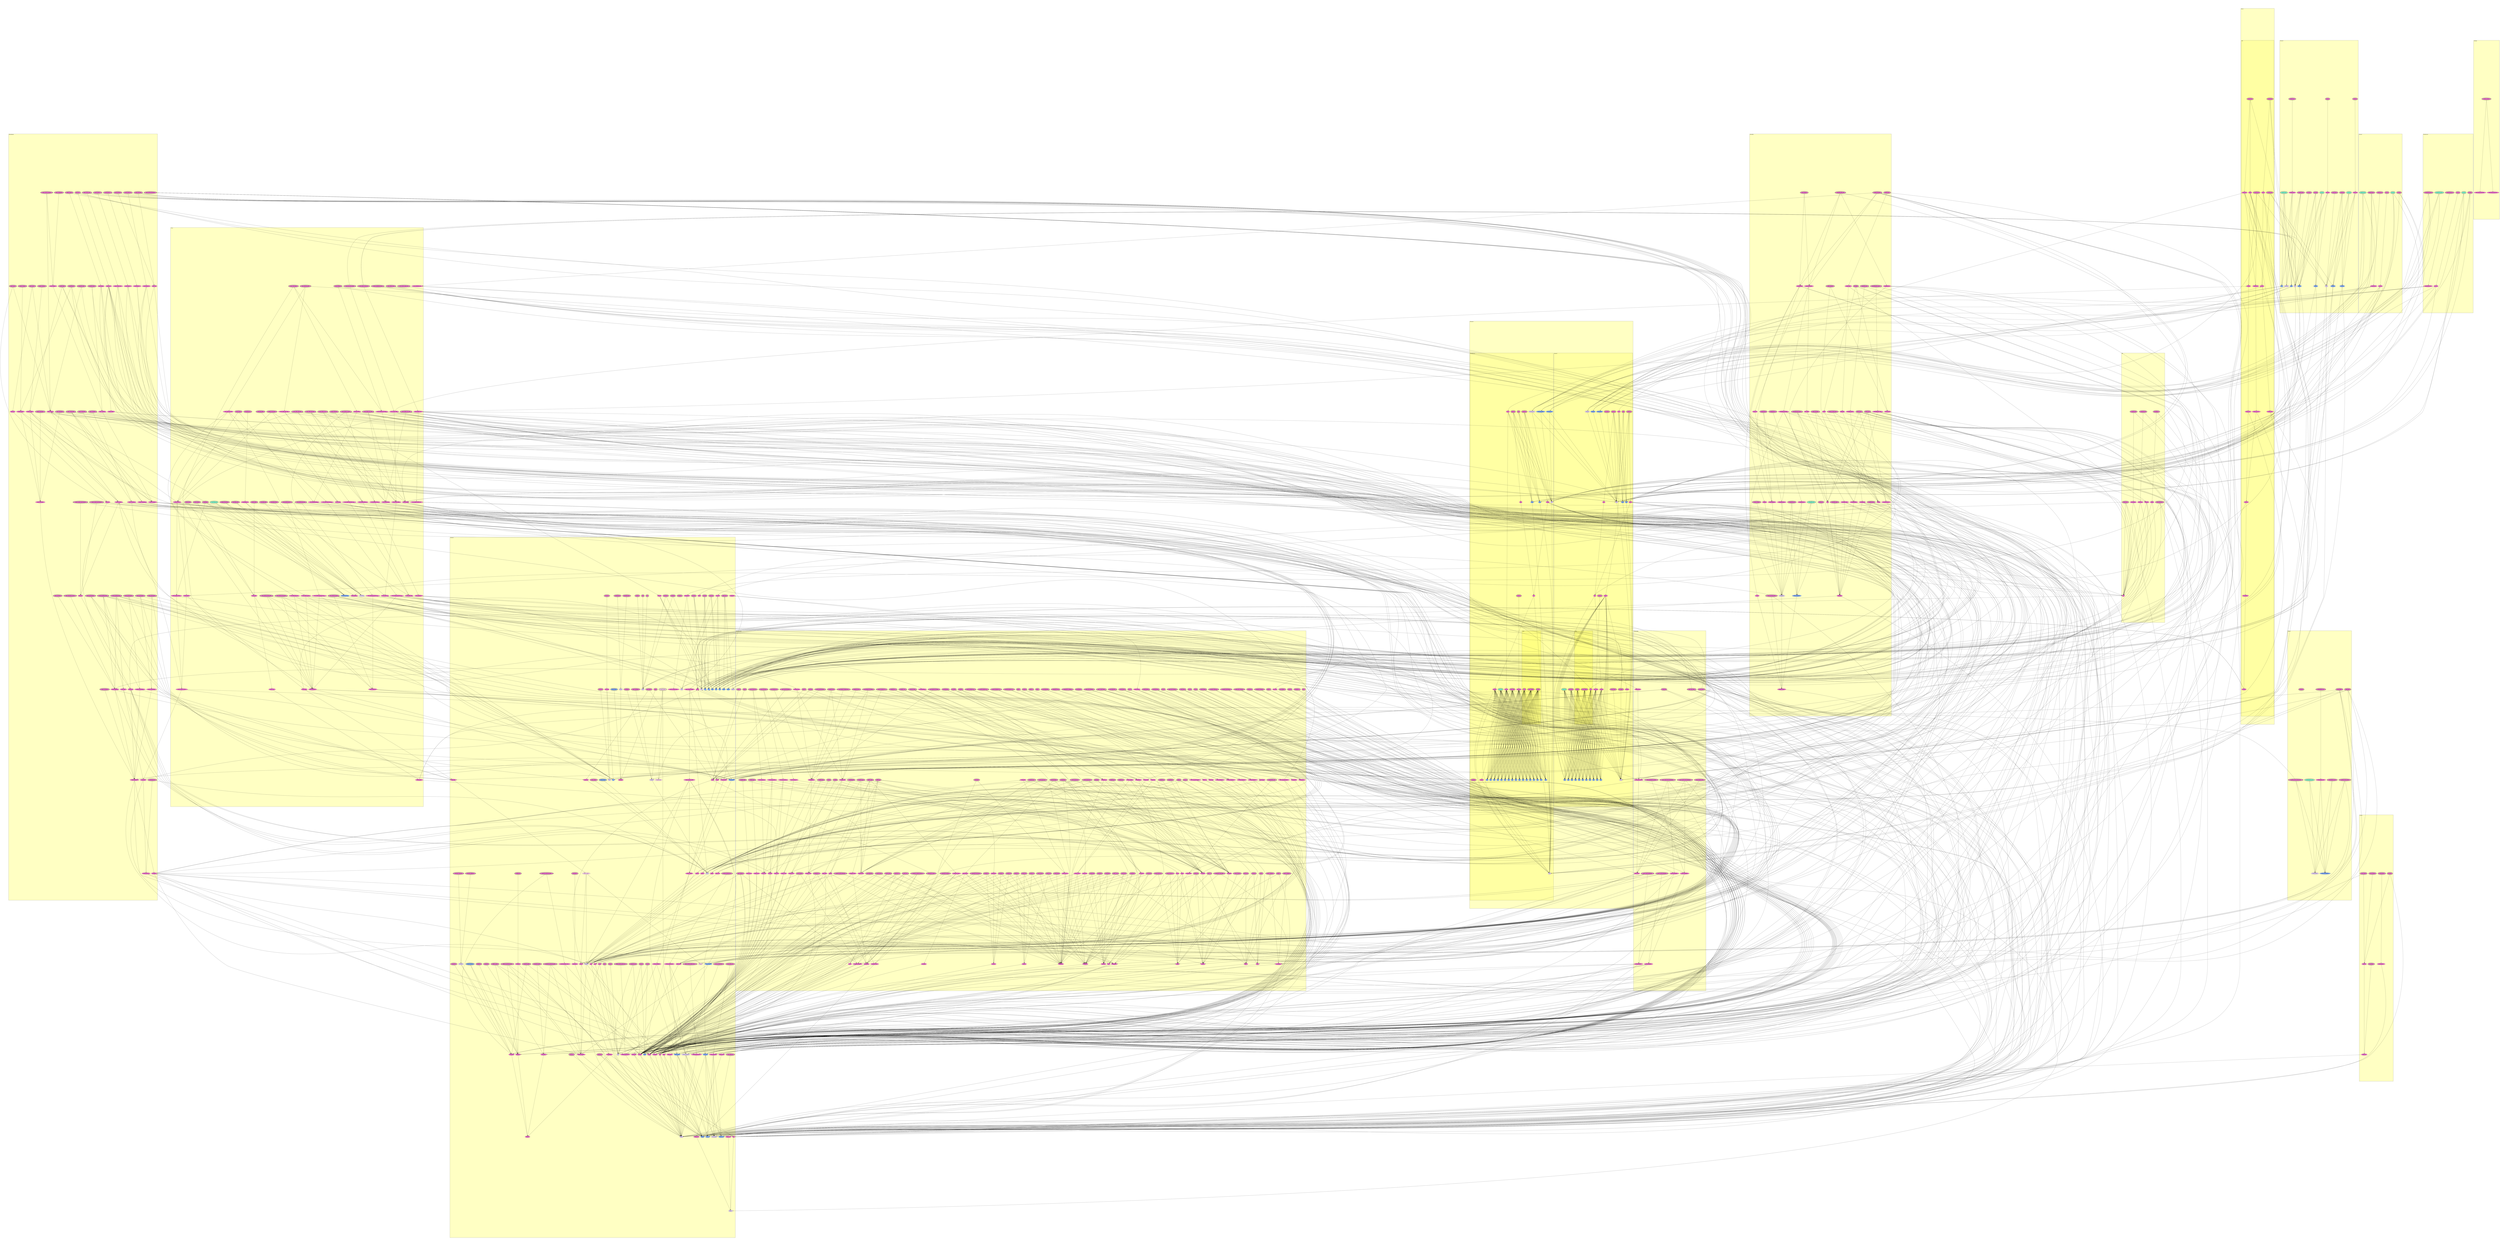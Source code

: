 digraph HoTT_Basics {
  graph [ratio=0.5]
  node [style=filled]
Equivalences_equiv_composeR_ [label="equiv_composeR'", URL=<Equivalences.html#equiv_composeR'>, peripheries=3, fillcolor="#F070D1"] ;
Numerals_Hexadecimal_Little_succ_double [label="succ_double", URL=<Numerals.html#Hexadecimal.Little.succ_double>, peripheries=3, fillcolor="#F070D1"] ;
Equivalences_equiv_path_ind [label="equiv_path_ind", URL=<Equivalences.html#equiv_path_ind>, peripheries=3, fillcolor="#F070D1"] ;
Equivalences_equiv_ind_comp [label="equiv_ind_comp", URL=<Equivalences.html#equiv_ind_comp>, peripheries=3, fillcolor="#F070D1"] ;
Numerals_Hexadecimal_Little_double [label="double", URL=<Numerals.html#Hexadecimal.Little.double>, peripheries=3, fillcolor="#F070D1"] ;
Numerals_Hexadecimal_Little_succ [label="succ", URL=<Numerals.html#Hexadecimal.Little.succ>, peripheries=3, fillcolor="#F070D1"] ;
Equivalences_equiv_ind [label="equiv_ind", URL=<Equivalences.html#equiv_ind>, fillcolor="#F070D1"] ;
Numerals_Decimal_Little_succ_double [label="succ_double", URL=<Numerals.html#Decimal.Little.succ_double>, peripheries=3, fillcolor="#F070D1"] ;
Equivalences_contr_basedhomotopy_ [label="contr_basedhomotopy'", URL=<Equivalences.html#contr_basedhomotopy'>, peripheries=3, fillcolor="#F070D1"] ;
Numerals_Decimal_Little_double [label="double", URL=<Numerals.html#Decimal.Little.double>, peripheries=3, fillcolor="#F070D1"] ;
Equivalences_contr_basedhomotopy [label="contr_basedhomotopy", URL=<Equivalences.html#contr_basedhomotopy>, peripheries=3, fillcolor="#F070D1"] ;
Numerals_Decimal_Little_succ [label="succ", URL=<Numerals.html#Decimal.Little.succ>, fillcolor="#F070D1"] ;
Equivalences_isequiv_commsq_ [label="isequiv_commsq'", URL=<Equivalences.html#isequiv_commsq'>, peripheries=3, fillcolor="#F070D1"] ;
Trunc_istrunc_inhabited_istrunc [label="istrunc_inhabited_istrunc", URL=<Trunc.html#istrunc_inhabited_istrunc>, peripheries=3, fillcolor="#F070D1"] ;
Equivalences_isequiv_commsq [label="isequiv_commsq", URL=<Equivalences.html#isequiv_commsq>, peripheries=3, fillcolor="#F070D1"] ;
Trunc_equiv_contr_hprop [label="equiv_contr_hprop", URL=<Trunc.html#equiv_contr_hprop>, peripheries=3, fillcolor="#F070D1"] ;
Equivalences_cancelL_equiv [label="cancelL_equiv", URL=<Equivalences.html#cancelL_equiv>, peripheries=3, fillcolor="#F070D1"] ;
Trunc_contr_istrunc [label="contr_istrunc", URL=<Trunc.html#contr_istrunc>, peripheries=3, fillcolor="#F070D1"] ;
Equivalences_cancelL_isequiv [label="cancelL_isequiv", URL=<Equivalences.html#cancelL_isequiv>, fillcolor="#F070D1"] ;
Trunc_ishprop_istruncmap [label="ishprop_istruncmap", URL=<Trunc.html#ishprop_istruncmap>, peripheries=3, fillcolor="#F070D1"] ;
Equivalences_cancelR_equiv [label="cancelR_equiv", URL=<Equivalences.html#cancelR_equiv>, peripheries=3, fillcolor="#F070D1"] ;
Trunc_ishprop_istrunc [label="ishprop_istrunc", URL=<Trunc.html#ishprop_istrunc>, fillcolor="#F070D1"] ;
Equivalences_cancelR_isequiv [label="cancelR_isequiv", URL=<Equivalences.html#cancelR_isequiv>, fillcolor="#F070D1"] ;
Trunc_istrunc_forall [label="istrunc_forall", URL=<Trunc.html#istrunc_forall>, fillcolor="#F070D1"] ;
Equivalences_equiv_ap_inv_ [label="equiv_ap_inv'", URL=<Equivalences.html#equiv_ap_inv'>, peripheries=3, fillcolor="#F070D1"] ;
Equivalences_equiv_ap_inv [label="equiv_ap_inv", URL=<Equivalences.html#equiv_ap_inv>, peripheries=3, fillcolor="#F070D1"] ;
Trunc_contr_forall [label="contr_forall", URL=<Trunc.html#contr_forall>, fillcolor="#F070D1"] ;
Trunc_iff_contr_hprop [label="iff_contr_hprop", URL=<Trunc.html#iff_contr_hprop>, fillcolor="#F070D1"] ;
Equivalences_equiv_inverse_homotopy [label="equiv_inverse_homotopy", URL=<Equivalences.html#equiv_inverse_homotopy>, peripheries=3, fillcolor="#F070D1"] ;
Equivalences_equiv_inverse_compose [label="equiv_inverse_compose", URL=<Equivalences.html#equiv_inverse_compose>, peripheries=3, fillcolor="#F070D1"] ;
Trunc_equiv_iff_hprop [label="equiv_iff_hprop", URL=<Trunc.html#equiv_iff_hprop>, peripheries=3, fillcolor="#F070D1"] ;
Equivalences_symmetric_equiv [label="symmetric_equiv", URL=<Equivalences.html#symmetric_equiv>, peripheries=3, fillcolor="#F070D1"] ;
Trunc_equiv_iff_hprop_uncurried [label="equiv_iff_hprop_uncurried", URL=<Trunc.html#equiv_iff_hprop_uncurried>, fillcolor="#F070D1"] ;
Trunc_isequiv_iff_hprop [label="isequiv_iff_hprop", URL=<Trunc.html#isequiv_iff_hprop>, peripheries=3, fillcolor="#F070D1"] ;
Equivalences_equiv_inverse [label="equiv_inverse", URL=<Equivalences.html#equiv_inverse>, fillcolor="#F070D1"] ;
Equivalences_isequiv_inverse [label="isequiv_inverse", URL=<Equivalences.html#isequiv_inverse>, fillcolor="#F070D1"] ;
Trunc_hprop_allpath [label="hprop_allpath", URL=<Trunc.html#hprop_allpath>, fillcolor="#F070D1"] ;
Trunc_path_ishprop [label="path_ishprop", URL=<Trunc.html#path_ishprop>, fillcolor="#F070D1"] ;
Equivalences_isequiv_isequiv_postcompose [label="isequiv_isequiv_postcompose", URL=<Equivalences.html#isequiv_isequiv_postcompose>, peripheries=3, fillcolor="#F070D1"] ;
Equivalences_isequiv_isequiv_precompose [label="isequiv_isequiv_precompose", URL=<Equivalences.html#isequiv_isequiv_precompose>, peripheries=3, fillcolor="#F070D1"] ;
Trunc_hprop_inhabited_contr [label="hprop_inhabited_contr", URL=<Trunc.html#hprop_inhabited_contr>, fillcolor="#F070D1"] ;
Equivalences_equiv_postcompose_ [label="equiv_postcompose'", URL=<Equivalences.html#equiv_postcompose'>, peripheries=3, fillcolor="#F070D1"] ;
Trunc_contr_inhabited_hprop [label="contr_inhabited_hprop", URL=<Trunc.html#contr_inhabited_hprop>, fillcolor="#F070D1"] ;
Trunc_smallntype [label="smallntype", URL=<Trunc.html#smallntype>, peripheries=3, fillcolor="#F070D1"] ;
Equivalences_equiv_postcompose [label="equiv_postcompose", URL=<Equivalences.html#equiv_postcompose>, peripheries=3, fillcolor="#F070D1"] ;
Equivalences_isequiv_postcompose [label="isequiv_postcompose", URL=<Equivalences.html#isequiv_postcompose>, fillcolor="#F070D1"] ;
Trunc_default_TruncType [label="default_TruncType", URL=<Trunc.html#default_TruncType>, peripheries=3, fillcolor="#F070D1"] ;
Trunc_trunctype_istrunc [label="trunctype_istrunc", URL=<Trunc.html#trunctype_istrunc>, peripheries=3, fillcolor="#F070D1"] ;
Equivalences_equiv_precompose_ [label="equiv_precompose'", URL=<Equivalences.html#equiv_precompose'>, peripheries=3, fillcolor="#F070D1"] ;
Trunc_trunctype_type [label="trunctype_type", URL=<Trunc.html#trunctype_type>, peripheries=3, fillcolor="#F070D1"] ;
Equivalences_equiv_precompose [label="equiv_precompose", URL=<Equivalences.html#equiv_precompose>, peripheries=3, fillcolor="#F070D1"] ;
Equivalences_isequiv_precompose [label="isequiv_precompose", URL=<Equivalences.html#isequiv_precompose>, fillcolor="#F070D1"] ;
Trunc_TruncType_sind [label="TruncType_sind", URL=<Trunc.html#TruncType_sind>, peripheries=3, fillcolor="#F070D1"] ;
Equivalences_equiv_inj [label="equiv_inj", URL=<Equivalences.html#equiv_inj>, fillcolor="#F070D1"] ;
Trunc_TruncType_rec [label="TruncType_rec", URL=<Trunc.html#TruncType_rec>, peripheries=3, fillcolor="#F070D1"] ;
Equivalences_equiv_ap_ [label="equiv_ap'", URL=<Equivalences.html#equiv_ap'>, fillcolor="#F070D1"] ;
Trunc_TruncType_ind [label="TruncType_ind", URL=<Trunc.html#TruncType_ind>, peripheries=3, fillcolor="#7FFFD4"] ;
Equivalences_equiv_ap [label="equiv_ap", URL=<Equivalences.html#equiv_ap>, fillcolor="#F070D1"] ;
Trunc_TruncType_rect [label="TruncType_rect", URL=<Trunc.html#TruncType_rect>, fillcolor="#F070D1"] ;
Trunc_Build_TruncType [label="Build_TruncType", URL=<Trunc.html#Build_TruncType>, fillcolor="#7FAAFF"] ;
Equivalences_isequiv_ap [label="isequiv_ap", URL=<Equivalences.html#isequiv_ap>, fillcolor="#F070D1"] ;
Trunc_TruncType [label="TruncType", URL=<Trunc.html#TruncType>, fillcolor="#E2CDFA"] ;
Equivalences_equiv_pr1 [label="equiv_pr1", URL=<Equivalences.html#equiv_pr1>, peripheries=3, fillcolor="#F070D1"] ;
Trunc_istruncmap_fiber [label="istruncmap_fiber", URL=<Trunc.html#istruncmap_fiber>, peripheries=3, fillcolor="#F070D1"] ;
Equivalences_isequiv_pr1 [label="isequiv_pr1", URL=<Equivalences.html#isequiv_pr1>, fillcolor="#F070D1"] ;
Equivalences_equiv_contr_contr [label="equiv_contr_contr", URL=<Equivalences.html#equiv_contr_contr>, peripheries=3, fillcolor="#F070D1"] ;
Trunc_IsTruncMap [label="IsTruncMap", URL=<Trunc.html#IsTruncMap>, fillcolor="#F070D1"] ;
Trunc_istrunc_equiv_istrunc [label="istrunc_equiv_istrunc", URL=<Trunc.html#istrunc_equiv_istrunc>, fillcolor="#F070D1"] ;
Equivalences_isequiv_contr_contr [label="isequiv_contr_contr", URL=<Equivalences.html#isequiv_contr_contr>, fillcolor="#F070D1"] ;
Trunc_istrunc_isequiv_istrunc [label="istrunc_isequiv_istrunc", URL=<Trunc.html#istrunc_isequiv_istrunc>, fillcolor="#F070D1"] ;
Equivalences_contr_equiv_ [label="contr_equiv'", URL=<Equivalences.html#contr_equiv'>, fillcolor="#F070D1"] ;
Trunc_istrunc_hset [label="istrunc_hset", URL=<Trunc.html#istrunc_hset>, peripheries=3, fillcolor="#F070D1"] ;
Equivalences_contr_equiv [label="contr_equiv", URL=<Equivalences.html#contr_equiv>, fillcolor="#F070D1"] ;
Equivalences_moveL_equiv_V_ [label="moveL_equiv_V'", URL=<Equivalences.html#moveL_equiv_V'>, peripheries=3, fillcolor="#F070D1"] ;
Trunc_istrunc_hprop [label="istrunc_hprop", URL=<Trunc.html#istrunc_hprop>, peripheries=3, fillcolor="#F070D1"] ;
Equivalences_moveL_equiv_V [label="moveL_equiv_V", URL=<Equivalences.html#moveL_equiv_V>, fillcolor="#F070D1"] ;
Trunc_istrunc_contr [label="istrunc_contr", URL=<Trunc.html#istrunc_contr>, peripheries=3, fillcolor="#F070D1"] ;
Equivalences_moveR_equiv_V_ [label="moveR_equiv_V'", URL=<Equivalences.html#moveR_equiv_V'>, peripheries=3, fillcolor="#F070D1"] ;
Trunc_istrunc_leq [label="istrunc_leq", URL=<Trunc.html#istrunc_leq>, fillcolor="#F070D1"] ;
Equivalences_moveR_equiv_V [label="moveR_equiv_V", URL=<Equivalences.html#moveR_equiv_V>, fillcolor="#F070D1"] ;
Trunc_istrunc_succ [label="istrunc_succ", URL=<Trunc.html#istrunc_succ>, fillcolor="#F070D1"] ;
Equivalences_moveL_equiv_M_ [label="moveL_equiv_M'", URL=<Equivalences.html#moveL_equiv_M'>, peripheries=3, fillcolor="#F070D1"] ;
Trunc_istrunc_paths_ [label="istrunc_paths'", URL=<Trunc.html#istrunc_paths'>, fillcolor="#F070D1"] ;
Equivalences_moveL_equiv_M [label="moveL_equiv_M", URL=<Equivalences.html#moveL_equiv_M>, fillcolor="#F070D1"] ;
Trunc_contr_istrunc_minus_two [label="contr_istrunc_minus_two", URL=<Trunc.html#contr_istrunc_minus_two>, peripheries=3, fillcolor="#F070D1"] ;
Trunc_trunc_index_min_leq_right [label="trunc_index_min_leq_right", URL=<Trunc.html#trunc_index_min_leq_right>, peripheries=3, fillcolor="#F070D1"] ;
Equivalences_moveR_equiv_M_ [label="moveR_equiv_M'", URL=<Equivalences.html#moveR_equiv_M'>, peripheries=3, fillcolor="#F070D1"] ;
Trunc_trunc_index_min_leq_left [label="trunc_index_min_leq_left", URL=<Trunc.html#trunc_index_min_leq_left>, peripheries=3, fillcolor="#F070D1"] ;
Equivalences_moveR_equiv_M [label="moveR_equiv_M", URL=<Equivalences.html#moveR_equiv_M>, fillcolor="#F070D1"] ;
Trunc_trunc_index_min_path [label="trunc_index_min_path", URL=<Trunc.html#trunc_index_min_path>, peripheries=3, fillcolor="#F070D1"] ;
Equivalences_equiv_involution [label="equiv_involution", URL=<Equivalences.html#equiv_involution>, peripheries=3, fillcolor="#F070D1"] ;
Trunc_trunc_index_min_swap [label="trunc_index_min_swap", URL=<Trunc.html#trunc_index_min_swap>, peripheries=3, fillcolor="#F070D1"] ;
Equivalences_isequiv_involution [label="isequiv_involution", URL=<Equivalences.html#isequiv_involution>, peripheries=3, fillcolor="#F070D1"] ;
Trunc_trunc_index_min_minus_two [label="trunc_index_min_minus_two", URL=<Trunc.html#trunc_index_min_minus_two>, fillcolor="#F070D1"] ;
Equivalences_equiv_homotopic_inverse [label="equiv_homotopic_inverse", URL=<Equivalences.html#equiv_homotopic_inverse>, peripheries=3, fillcolor="#F070D1"] ;
Trunc_trunc_index_min [label="trunc_index_min", URL=<Trunc.html#trunc_index_min>, fillcolor="#F070D1"] ;
Equivalences_equiv_homotopic [label="equiv_homotopic", URL=<Equivalences.html#equiv_homotopic>, peripheries=3, fillcolor="#F070D1"] ;
Trunc_trunc_index_leq_add_ [label="trunc_index_leq_add'", URL=<Trunc.html#trunc_index_leq_add'>, peripheries=3, fillcolor="#F070D1"] ;
Equivalences_isequiv_homotopic_ [label="isequiv_homotopic'", URL=<Equivalences.html#isequiv_homotopic'>, peripheries=3, fillcolor="#F070D1"] ;
Trunc_trunc_index_leq_add [label="trunc_index_leq_add", URL=<Trunc.html#trunc_index_leq_add>, fillcolor="#F070D1"] ;
Equivalences_isequiv_homotopic [label="isequiv_homotopic", URL=<Equivalences.html#isequiv_homotopic>, fillcolor="#F070D1"] ;
Trunc_trunc_index_leq_transitive [label="trunc_index_leq_transitive", URL=<Trunc.html#trunc_index_leq_transitive>, fillcolor="#F070D1"] ;
Equivalences_equiv_adjointify [label="equiv_adjointify", URL=<Equivalences.html#equiv_adjointify>, fillcolor="#F070D1"] ;
Trunc_trunc_index_leq_refl [label="trunc_index_leq_refl", URL=<Trunc.html#trunc_index_leq_refl>, fillcolor="#F070D1"] ;
Equivalences_isequiv_adjointify [label="isequiv_adjointify", URL=<Equivalences.html#isequiv_adjointify>, fillcolor="#F070D1"] ;
Trunc_trunc_index_leq_succ_ [label="trunc_index_leq_succ'", URL=<Trunc.html#trunc_index_leq_succ'>, peripheries=3, fillcolor="#F070D1"] ;
Equivalences_is_adjoint_ [label="is_adjoint'", URL=<Equivalences.html#is_adjoint'>, fillcolor="#F070D1"] ;
Trunc_trunc_index_leq_minus_two [label="trunc_index_leq_minus_two", URL=<Trunc.html#trunc_index_leq_minus_two>, fillcolor="#F070D1"] ;
Equivalences_equiv_transportDD [label="equiv_transportDD", URL=<Equivalences.html#equiv_transportDD>, peripheries=3, fillcolor="#F070D1"] ;
Trunc_trunc_index_add_pred_ [label="trunc_index_add_pred'", URL=<Trunc.html#trunc_index_add_pred'>, peripheries=3, fillcolor="#F070D1"] ;
Equivalences_equiv_transportD [label="equiv_transportD", URL=<Equivalences.html#equiv_transportD>, peripheries=3, fillcolor="#F070D1"] ;
Trunc_trunc_index_add_pred [label="trunc_index_add_pred", URL=<Trunc.html#trunc_index_add_pred>, peripheries=3, fillcolor="#F070D1"] ;
Equivalences_isequiv_transportD [label="isequiv_transportD", URL=<Equivalences.html#isequiv_transportD>, fillcolor="#F070D1"] ;
Trunc_trunc_index_succ_pred_ [label="trunc_index_succ_pred'", URL=<Trunc.html#trunc_index_succ_pred'>, peripheries=3, fillcolor="#F070D1"] ;
Equivalences_equiv_transport [label="equiv_transport", URL=<Equivalences.html#equiv_transport>, peripheries=3, fillcolor="#F070D1"] ;
Trunc_trunc_index_succ_pred [label="trunc_index_succ_pred", URL=<Trunc.html#trunc_index_succ_pred>, peripheries=3, fillcolor="#F070D1"] ;
Equivalences_isequiv_transport [label="isequiv_transport", URL=<Equivalences.html#isequiv_transport>, fillcolor="#F070D1"] ;
Trunc_trunc_index_pred [label="trunc_index_pred", URL=<Trunc.html#trunc_index_pred>, fillcolor="#F070D1"] ;
Equivalences_transitive_equiv [label="transitive_equiv", URL=<Equivalences.html#transitive_equiv>, peripheries=3, fillcolor="#F070D1"] ;
Trunc_trunc_index_leq_succ [label="trunc_index_leq_succ", URL=<Trunc.html#trunc_index_leq_succ>, fillcolor="#F070D1"] ;
Equivalences_equiv_compose_ [label="equiv_compose'", URL=<Equivalences.html#equiv_compose'>, fillcolor="#F070D1"] ;
Trunc_trunc_index_leq_minus_two_n [label="trunc_index_leq_minus_two_n", URL=<Trunc.html#trunc_index_leq_minus_two_n>, fillcolor="#F070D1"] ;
Equivalences_equiv_compose [label="equiv_compose", URL=<Equivalences.html#equiv_compose>, fillcolor="#F070D1"] ;
Trunc_trunc_index_leq [label="trunc_index_leq", URL=<Trunc.html#trunc_index_leq>, fillcolor="#F070D1"] ;
Equivalences_isequiv_compose [label="isequiv_compose", URL=<Equivalences.html#isequiv_compose>, fillcolor="#F070D1"] ;
Trunc_trunc_index_add_comm [label="trunc_index_add_comm", URL=<Trunc.html#trunc_index_add_comm>, fillcolor="#F070D1"] ;
Equivalences_reflexive_equiv [label="reflexive_equiv", URL=<Equivalences.html#reflexive_equiv>, peripheries=3, fillcolor="#F070D1"] ;
Trunc_trunc_index_add_succ [label="trunc_index_add_succ", URL=<Trunc.html#trunc_index_add_succ>, fillcolor="#F070D1"] ;
Equivalences_equiv_idmap [label="equiv_idmap", URL=<Equivalences.html#equiv_idmap>, fillcolor="#F070D1"] ;
Trunc_trunc_index_add_minus_two [label="trunc_index_add_minus_two", URL=<Trunc.html#trunc_index_add_minus_two>, fillcolor="#F070D1"] ;
Equivalences_isequiv_idmap [label="isequiv_idmap", URL=<Equivalences.html#isequiv_idmap>, fillcolor="#F070D1"] ;
Trunc_trunc_index_add [label="trunc_index_add", URL=<Trunc.html#trunc_index_add>, fillcolor="#F070D1"] ;
Numerals_Decimal_int_of_int [label="int_of_int", URL=<Numerals.html#Decimal.int_of_int>, peripheries=3, fillcolor="#F070D1"] ;
Numerals_Decimal_uint_of_uint [label="uint_of_uint", URL=<Numerals.html#Decimal.uint_of_uint>, peripheries=3, fillcolor="#F070D1"] ;
Trunc_trunc_index_to_nat [label="trunc_index_to_nat", URL=<Trunc.html#trunc_index_to_nat>, peripheries=3, fillcolor="#F070D1"] ;
Trunc_trunc_index_to_num_int [label="trunc_index_to_num_int", URL=<Trunc.html#trunc_index_to_num_int>, peripheries=3, fillcolor="#F070D1"] ;
Numerals_Decimal_nztail_int [label="nztail_int", URL=<Numerals.html#Decimal.nztail_int>, peripheries=3, fillcolor="#F070D1"] ;
Trunc_trunc_index_to_int [label="trunc_index_to_int", URL=<Trunc.html#trunc_index_to_int>, fillcolor="#F070D1"] ;
Numerals_Decimal_nztail [label="nztail", URL=<Numerals.html#Decimal.nztail>, fillcolor="#F070D1"] ;
Trunc_trunc_index_to_little_uint [label="trunc_index_to_little_uint", URL=<Trunc.html#trunc_index_to_little_uint>, fillcolor="#F070D1"] ;
Numerals_Decimal_app_int [label="app_int", URL=<Numerals.html#Decimal.app_int>, peripheries=3, fillcolor="#F070D1"] ;
Trunc_num_int_to_trunc_index [label="num_int_to_trunc_index", URL=<Trunc.html#num_int_to_trunc_index>, peripheries=3, fillcolor="#F070D1"] ;
Numerals_Decimal_app [label="app", URL=<Numerals.html#Decimal.app>, fillcolor="#F070D1"] ;
Numerals_Decimal_rev [label="rev", URL=<Numerals.html#Decimal.rev>, fillcolor="#F070D1"] ;
Trunc_int_to_trunc_index [label="int_to_trunc_index", URL=<Trunc.html#int_to_trunc_index>, fillcolor="#F070D1"] ;
Trunc_trunc_index_inc__0n [label="trunc_index_inc'_0n", URL=<Trunc.html#trunc_index_inc'_0n>, peripheries=3, fillcolor="#F070D1"] ;
Numerals_Decimal_revapp [label="revapp", URL=<Numerals.html#Decimal.revapp>, fillcolor="#F070D1"] ;
Numerals_Decimal_opp [label="opp", URL=<Numerals.html#Decimal.opp>, peripheries=3, fillcolor="#F070D1"] ;
Trunc_nat_to_trunc_index [label="nat_to_trunc_index", URL=<Trunc.html#nat_to_trunc_index>, fillcolor="#F070D1"] ;
Trunc_trunc_index_inc_agree [label="trunc_index_inc_agree", URL=<Trunc.html#trunc_index_inc_agree>, peripheries=3, fillcolor="#F070D1"] ;
Numerals_Decimal_norm [label="norm", URL=<Numerals.html#Decimal.norm>, fillcolor="#F070D1"] ;
Numerals_Decimal_unorm [label="unorm", URL=<Numerals.html#Decimal.unorm>, fillcolor="#F070D1"] ;
Trunc_trunc_index_inc__succ [label="trunc_index_inc'_succ", URL=<Trunc.html#trunc_index_inc'_succ>, fillcolor="#F070D1"] ;
Trunc_trunc_index_inc_ [label="trunc_index_inc'", URL=<Trunc.html#trunc_index_inc'>, fillcolor="#F070D1"] ;
Numerals_Decimal_nzhead [label="nzhead", URL=<Numerals.html#Decimal.nzhead>, fillcolor="#F070D1"] ;
Trunc_trunc_index_inc [label="trunc_index_inc", URL=<Trunc.html#trunc_index_inc>, fillcolor="#F070D1"] ;
Numerals_Decimal_nb_digits [label="nb_digits", URL=<Numerals.html#Decimal.nb_digits>, peripheries=3, fillcolor="#F070D1"] ;
Tactics_issig_isequiv [label="issig_isequiv", URL=<Tactics.html#issig_isequiv>, peripheries=3, fillcolor="#F070D1"] ;
Decimal_decimal_sind [label="decimal_sind", URL=<Decimal.html#decimal_sind>, peripheries=3, fillcolor="#F070D1"] ;
Tactics_issig_equiv [label="issig_equiv", URL=<Tactics.html#issig_equiv>, peripheries=3, fillcolor="#F070D1"] ;
Decimal_decimal_rec [label="decimal_rec", URL=<Decimal.html#decimal_rec>, peripheries=3, fillcolor="#F070D1"] ;
Tactics_is_global_axiom_propresizing [label="is_global_axiom_propresizing", URL=<Tactics.html#is_global_axiom_propresizing>, peripheries=3, fillcolor="#F070D1"] ;
Decimal_decimal_ind [label="decimal_ind", URL=<Decimal.html#decimal_ind>, peripheries=3, fillcolor="#7FFFD4"] ;
Tactics_is_global_axiom_funext [label="is_global_axiom_funext", URL=<Tactics.html#is_global_axiom_funext>, peripheries=3, fillcolor="#F070D1"] ;
Decimal_decimal_rect [label="decimal_rect", URL=<Decimal.html#decimal_rect>, fillcolor="#F070D1"] ;
Numerals_Decimal_DecimalExp [label="DecimalExp", URL=<Numerals.html#Decimal.DecimalExp>, fillcolor="#7FAAFF"] ;
Tactics_IsGlobalAxiom_sind [label="IsGlobalAxiom_sind", URL=<Tactics.html#IsGlobalAxiom_sind>, peripheries=3, fillcolor="#F070D1"] ;
Numerals_Decimal_Decimal [label="Decimal", URL=<Numerals.html#Decimal.Decimal>, fillcolor="#7FAAFF"] ;
Tactics_IsGlobalAxiom_rec [label="IsGlobalAxiom_rec", URL=<Tactics.html#IsGlobalAxiom_rec>, peripheries=3, fillcolor="#F070D1"] ;
Numerals_Decimal_decimal [label="decimal", URL=<Numerals.html#Decimal.decimal>, fillcolor="#E2CDFA"] ;
Tactics_IsGlobalAxiom_ind [label="IsGlobalAxiom_ind", URL=<Tactics.html#IsGlobalAxiom_ind>, peripheries=3, fillcolor="#7FFFD4"] ;
Decimal_int_sind [label="int_sind", URL=<Decimal.html#int_sind>, peripheries=3, fillcolor="#F070D1"] ;
Tactics_IsGlobalAxiom_rect [label="IsGlobalAxiom_rect", URL=<Tactics.html#IsGlobalAxiom_rect>, fillcolor="#F070D1"] ;
Tactics_Build_IsGlobalAxiom [label="Build_IsGlobalAxiom", URL=<Tactics.html#Build_IsGlobalAxiom>, fillcolor="#7FAAFF"] ;
Decimal_int_rec [label="int_rec", URL=<Decimal.html#int_rec>, peripheries=3, fillcolor="#F070D1"] ;
Tactics_IsGlobalAxiom [label="IsGlobalAxiom", URL=<Tactics.html#IsGlobalAxiom>, fillcolor="#E2CDFA"] ;
Decimal_int_ind [label="int_ind", URL=<Decimal.html#int_ind>, peripheries=3, fillcolor="#7FFFD4"] ;
Decimal_int_rect [label="int_rect", URL=<Decimal.html#int_rect>, fillcolor="#F070D1"] ;
Tactics_fix_proto [label="fix_proto", URL=<Tactics.html#fix_proto>, peripheries=3, fillcolor="#F070D1"] ;
Numerals_Decimal_Neg [label="Neg", URL=<Numerals.html#Decimal.Neg>, fillcolor="#7FAAFF"] ;
Settings_reverse_coercion [label="reverse_coercion", URL=<Settings.html#reverse_coercion>, peripheries=3, fillcolor="#F070D1"] ;
Numerals_Decimal_Pos [label="Pos", URL=<Numerals.html#Decimal.Pos>, fillcolor="#7FAAFF"] ;
Settings_ReverseCoercionTarget [label="ReverseCoercionTarget", URL=<Settings.html#ReverseCoercionTarget>, fillcolor="#F070D1"] ;
Numerals_Decimal_int [label="int", URL=<Numerals.html#Decimal.int>, fillcolor="#E2CDFA"] ;
Settings_ReverseCoercionSource [label="ReverseCoercionSource", URL=<Settings.html#ReverseCoercionSource>, fillcolor="#F070D1"] ;
Numerals_Decimal_uint_sind [label="uint_sind", URL=<Numerals.html#Decimal.uint_sind>, peripheries=3, fillcolor="#F070D1"] ;
PathGroupoids_ap_transport_pV_idmap [label="ap_transport_pV_idmap", URL=<PathGroupoids.html#ap_transport_pV_idmap>, peripheries=3, fillcolor="#F070D1"] ;
Numerals_Decimal_uint_rec [label="uint_rec", URL=<Numerals.html#Decimal.uint_rec>, peripheries=3, fillcolor="#F070D1"] ;
PathGroupoids_ap_transport_Vp_idmap [label="ap_transport_Vp_idmap", URL=<PathGroupoids.html#ap_transport_Vp_idmap>, peripheries=3, fillcolor="#F070D1"] ;
Numerals_Decimal_uint_ind [label="uint_ind", URL=<Numerals.html#Decimal.uint_ind>, peripheries=3, fillcolor="#7FFFD4"] ;
PathGroupoids_ap022 [label="ap022", URL=<PathGroupoids.html#ap022>, peripheries=3, fillcolor="#F070D1"] ;
Numerals_Decimal_uint_rect [label="uint_rect", URL=<Numerals.html#Decimal.uint_rect>, fillcolor="#F070D1"] ;
PathGroupoids_apD02_pp [label="apD02_pp", URL=<PathGroupoids.html#apD02_pp>, peripheries=3, fillcolor="#F070D1"] ;
Numerals_Decimal_D9 [label="D9", URL=<Numerals.html#Decimal.D9>, fillcolor="#7FAAFF"] ;
PathGroupoids_apD02_const [label="apD02_const", URL=<PathGroupoids.html#apD02_const>, peripheries=3, fillcolor="#F070D1"] ;
Numerals_Decimal_D8 [label="D8", URL=<Numerals.html#Decimal.D8>, fillcolor="#7FAAFF"] ;
PathGroupoids_apD02 [label="apD02", URL=<PathGroupoids.html#apD02>, fillcolor="#F070D1"] ;
Numerals_Decimal_D7 [label="D7", URL=<Numerals.html#Decimal.D7>, fillcolor="#7FAAFF"] ;
PathGroupoids_ap02_p2p [label="ap02_p2p", URL=<PathGroupoids.html#ap02_p2p>, peripheries=3, fillcolor="#F070D1"] ;
Numerals_Decimal_D6 [label="D6", URL=<Numerals.html#Decimal.D6>, fillcolor="#7FAAFF"] ;
PathGroupoids_ap02_pp [label="ap02_pp", URL=<PathGroupoids.html#ap02_pp>, peripheries=3, fillcolor="#F070D1"] ;
Numerals_Decimal_D5 [label="D5", URL=<Numerals.html#Decimal.D5>, fillcolor="#7FAAFF"] ;
PathGroupoids_ap02 [label="ap02", URL=<PathGroupoids.html#ap02>, fillcolor="#F070D1"] ;
Numerals_Decimal_D4 [label="D4", URL=<Numerals.html#Decimal.D4>, fillcolor="#7FAAFF"] ;
PathGroupoids_eckmann_hilton [label="eckmann_hilton", URL=<PathGroupoids.html#eckmann_hilton>, peripheries=3, fillcolor="#F070D1"] ;
Numerals_Decimal_D3 [label="D3", URL=<Numerals.html#Decimal.D3>, fillcolor="#7FAAFF"] ;
PathGroupoids_triangulator [label="triangulator", URL=<PathGroupoids.html#triangulator>, peripheries=3, fillcolor="#F070D1"] ;
Numerals_Decimal_D2 [label="D2", URL=<Numerals.html#Decimal.D2>, fillcolor="#7FAAFF"] ;
PathGroupoids_pentagon [label="pentagon", URL=<PathGroupoids.html#pentagon>, peripheries=3, fillcolor="#F070D1"] ;
Numerals_Decimal_D1 [label="D1", URL=<Numerals.html#Decimal.D1>, fillcolor="#7FAAFF"] ;
PathGroupoids_concat_whisker [label="concat_whisker", URL=<PathGroupoids.html#concat_whisker>, fillcolor="#F070D1"] ;
Numerals_Decimal_D0 [label="D0", URL=<Numerals.html#Decimal.D0>, fillcolor="#7FAAFF"] ;
PathGroupoids_concat_concat2 [label="concat_concat2", URL=<PathGroupoids.html#concat_concat2>, peripheries=3, fillcolor="#F070D1"] ;
Numerals_Decimal_Nil [label="Nil", URL=<Numerals.html#Decimal.Nil>, fillcolor="#7FAAFF"] ;
PathGroupoids_concat_p_pp_nat_r [label="concat_p_pp_nat_r", URL=<PathGroupoids.html#concat_p_pp_nat_r>, peripheries=3, fillcolor="#F070D1"] ;
Numerals_Decimal_uint [label="uint", URL=<Numerals.html#Decimal.uint>, fillcolor="#E2CDFA"] ;
PathGroupoids_concat_p_pp_nat_m [label="concat_p_pp_nat_m", URL=<PathGroupoids.html#concat_p_pp_nat_m>, peripheries=3, fillcolor="#F070D1"] ;
Decidable_iff_not_prod_ [label="iff_not_prod'", URL=<Decidable.html#iff_not_prod'>, peripheries=3, fillcolor="#F070D1"] ;
PathGroupoids_concat_p_pp_nat_l [label="concat_p_pp_nat_l", URL=<PathGroupoids.html#concat_p_pp_nat_l>, peripheries=3, fillcolor="#F070D1"] ;
PathGroupoids_whiskerR_VpR [label="whiskerR_VpR", URL=<PathGroupoids.html#whiskerR_VpR>, peripheries=3, fillcolor="#F070D1"] ;
Decidable_iff_not_prod [label="iff_not_prod", URL=<Decidable.html#iff_not_prod>, peripheries=3, fillcolor="#F070D1"] ;
PathGroupoids_whiskerR_pVR [label="whiskerR_pVR", URL=<PathGroupoids.html#whiskerR_pVR>, peripheries=3, fillcolor="#F070D1"] ;
Decidable_not_prod_sum_not [label="not_prod_sum_not", URL=<Decidable.html#not_prod_sum_not>, fillcolor="#F070D1"] ;
PathGroupoids_whiskerL_pVL [label="whiskerL_pVL", URL=<PathGroupoids.html#whiskerL_pVL>, peripheries=3, fillcolor="#F070D1"] ;
Decidable_ishprop_decpaths [label="ishprop_decpaths", URL=<Decidable.html#ishprop_decpaths>, peripheries=3, fillcolor="#F070D1"] ;
PathGroupoids_whiskerL_VpL [label="whiskerL_VpL", URL=<PathGroupoids.html#whiskerL_VpL>, peripheries=3, fillcolor="#F070D1"] ;
Decidable_decidable_paths_refl [label="decidable_paths_refl", URL=<Decidable.html#decidable_paths_refl>, peripheries=3, fillcolor="#F070D1"] ;
PathGroupoids_whiskerR_pp [label="whiskerR_pp", URL=<PathGroupoids.html#whiskerR_pp>, peripheries=3, fillcolor="#F070D1"] ;
Decidable_hset_decpaths [label="hset_decpaths", URL=<Decidable.html#hset_decpaths>, peripheries=3, fillcolor="#F070D1"] ;
PathGroupoids_whiskerL_pp [label="whiskerL_pp", URL=<PathGroupoids.html#whiskerL_pp>, peripheries=3, fillcolor="#F070D1"] ;
Decidable_pathcoll_hset [label="pathcoll_hset", URL=<Decidable.html#pathcoll_hset>, peripheries=3, fillcolor="#F070D1"] ;
Decidable_collapsible_hprop [label="collapsible_hprop", URL=<Decidable.html#collapsible_hprop>, fillcolor="#F070D1"] ;
PathGroupoids_cancel2R [label="cancel2R", URL=<PathGroupoids.html#cancel2R>, peripheries=3, fillcolor="#F070D1"] ;
Decidable_hset_pathcoll [label="hset_pathcoll", URL=<Decidable.html#hset_pathcoll>, fillcolor="#F070D1"] ;
PathGroupoids_cancel2L [label="cancel2L", URL=<PathGroupoids.html#cancel2L>, peripheries=3, fillcolor="#F070D1"] ;
PathGroupoids_whiskerL_1p_1 [label="whiskerL_1p_1", URL=<PathGroupoids.html#whiskerL_1p_1>, peripheries=3, fillcolor="#F070D1"] ;
Decidable_pathcoll_decpaths [label="pathcoll_decpaths", URL=<Decidable.html#pathcoll_decpaths>, fillcolor="#F070D1"] ;
PathGroupoids_whiskerR_p1_1 [label="whiskerR_p1_1", URL=<PathGroupoids.html#whiskerR_p1_1>, peripheries=3, fillcolor="#F070D1"] ;
Decidable_collapsible_decidable [label="collapsible_decidable", URL=<Decidable.html#collapsible_decidable>, fillcolor="#F070D1"] ;
PathGroupoids_whiskerL_1p [label="whiskerL_1p", URL=<PathGroupoids.html#whiskerL_1p>, fillcolor="#F070D1"] ;
Decidable_path_coll [label="path_coll", URL=<Decidable.html#path_coll>, fillcolor="#F070D1"] ;
PathGroupoids_whiskerL_p1 [label="whiskerL_p1", URL=<PathGroupoids.html#whiskerL_p1>, peripheries=3, fillcolor="#F070D1"] ;
Decidable_PathCollapsible [label="PathCollapsible", URL=<Decidable.html#PathCollapsible>, fillcolor="#F070D1"] ;
PathGroupoids_whiskerR_1p [label="whiskerR_1p", URL=<PathGroupoids.html#whiskerR_1p>, peripheries=3, fillcolor="#F070D1"] ;
Decidable_wconst_collapse [label="wconst_collapse", URL=<Decidable.html#wconst_collapse>, peripheries=3, fillcolor="#F070D1"] ;
PathGroupoids_whiskerR_p1 [label="whiskerR_p1", URL=<PathGroupoids.html#whiskerR_p1>, fillcolor="#F070D1"] ;
Decidable_collapse [label="collapse", URL=<Decidable.html#collapse>, fillcolor="#F070D1"] ;
PathGroupoids_cancelR [label="cancelR", URL=<PathGroupoids.html#cancelR>, peripheries=3, fillcolor="#F070D1"] ;
Decidable_Collapsible_sind [label="Collapsible_sind", URL=<Decidable.html#Collapsible_sind>, peripheries=3, fillcolor="#F070D1"] ;
PathGroupoids_cancelL [label="cancelL", URL=<PathGroupoids.html#cancelL>, peripheries=3, fillcolor="#F070D1"] ;
Decidable_Collapsible_rec [label="Collapsible_rec", URL=<Decidable.html#Collapsible_rec>, peripheries=3, fillcolor="#F070D1"] ;
PathGroupoids_whiskerR [label="whiskerR", URL=<PathGroupoids.html#whiskerR>, fillcolor="#F070D1"] ;
Decidable_Collapsible_ind [label="Collapsible_ind", URL=<Decidable.html#Collapsible_ind>, peripheries=3, fillcolor="#7FFFD4"] ;
PathGroupoids_whiskerL [label="whiskerL", URL=<PathGroupoids.html#whiskerL>, fillcolor="#F070D1"] ;
Decidable_Collapsible_rect [label="Collapsible_rect", URL=<Decidable.html#Collapsible_rect>, fillcolor="#F070D1"] ;
Decidable_Build_Collapsible [label="Build_Collapsible", URL=<Decidable.html#Build_Collapsible>, fillcolor="#7FAAFF"] ;
PathGroupoids_ap_ap_concat_Vp [label="ap_ap_concat_Vp", URL=<PathGroupoids.html#ap_ap_concat_Vp>, peripheries=3, fillcolor="#F070D1"] ;
Decidable_Collapsible [label="Collapsible", URL=<Decidable.html#Collapsible>, fillcolor="#E2CDFA"] ;
PathGroupoids_ap_ap_concat_pV [label="ap_ap_concat_pV", URL=<PathGroupoids.html#ap_ap_concat_pV>, peripheries=3, fillcolor="#F070D1"] ;
Decidable_wconst_through_hprop [label="wconst_through_hprop", URL=<Decidable.html#wconst_through_hprop>, peripheries=3, fillcolor="#F070D1"] ;
PathGroupoids_concat_Vp_inverse2 [label="concat_Vp_inverse2", URL=<PathGroupoids.html#concat_Vp_inverse2>, fillcolor="#F070D1"] ;
Decidable_wconst [label="wconst", URL=<Decidable.html#wconst>, fillcolor="#F070D1"] ;
PathGroupoids_concat_pV_inverse2 [label="concat_pV_inverse2", URL=<PathGroupoids.html#concat_pV_inverse2>, fillcolor="#F070D1"] ;
PathGroupoids_ap_Vp_concat_Vp [label="ap_Vp_concat_Vp", URL=<PathGroupoids.html#ap_Vp_concat_Vp>, fillcolor="#F070D1"] ;
Decidable_WeaklyConstant [label="WeaklyConstant", URL=<Decidable.html#WeaklyConstant>, fillcolor="#F070D1"] ;
Decidable_decidablepaths_equiv_ [label="decidablepaths_equiv'", URL=<Decidable.html#decidablepaths_equiv'>, peripheries=3, fillcolor="#F070D1"] ;
PathGroupoids_ap_pV_concat_pV [label="ap_pV_concat_pV", URL=<PathGroupoids.html#ap_pV_concat_pV>, fillcolor="#F070D1"] ;
Decidable_decidablepaths_equiv [label="decidablepaths_equiv", URL=<Decidable.html#decidablepaths_equiv>, fillcolor="#F070D1"] ;
PathGroupoids_ap_pp_concat_1p [label="ap_pp_concat_1p", URL=<PathGroupoids.html#ap_pp_concat_1p>, peripheries=3, fillcolor="#F070D1"] ;
Decidable_decidable_equiv [label="decidable_equiv", URL=<Decidable.html#decidable_equiv>, peripheries=3, fillcolor="#F070D1"] ;
PathGroupoids_ap_pp_concat_p1 [label="ap_pp_concat_p1", URL=<PathGroupoids.html#ap_pp_concat_p1>, peripheries=3, fillcolor="#F070D1"] ;
Decidable_decidable_equiv_ [label="decidable_equiv'", URL=<Decidable.html#decidable_equiv'>, fillcolor="#F070D1"] ;
PathGroupoids_ap_Vp [label="ap_Vp", URL=<PathGroupoids.html#ap_Vp>, fillcolor="#F070D1"] ;
Decidable_decidable_iff [label="decidable_iff", URL=<Decidable.html#decidable_iff>, fillcolor="#F070D1"] ;
PathGroupoids_ap_pV [label="ap_pV", URL=<PathGroupoids.html#ap_pV>, fillcolor="#F070D1"] ;
PathGroupoids_inverse2 [label="inverse2", URL=<PathGroupoids.html#inverse2>, fillcolor="#F070D1"] ;
Decidable_decidable_empty [label="decidable_empty", URL=<Decidable.html#decidable_empty>, peripheries=3, fillcolor="#F070D1"] ;
Decidable_decidablepaths_hprop [label="decidablepaths_hprop", URL=<Decidable.html#decidablepaths_hprop>, peripheries=3, fillcolor="#F070D1"] ;
PathGroupoids_concat2_ap_ap [label="concat2_ap_ap", URL=<PathGroupoids.html#concat2_ap_ap>, peripheries=3, fillcolor="#F070D1"] ;
Decidable_decidable_contr [label="decidable_contr", URL=<Decidable.html#decidable_contr>, fillcolor="#F070D1"] ;
PathGroupoids_concat2 [label="concat2", URL=<PathGroupoids.html#concat2>, fillcolor="#F070D1"] ;
Decidable_decide_rel [label="decide_rel", URL=<Decidable.html#decide_rel>, peripheries=3, fillcolor="#F070D1"] ;
PathGroupoids_apD_compose_ [label="apD_compose'", URL=<PathGroupoids.html#apD_compose'>, peripheries=3, fillcolor="#F070D1"] ;
Decidable_stable_equiv [label="stable_equiv", URL=<Decidable.html#stable_equiv>, peripheries=3, fillcolor="#F070D1"] ;
PathGroupoids_apD_compose [label="apD_compose", URL=<PathGroupoids.html#apD_compose>, peripheries=3, fillcolor="#F070D1"] ;
Decidable_stable_equiv_ [label="stable_equiv'", URL=<Decidable.html#stable_equiv'>, fillcolor="#F070D1"] ;
PathGroupoids_apD_const [label="apD_const", URL=<PathGroupoids.html#apD_const>, fillcolor="#F070D1"] ;
PathGroupoids_transport_transport [label="transport_transport", URL=<PathGroupoids.html#transport_transport>, peripheries=3, fillcolor="#F070D1"] ;
Decidable_stable_iff [label="stable_iff", URL=<Decidable.html#stable_iff>, fillcolor="#F070D1"] ;
PathGroupoids_transport_compose_path_ap [label="transport_compose_path_ap", URL=<PathGroupoids.html#transport_compose_path_ap>, peripheries=3, fillcolor="#F070D1"] ;
Decidable_iff_stable [label="iff_stable", URL=<Decidable.html#iff_stable>, peripheries=3, fillcolor="#F070D1"] ;
PathGroupoids_transport_idmap_ap [label="transport_idmap_ap", URL=<PathGroupoids.html#transport_idmap_ap>, peripheries=3, fillcolor="#F070D1"] ;
Decidable_stable_negation [label="stable_negation", URL=<Decidable.html#stable_negation>, peripheries=3, fillcolor="#F070D1"] ;
PathGroupoids_transport_precompose [label="transport_precompose", URL=<PathGroupoids.html#transport_precompose>, peripheries=3, fillcolor="#F070D1"] ;
Decidable_stable_decidable [label="stable_decidable", URL=<Decidable.html#stable_decidable>, peripheries=3, fillcolor="#F070D1"] ;
PathGroupoids_transport_apD_transportD [label="transport_apD_transportD", URL=<PathGroupoids.html#transport_apD_transportD>, peripheries=3, fillcolor="#F070D1"] ;
Decidable_ishprop_stable_hprop [label="ishprop_stable_hprop", URL=<Decidable.html#ishprop_stable_hprop>, peripheries=3, fillcolor="#F070D1"] ;
PathGroupoids_transportD_compose [label="transportD_compose", URL=<PathGroupoids.html#transportD_compose>, peripheries=3, fillcolor="#F070D1"] ;
Decidable_not_not_unit [label="not_not_unit", URL=<Decidable.html#not_not_unit>, fillcolor="#F070D1"] ;
PathGroupoids_transport_compose [label="transport_compose", URL=<PathGroupoids.html#transport_compose>, fillcolor="#F070D1"] ;
Decidable_stable [label="stable", URL=<Decidable.html#stable>, fillcolor="#F070D1"] ;
PathGroupoids_transportDD_const [label="transportDD_const", URL=<PathGroupoids.html#transportDD_const>, peripheries=3, fillcolor="#F070D1"] ;
Decidable_Stable [label="Stable", URL=<Decidable.html#Stable>, fillcolor="#F070D1"] ;
PathGroupoids_transportD_const_base [label="transportD_const_base", URL=<PathGroupoids.html#transportD_const_base>, peripheries=3, fillcolor="#F070D1"] ;
Decidable_dec_paths [label="dec_paths", URL=<Decidable.html#dec_paths>, fillcolor="#F070D1"] ;
PathGroupoids_transportD_const_fiber [label="transportD_const_fiber", URL=<PathGroupoids.html#transportD_const_fiber>, peripheries=3, fillcolor="#F070D1"] ;
Decidable_DecidablePaths [label="DecidablePaths", URL=<Decidable.html#DecidablePaths>, fillcolor="#F070D1"] ;
PathGroupoids_transport2_const [label="transport2_const", URL=<PathGroupoids.html#transport2_const>, fillcolor="#F070D1"] ;
Decidable_decidable_false [label="decidable_false", URL=<Decidable.html#decidable_false>, peripheries=3, fillcolor="#F070D1"] ;
PathGroupoids_transport_const [label="transport_const", URL=<PathGroupoids.html#transport_const>, fillcolor="#F070D1"] ;
Decidable_decidable_true [label="decidable_true", URL=<Decidable.html#decidable_true>, fillcolor="#F070D1"] ;
Decidable_dec [label="dec", URL=<Decidable.html#dec>, fillcolor="#F070D1"] ;
PathGroupoids_apD_V [label="apD_V", URL=<PathGroupoids.html#apD_V>, peripheries=3, fillcolor="#F070D1"] ;
PathGroupoids_apD_pp [label="apD_pp", URL=<PathGroupoids.html#apD_pp>, peripheries=3, fillcolor="#F070D1"] ;
Decidable_Decidable [label="Decidable", URL=<Decidable.html#Decidable>, fillcolor="#F070D1"] ;
PathGroupoids_transport_pV_ap [label="transport_pV_ap", URL=<PathGroupoids.html#transport_pV_ap>, peripheries=3, fillcolor="#F070D1"] ;
Contractible_Contr_ind [label="Contr_ind", URL=<Contractible.html#Contr_ind>, peripheries=3, fillcolor="#F070D1"] ;
Contractible_contr_change_center [label="contr_change_center", URL=<Contractible.html#contr_change_center>, peripheries=3, fillcolor="#F070D1"] ;
PathGroupoids_ap_transport_pV [label="ap_transport_pV", URL=<PathGroupoids.html#ap_transport_pV>, peripheries=3, fillcolor="#F070D1"] ;
Contractible_contr_retract [label="contr_retract", URL=<Contractible.html#contr_retract>, peripheries=3, fillcolor="#F070D1"] ;
PathGroupoids_ap_transportD2 [label="ap_transportD2", URL=<PathGroupoids.html#ap_transportD2>, peripheries=3, fillcolor="#F070D1"] ;
Contractible_contr_dom_equiv [label="contr_dom_equiv", URL=<Contractible.html#contr_dom_equiv>, peripheries=3, fillcolor="#F070D1"] ;
PathGroupoids_ap_transportD [label="ap_transportD", URL=<PathGroupoids.html#ap_transportD>, peripheries=3, fillcolor="#F070D1"] ;
PathGroupoids_ap_transport [label="ap_transport", URL=<PathGroupoids.html#ap_transport>, peripheries=3, fillcolor="#F070D1"] ;
Contractible_ap_pr1_path_basedpaths_ [label="ap_pr1_path_basedpaths'", URL=<Contractible.html#ap_pr1_path_basedpaths'>, peripheries=3, fillcolor="#F070D1"] ;
PathGroupoids_transport_pp_1 [label="transport_pp_1", URL=<PathGroupoids.html#transport_pp_1>, peripheries=3, fillcolor="#F070D1"] ;
Contractible_ap_pr1_path_basedpaths [label="ap_pr1_path_basedpaths", URL=<Contractible.html#ap_pr1_path_basedpaths>, peripheries=3, fillcolor="#F070D1"] ;
PathGroupoids_concat_AT [label="concat_AT", URL=<PathGroupoids.html#concat_AT>, peripheries=3, fillcolor="#F070D1"] ;
Contractible_ap_pr1_path_contr_basedpaths_ [label="ap_pr1_path_contr_basedpaths'", URL=<Contractible.html#ap_pr1_path_contr_basedpaths'>, peripheries=3, fillcolor="#F070D1"] ;
PathGroupoids_transport2_V [label="transport2_V", URL=<PathGroupoids.html#transport2_V>, peripheries=3, fillcolor="#F070D1"] ;
Contractible_ap_pr1_path_contr_basedpaths [label="ap_pr1_path_contr_basedpaths", URL=<Contractible.html#ap_pr1_path_contr_basedpaths>, peripheries=3, fillcolor="#F070D1"] ;
PathGroupoids_transport2_p2p [label="transport2_p2p", URL=<PathGroupoids.html#transport2_p2p>, fillcolor="#F070D1"] ;
Contractible_contr_basedpaths_ [label="contr_basedpaths'", URL=<Contractible.html#contr_basedpaths'>, fillcolor="#F070D1"] ;
PathGroupoids_transport2_is_ap10 [label="transport2_is_ap10", URL=<PathGroupoids.html#transport2_is_ap10>, peripheries=3, fillcolor="#F070D1"] ;
Contractible_path_basedpaths_ [label="path_basedpaths'", URL=<Contractible.html#path_basedpaths'>, fillcolor="#F070D1"] ;
PathGroupoids_transport2 [label="transport2", URL=<PathGroupoids.html#transport2>, fillcolor="#F070D1"] ;
Contractible_contr_basedpaths_etashort [label="contr_basedpaths_etashort", URL=<Contractible.html#contr_basedpaths_etashort>, peripheries=3, fillcolor="#F070D1"] ;
Contractible_contr_basedpaths [label="contr_basedpaths", URL=<Contractible.html#contr_basedpaths>, fillcolor="#F070D1"] ;
PathGroupoids_ap_transport011 [label="ap_transport011", URL=<PathGroupoids.html#ap_transport011>, peripheries=3, fillcolor="#F070D1"] ;
PathGroupoids_transport011_compose [label="transport011_compose", URL=<PathGroupoids.html#transport011_compose>, peripheries=3, fillcolor="#F070D1"] ;
Contractible_path_basedpaths [label="path_basedpaths", URL=<Contractible.html#path_basedpaths>, fillcolor="#F070D1"] ;
PathGroupoids_transport011_pp [label="transport011_pp", URL=<PathGroupoids.html#transport011_pp>, peripheries=3, fillcolor="#F070D1"] ;
Contractible_path2_contr [label="path2_contr", URL=<Contractible.html#path2_contr>, fillcolor="#F070D1"] ;
PathGroupoids_transport011 [label="transport011", URL=<PathGroupoids.html#transport011>, fillcolor="#F070D1"] ;
Contractible_contr_paths_contr [label="contr_paths_contr", URL=<Contractible.html#contr_paths_contr>, fillcolor="#F070D1"] ;
Contractible_path_contr [label="path_contr", URL=<Contractible.html#path_contr>, fillcolor="#F070D1"] ;
PathGroupoids_apD011 [label="apD011", URL=<PathGroupoids.html#apD011>, peripheries=3, fillcolor="#F070D1"] ;
PathGroupoids_ap01D1 [label="ap01D1", URL=<PathGroupoids.html#ap01D1>, peripheries=3, fillcolor="#F070D1"] ;
Classes_antisymmetry [label="antisymmetry", URL=<Classes.html#antisymmetry>, peripheries=3, fillcolor="#F070D1"] ;
PathGroupoids_ap011D [label="ap011D", URL=<PathGroupoids.html#ap011D>, peripheries=3, fillcolor="#F070D1"] ;
Classes_AntiSymmetric [label="AntiSymmetric", URL=<Classes.html#AntiSymmetric>, fillcolor="#F070D1"] ;
Classes_isinj_cancelL [label="isinj_cancelL", URL=<Classes.html#isinj_cancelL>, peripheries=3, fillcolor="#F070D1"] ;
PathGroupoids_ap011_is_ap [label="ap011_is_ap", URL=<PathGroupoids.html#ap011_is_ap>, peripheries=3, fillcolor="#F070D1"] ;
Classes_isinj_compose [label="isinj_compose", URL=<Classes.html#isinj_compose>, peripheries=3, fillcolor="#F070D1"] ;
PathGroupoids_ap011_compose_ [label="ap011_compose'", URL=<PathGroupoids.html#ap011_compose'>, peripheries=3, fillcolor="#F070D1"] ;
Classes_isinj_idmap [label="isinj_idmap", URL=<Classes.html#isinj_idmap>, peripheries=3, fillcolor="#F070D1"] ;
PathGroupoids_ap011_compose [label="ap011_compose", URL=<PathGroupoids.html#ap011_compose>, peripheries=3, fillcolor="#F070D1"] ;
Classes_neq_isinj [label="neq_isinj", URL=<Classes.html#neq_isinj>, peripheries=3, fillcolor="#F070D1"] ;
PathGroupoids_ap011_pp [label="ap011_pp", URL=<PathGroupoids.html#ap011_pp>, peripheries=3, fillcolor="#F070D1"] ;
Classes_injective [label="injective", URL=<Classes.html#injective>, fillcolor="#F070D1"] ;
PathGroupoids_ap011_V [label="ap011_V", URL=<PathGroupoids.html#ap011_V>, peripheries=3, fillcolor="#F070D1"] ;
PathGroupoids_ap011 [label="ap011", URL=<PathGroupoids.html#ap011>, fillcolor="#F070D1"] ;
Classes_IsInjective [label="IsInjective", URL=<Classes.html#IsInjective>, fillcolor="#F070D1"] ;
PathGroupoids_transportDD [label="transportDD", URL=<PathGroupoids.html#transportDD>, fillcolor="#F070D1"] ;
PathGroupoids_transportD2 [label="transportD2", URL=<PathGroupoids.html#transportD2>, fillcolor="#F070D1"] ;
PathGroupoids_transportD [label="transportD", URL=<PathGroupoids.html#transportD>, fillcolor="#F070D1"] ;
PathGroupoids_ap11_is_ap10_ap01 [label="ap11_is_ap10_ap01", URL=<PathGroupoids.html#ap11_is_ap10_ap01>, peripheries=3, fillcolor="#F070D1"] ;
PathGroupoids_paths_ind_r_transport [label="paths_ind_r_transport", URL=<PathGroupoids.html#paths_ind_r_transport>, peripheries=3, fillcolor="#F070D1"] ;
PathGroupoids_paths_ind_transport [label="paths_ind_transport", URL=<PathGroupoids.html#paths_ind_transport>, peripheries=3, fillcolor="#F070D1"] ;
PathGroupoids_paths_rect_transport [label="paths_rect_transport", URL=<PathGroupoids.html#paths_rect_transport>, peripheries=3, fillcolor="#F070D1"] ;
PathGroupoids_moveL_transport_V_1 [label="moveL_transport_V_1", URL=<PathGroupoids.html#moveL_transport_V_1>, peripheries=3, fillcolor="#F070D1"] ;
PathGroupoids_ap_transport_transport_pV [label="ap_transport_transport_pV", URL=<PathGroupoids.html#ap_transport_transport_pV>, peripheries=3, fillcolor="#F070D1"] ;
PathGroupoids_transport_VpV [label="transport_VpV", URL=<PathGroupoids.html#transport_VpV>, peripheries=3, fillcolor="#F070D1"] ;
PathGroupoids_transport_pVp [label="transport_pVp", URL=<PathGroupoids.html#transport_pVp>, fillcolor="#F070D1"] ;
PathGroupoids_transport_p_pp [label="transport_p_pp", URL=<PathGroupoids.html#transport_p_pp>, peripheries=3, fillcolor="#F070D1"] ;
PathGroupoids_transport_Vp [label="transport_Vp", URL=<PathGroupoids.html#transport_Vp>, fillcolor="#F070D1"] ;
PathGroupoids_transport_pV [label="transport_pV", URL=<PathGroupoids.html#transport_pV>, fillcolor="#F070D1"] ;
PathGroupoids_transport_pp [label="transport_pp", URL=<PathGroupoids.html#transport_pp>, fillcolor="#F070D1"] ;
PathGroupoids_transport_1 [label="transport_1", URL=<PathGroupoids.html#transport_1>, peripheries=3, fillcolor="#F070D1"] ;
PathGroupoids_ap100 [label="ap100", URL=<PathGroupoids.html#ap100>, peripheries=3, fillcolor="#F070D1"] ;
PathGroupoids_ap10_ap_postcompose [label="ap10_ap_postcompose", URL=<PathGroupoids.html#ap10_ap_postcompose>, peripheries=3, fillcolor="#F070D1"] ;
PathGroupoids_apD10_ap_postcompose [label="apD10_ap_postcompose", URL=<PathGroupoids.html#apD10_ap_postcompose>, fillcolor="#F070D1"] ;
PathGroupoids_ap10_ap_precompose [label="ap10_ap_precompose", URL=<PathGroupoids.html#ap10_ap_precompose>, peripheries=3, fillcolor="#F070D1"] ;
PathGroupoids_apD10_ap_precompose [label="apD10_ap_precompose", URL=<PathGroupoids.html#apD10_ap_precompose>, fillcolor="#F070D1"] ;
PathGroupoids_ap10_V [label="ap10_V", URL=<PathGroupoids.html#ap10_V>, peripheries=3, fillcolor="#F070D1"] ;
PathGroupoids_ap10_pp [label="ap10_pp", URL=<PathGroupoids.html#ap10_pp>, peripheries=3, fillcolor="#F070D1"] ;
PathGroupoids_ap10_1 [label="ap10_1", URL=<PathGroupoids.html#ap10_1>, peripheries=3, fillcolor="#F070D1"] ;
PathGroupoids_apD10_V [label="apD10_V", URL=<PathGroupoids.html#apD10_V>, fillcolor="#F070D1"] ;
PathGroupoids_apD10_pp [label="apD10_pp", URL=<PathGroupoids.html#apD10_pp>, fillcolor="#F070D1"] ;
PathGroupoids_apD10_1 [label="apD10_1", URL=<PathGroupoids.html#apD10_1>, peripheries=3, fillcolor="#F070D1"] ;
PathGroupoids_concat_p1_1 [label="concat_p1_1", URL=<PathGroupoids.html#concat_p1_1>, peripheries=3, fillcolor="#F070D1"] ;
PathGroupoids_concat_1p_1 [label="concat_1p_1", URL=<PathGroupoids.html#concat_1p_1>, peripheries=3, fillcolor="#F070D1"] ;
PathGroupoids_concat_p_A1p [label="concat_p_A1p", URL=<PathGroupoids.html#concat_p_A1p>, peripheries=3, fillcolor="#F070D1"] ;
PathGroupoids_concat_pp_A1 [label="concat_pp_A1", URL=<PathGroupoids.html#concat_pp_A1>, peripheries=3, fillcolor="#F070D1"] ;
PathGroupoids_concat_A1_pp [label="concat_A1_pp", URL=<PathGroupoids.html#concat_A1_pp>, peripheries=3, fillcolor="#F070D1"] ;
PathGroupoids_concat_pA1_p [label="concat_pA1_p", URL=<PathGroupoids.html#concat_pA1_p>, fillcolor="#F070D1"] ;
PathGroupoids_concat_pp_A1p [label="concat_pp_A1p", URL=<PathGroupoids.html#concat_pp_A1p>, peripheries=3, fillcolor="#F070D1"] ;
PathGroupoids_concat_pA1_pp [label="concat_pA1_pp", URL=<PathGroupoids.html#concat_pA1_pp>, peripheries=3, fillcolor="#F070D1"] ;
PathGroupoids_concat_A_pp [label="concat_A_pp", URL=<PathGroupoids.html#concat_A_pp>, peripheries=3, fillcolor="#F070D1"] ;
PathGroupoids_concat_pA_p [label="concat_pA_p", URL=<PathGroupoids.html#concat_pA_p>, peripheries=3, fillcolor="#F070D1"] ;
PathGroupoids_concat_pA_pp [label="concat_pA_pp", URL=<PathGroupoids.html#concat_pA_pp>, peripheries=3, fillcolor="#F070D1"] ;
PathGroupoids_apD_homotopic [label="apD_homotopic", URL=<PathGroupoids.html#apD_homotopic>, peripheries=3, fillcolor="#F070D1"] ;
PathGroupoids_apD_natural [label="apD_natural", URL=<PathGroupoids.html#apD_natural>, fillcolor="#F070D1"] ;
PathGroupoids_concat_pA1 [label="concat_pA1", URL=<PathGroupoids.html#concat_pA1>, fillcolor="#F070D1"] ;
PathGroupoids_ap_homotopic_id [label="ap_homotopic_id", URL=<PathGroupoids.html#ap_homotopic_id>, fillcolor="#F070D1"] ;
PathGroupoids_concat_A1p [label="concat_A1p", URL=<PathGroupoids.html#concat_A1p>, fillcolor="#F070D1"] ;
PathGroupoids_ap_homotopic [label="ap_homotopic", URL=<PathGroupoids.html#ap_homotopic>, peripheries=3, fillcolor="#F070D1"] ;
PathGroupoids_concat_Ap [label="concat_Ap", URL=<PathGroupoids.html#concat_Ap>, fillcolor="#F070D1"] ;
PathGroupoids_ap_const [label="ap_const", URL=<PathGroupoids.html#ap_const>, fillcolor="#F070D1"] ;
PathGroupoids_ap_compose_ [label="ap_compose'", URL=<PathGroupoids.html#ap_compose'>, peripheries=3, fillcolor="#F070D1"] ;
PathGroupoids_ap_compose [label="ap_compose", URL=<PathGroupoids.html#ap_compose>, fillcolor="#F070D1"] ;
PathGroupoids_ap_idmap [label="ap_idmap", URL=<PathGroupoids.html#ap_idmap>, fillcolor="#F070D1"] ;
PathGroupoids_ap_V [label="ap_V", URL=<PathGroupoids.html#ap_V>, fillcolor="#F070D1"] ;
PathGroupoids_inverse_ap [label="inverse_ap", URL=<PathGroupoids.html#inverse_ap>, peripheries=3, fillcolor="#F070D1"] ;
PathGroupoids_ap_pp_p [label="ap_pp_p", URL=<PathGroupoids.html#ap_pp_p>, peripheries=3, fillcolor="#F070D1"] ;
PathGroupoids_ap_p_pp [label="ap_p_pp", URL=<PathGroupoids.html#ap_p_pp>, peripheries=3, fillcolor="#F070D1"] ;
PathGroupoids_ap_pp [label="ap_pp", URL=<PathGroupoids.html#ap_pp>, fillcolor="#F070D1"] ;
PathGroupoids_apD_1 [label="apD_1", URL=<PathGroupoids.html#apD_1>, peripheries=3, fillcolor="#F070D1"] ;
PathGroupoids_ap_1 [label="ap_1", URL=<PathGroupoids.html#ap_1>, peripheries=3, fillcolor="#F070D1"] ;
PathGroupoids_moveL_transport_p_V [label="moveL_transport_p_V", URL=<PathGroupoids.html#moveL_transport_p_V>, peripheries=3, fillcolor="#F070D1"] ;
PathGroupoids_moveL_transport_V_V [label="moveL_transport_V_V", URL=<PathGroupoids.html#moveL_transport_V_V>, peripheries=3, fillcolor="#F070D1"] ;
PathGroupoids_moveR_transport_V_V [label="moveR_transport_V_V", URL=<PathGroupoids.html#moveR_transport_V_V>, peripheries=3, fillcolor="#F070D1"] ;
PathGroupoids_moveR_transport_p_V [label="moveR_transport_p_V", URL=<PathGroupoids.html#moveR_transport_p_V>, peripheries=3, fillcolor="#F070D1"] ;
PathGroupoids_moveL_transport_p [label="moveL_transport_p", URL=<PathGroupoids.html#moveL_transport_p>, fillcolor="#F070D1"] ;
PathGroupoids_moveL_transport_V [label="moveL_transport_V", URL=<PathGroupoids.html#moveL_transport_V>, fillcolor="#F070D1"] ;
PathGroupoids_moveR_transport_V [label="moveR_transport_V", URL=<PathGroupoids.html#moveR_transport_V>, fillcolor="#F070D1"] ;
PathGroupoids_moveR_transport_p [label="moveR_transport_p", URL=<PathGroupoids.html#moveR_transport_p>, fillcolor="#F070D1"] ;
PathGroupoids_moveR_V1 [label="moveR_V1", URL=<PathGroupoids.html#moveR_V1>, peripheries=3, fillcolor="#F070D1"] ;
PathGroupoids_moveR_1V [label="moveR_1V", URL=<PathGroupoids.html#moveR_1V>, peripheries=3, fillcolor="#F070D1"] ;
PathGroupoids_moveR_1M [label="moveR_1M", URL=<PathGroupoids.html#moveR_1M>, peripheries=3, fillcolor="#F070D1"] ;
PathGroupoids_moveR_M1 [label="moveR_M1", URL=<PathGroupoids.html#moveR_M1>, fillcolor="#F070D1"] ;
PathGroupoids_moveL_V1 [label="moveL_V1", URL=<PathGroupoids.html#moveL_V1>, peripheries=3, fillcolor="#F070D1"] ;
PathGroupoids_moveL_1V [label="moveL_1V", URL=<PathGroupoids.html#moveL_1V>, peripheries=3, fillcolor="#F070D1"] ;
PathGroupoids_moveL_M1 [label="moveL_M1", URL=<PathGroupoids.html#moveL_M1>, peripheries=3, fillcolor="#F070D1"] ;
PathGroupoids_moveL_1M [label="moveL_1M", URL=<PathGroupoids.html#moveL_1M>, peripheries=3, fillcolor="#F070D1"] ;
PathGroupoids_moveL_pV [label="moveL_pV", URL=<PathGroupoids.html#moveL_pV>, fillcolor="#F070D1"] ;
PathGroupoids_moveL_Vp [label="moveL_Vp", URL=<PathGroupoids.html#moveL_Vp>, fillcolor="#F070D1"] ;
PathGroupoids_moveL_pM [label="moveL_pM", URL=<PathGroupoids.html#moveL_pM>, peripheries=3, fillcolor="#F070D1"] ;
PathGroupoids_moveL_Mp [label="moveL_Mp", URL=<PathGroupoids.html#moveL_Mp>, peripheries=3, fillcolor="#F070D1"] ;
PathGroupoids_moveR_pV [label="moveR_pV", URL=<PathGroupoids.html#moveR_pV>, peripheries=3, fillcolor="#F070D1"] ;
PathGroupoids_moveR_Vp [label="moveR_Vp", URL=<PathGroupoids.html#moveR_Vp>, peripheries=3, fillcolor="#F070D1"] ;
PathGroupoids_moveR_pM [label="moveR_pM", URL=<PathGroupoids.html#moveR_pM>, peripheries=3, fillcolor="#F070D1"] ;
PathGroupoids_moveR_Mp [label="moveR_Mp", URL=<PathGroupoids.html#moveR_Mp>, peripheries=3, fillcolor="#F070D1"] ;
PathGroupoids_inv_V [label="inv_V", URL=<PathGroupoids.html#inv_V>, fillcolor="#F070D1"] ;
PathGroupoids_inv_VV [label="inv_VV", URL=<PathGroupoids.html#inv_VV>, peripheries=3, fillcolor="#F070D1"] ;
PathGroupoids_inv_pV [label="inv_pV", URL=<PathGroupoids.html#inv_pV>, peripheries=3, fillcolor="#F070D1"] ;
PathGroupoids_inv_Vp [label="inv_Vp", URL=<PathGroupoids.html#inv_Vp>, peripheries=3, fillcolor="#F070D1"] ;
PathGroupoids_inv_pp [label="inv_pp", URL=<PathGroupoids.html#inv_pp>, peripheries=3, fillcolor="#F070D1"] ;
PathGroupoids_concat_pV_p [label="concat_pV_p", URL=<PathGroupoids.html#concat_pV_p>, fillcolor="#F070D1"] ;
PathGroupoids_concat_pp_V [label="concat_pp_V", URL=<PathGroupoids.html#concat_pp_V>, fillcolor="#F070D1"] ;
PathGroupoids_concat_p_Vp [label="concat_p_Vp", URL=<PathGroupoids.html#concat_p_Vp>, fillcolor="#F070D1"] ;
PathGroupoids_concat_V_pp [label="concat_V_pp", URL=<PathGroupoids.html#concat_V_pp>, fillcolor="#F070D1"] ;
PathGroupoids_concat_Vp [label="concat_Vp", URL=<PathGroupoids.html#concat_Vp>, fillcolor="#F070D1"] ;
PathGroupoids_concat_pV [label="concat_pV", URL=<PathGroupoids.html#concat_pV>, fillcolor="#F070D1"] ;
PathGroupoids_concat_pp_p [label="concat_pp_p", URL=<PathGroupoids.html#concat_pp_p>, fillcolor="#F070D1"] ;
PathGroupoids_concat_p_pp [label="concat_p_pp", URL=<PathGroupoids.html#concat_p_pp>, fillcolor="#F070D1"] ;
PathGroupoids_concat_1p_p1 [label="concat_1p_p1", URL=<PathGroupoids.html#concat_1p_p1>, fillcolor="#F070D1"] ;
PathGroupoids_concat_p1_1p [label="concat_p1_1p", URL=<PathGroupoids.html#concat_p1_1p>, fillcolor="#F070D1"] ;
PathGroupoids_concat_1p [label="concat_1p", URL=<PathGroupoids.html#concat_1p>, fillcolor="#F070D1"] ;
PathGroupoids_concat_p1 [label="concat_p1", URL=<PathGroupoids.html#concat_p1>, fillcolor="#F070D1"] ;
PathGroupoids_concat_lr [label="concat_lr", URL=<PathGroupoids.html#concat_lr>, fillcolor="#F070D1"] ;
PathGroupoids_concat_r [label="concat_r", URL=<PathGroupoids.html#concat_r>, fillcolor="#F070D1"] ;
PathGroupoids_concat_l [label="concat_l", URL=<PathGroupoids.html#concat_l>, fillcolor="#F070D1"] ;
Overture_issmall_hprop [label="issmall_hprop", URL=<Overture.html#issmall_hprop>, peripheries=3, fillcolor="#FACDEF"] ;
Overture_PropResizing [label="PropResizing", URL=<Overture.html#PropResizing>, fillcolor="#FACDEF"] ;
Overture_equiv_smalltype [label="equiv_smalltype", URL=<Overture.html#equiv_smalltype>, peripheries=3, fillcolor="#F070D1"] ;
Overture_smalltype [label="smalltype", URL=<Overture.html#smalltype>, peripheries=3, fillcolor="#F070D1"] ;
Overture_Build_IsSmall [label="Build_IsSmall", URL=<Overture.html#Build_IsSmall>, peripheries=3, fillcolor="#7FAAFF"] ;
Overture_IsSmall [label="IsSmall", URL=<Overture.html#IsSmall>, fillcolor="#E2CDFA"] ;
Overture_hfiber [label="hfiber", URL=<Overture.html#hfiber>, fillcolor="#F070D1"] ;
Overture_ispointed_type [label="ispointed_type", URL=<Overture.html#ispointed_type>, peripheries=3, fillcolor="#F070D1"] ;
Overture_pointed_type [label="pointed_type", URL=<Overture.html#pointed_type>, peripheries=3, fillcolor="#F070D1"] ;
Overture_Build_pType [label="Build_pType", URL=<Overture.html#Build_pType>, peripheries=3, fillcolor="#7FAAFF"] ;
Overture_pType [label="pType", URL=<Overture.html#pType>, fillcolor="#E2CDFA"] ;
Overture_point [label="point", URL=<Overture.html#point>, peripheries=3, fillcolor="#F070D1"] ;
Overture_IsPointed [label="IsPointed", URL=<Overture.html#IsPointed>, fillcolor="#F070D1"] ;
Overture_Unit_rect [label="Unit_rect", URL=<Overture.html#Unit_rect>, peripheries=3, fillcolor="#F070D1"] ;
Overture_Unit_rec [label="Unit_rec", URL=<Overture.html#Unit_rec>, peripheries=3, fillcolor="#F070D1"] ;
Overture_Unit_ind [label="Unit_ind", URL=<Overture.html#Unit_ind>, fillcolor="#F070D1"] ;
Overture_tt [label="tt", URL=<Overture.html#tt>, fillcolor="#7FAAFF"] ;
Overture_Unit [label="Unit", URL=<Overture.html#Unit>, fillcolor="#E2CDFA"] ;
Overture_asymmetry [label="asymmetry", URL=<Overture.html#asymmetry>, peripheries=3, fillcolor="#F070D1"] ;
Overture_Asymmetric [label="Asymmetric", URL=<Overture.html#Asymmetric>, fillcolor="#F070D1"] ;
Overture_irreflexivity [label="irreflexivity", URL=<Overture.html#irreflexivity>, peripheries=3, fillcolor="#F070D1"] ;
Overture_Irreflexive [label="Irreflexive", URL=<Overture.html#Irreflexive>, fillcolor="#F070D1"] ;
Overture_complement [label="complement", URL=<Overture.html#complement>, fillcolor="#F070D1"] ;
Overture_symmetric_neq [label="symmetric_neq", URL=<Overture.html#symmetric_neq>, peripheries=3, fillcolor="#F070D1"] ;
Overture_not [label="not", URL=<Overture.html#not>, fillcolor="#F070D1"] ;
Overture_Empty_rect [label="Empty_rect", URL=<Overture.html#Empty_rect>, fillcolor="#F070D1"] ;
Overture_Empty_rec [label="Empty_rec", URL=<Overture.html#Empty_rec>, fillcolor="#F070D1"] ;
Overture_Empty_ind [label="Empty_ind", URL=<Overture.html#Empty_ind>, fillcolor="#F070D1"] ;
Overture_Empty [label="Empty", URL=<Overture.html#Empty>, fillcolor="#E2CDFA"] ;
Overture_nat_rec [label="nat_rec", URL=<Overture.html#nat_rec>, fillcolor="#F070D1"] ;
Overture_nat_rect [label="nat_rect", URL=<Overture.html#nat_rect>, peripheries=3, fillcolor="#F070D1"] ;
Overture_nat_ind [label="nat_ind", URL=<Overture.html#nat_ind>, peripheries=3, fillcolor="#F070D1"] ;
Overture_S [label="S", URL=<Overture.html#S>, fillcolor="#7FAAFF"] ;
Overture_O [label="O", URL=<Overture.html#O>, fillcolor="#7FAAFF"] ;
Overture_nat [label="nat", URL=<Overture.html#nat>, fillcolor="#E2CDFA"] ;
Overture_istrunc_fun [label="istrunc_fun", URL=<Overture.html#istrunc_fun>, fillcolor="#F070D1"] ;
Overture_istrunc_codomain_fam [label="istrunc_codomain_fam", URL=<Overture.html#istrunc_codomain_fam>, fillcolor="#F070D1"] ;
Overture_contr [label="contr", URL=<Overture.html#contr>, fillcolor="#F070D1"] ;
Overture_center [label="center", URL=<Overture.html#center>, fillcolor="#F070D1"] ;
Overture_istrunc_paths [label="istrunc_paths", URL=<Overture.html#istrunc_paths>, fillcolor="#F070D1"] ;
Overture_equiv_istrunc_unfold [label="equiv_istrunc_unfold", URL=<Overture.html#equiv_istrunc_unfold>, fillcolor="#F070D1"] ;
Overture_isequiv_istrunc_unfold [label="isequiv_istrunc_unfold", URL=<Overture.html#isequiv_istrunc_unfold>, fillcolor="#F070D1"] ;
Overture_istrunc_unfold [label="istrunc_unfold", URL=<Overture.html#istrunc_unfold>, fillcolor="#F070D1"] ;
Overture_IsTrunc_unfolded [label="IsTrunc_unfolded", URL=<Overture.html#IsTrunc_unfolded>, fillcolor="#F070D1"] ;
Overture_IsTrunc_internal_rect [label="IsTrunc_internal_rect", URL=<Overture.html#IsTrunc_internal_rect>, peripheries=3, fillcolor="#F070D1"] ;
Overture_IsTrunc_internal_rec [label="IsTrunc_internal_rec", URL=<Overture.html#IsTrunc_internal_rec>, peripheries=3, fillcolor="#F070D1"] ;
Overture_IsTrunc_internal_ind [label="IsTrunc_internal_ind", URL=<Overture.html#IsTrunc_internal_ind>, fillcolor="#F070D1"] ;
Overture_istrunc_S [label="istrunc_S", URL=<Overture.html#istrunc_S>, fillcolor="#7FAAFF"] ;
Overture_Build_Contr [label="Build_Contr", URL=<Overture.html#Build_Contr>, fillcolor="#7FAAFF"] ;
Overture_IsTrunc_internal [label="IsTrunc_internal", URL=<Overture.html#IsTrunc_internal>, fillcolor="#E2CDFA"] ;
Overture_trunc_index_rect [label="trunc_index_rect", URL=<Overture.html#trunc_index_rect>, peripheries=3, fillcolor="#F070D1"] ;
Overture_trunc_index_rec [label="trunc_index_rec", URL=<Overture.html#trunc_index_rec>, peripheries=3, fillcolor="#F070D1"] ;
Overture_trunc_index_ind [label="trunc_index_ind", URL=<Overture.html#trunc_index_ind>, fillcolor="#F070D1"] ;
Overture_trunc_S [label="trunc_S", URL=<Overture.html#trunc_S>, fillcolor="#7FAAFF"] ;
Overture_minus_two [label="minus_two", URL=<Overture.html#minus_two>, fillcolor="#7FAAFF"] ;
Overture_trunc_index [label="trunc_index", URL=<Overture.html#trunc_index>, fillcolor="#E2CDFA"] ;
Overture_path_forall [label="path_forall", URL=<Overture.html#path_forall>, fillcolor="#F070D1"] ;
Overture_isequiv_apD10 [label="isequiv_apD10", URL=<Overture.html#isequiv_apD10>, fillcolor="#FACDEF"] ;
Overture_Funext [label="Funext", URL=<Overture.html#Funext>, fillcolor="#FACDEF"] ;
Overture_ap10_equiv [label="ap10_equiv", URL=<Overture.html#ap10_equiv>, peripheries=3, fillcolor="#F070D1"] ;
Overture_equiv_isequiv [label="equiv_isequiv", URL=<Overture.html#equiv_isequiv>, peripheries=3, fillcolor="#F070D1"] ;
Overture_equiv_fun [label="equiv_fun", URL=<Overture.html#equiv_fun>, fillcolor="#F070D1"] ;
Overture_Build_Equiv [label="Build_Equiv", URL=<Overture.html#Build_Equiv>, fillcolor="#7FAAFF"] ;
Overture_Equiv [label="Equiv", URL=<Overture.html#Equiv>, fillcolor="#E2CDFA"] ;
Overture_eisadj [label="eisadj", URL=<Overture.html#eisadj>, fillcolor="#F070D1"] ;
Overture_eissect [label="eissect", URL=<Overture.html#eissect>, fillcolor="#F070D1"] ;
Overture_eisretr [label="eisretr", URL=<Overture.html#eisretr>, fillcolor="#F070D1"] ;
Overture_equiv_inv [label="equiv_inv", URL=<Overture.html#equiv_inv>, fillcolor="#F070D1"] ;
Overture_Build_IsEquiv [label="Build_IsEquiv", URL=<Overture.html#Build_IsEquiv>, fillcolor="#7FAAFF"] ;
Overture_IsEquiv [label="IsEquiv", URL=<Overture.html#IsEquiv>, fillcolor="#E2CDFA"] ;
Overture_ap11 [label="ap11", URL=<Overture.html#ap11>, fillcolor="#F070D1"] ;
Overture_ap10 [label="ap10", URL=<Overture.html#ap10>, fillcolor="#F070D1"] ;
Overture_apD10 [label="apD10", URL=<Overture.html#apD10>, fillcolor="#F070D1"] ;
Overture_symmetric_pointwise_paths [label="symmetric_pointwise_paths", URL=<Overture.html#symmetric_pointwise_paths>, peripheries=3, fillcolor="#F070D1"] ;
Overture_transitive_pointwise_paths [label="transitive_pointwise_paths", URL=<Overture.html#transitive_pointwise_paths>, peripheries=3, fillcolor="#F070D1"] ;
Overture_reflexive_pointwise_paths [label="reflexive_pointwise_paths", URL=<Overture.html#reflexive_pointwise_paths>, peripheries=3, fillcolor="#F070D1"] ;
Overture_pointwise_paths_concat [label="pointwise_paths_concat", URL=<Overture.html#pointwise_paths_concat>, fillcolor="#F070D1"] ;
Overture_pointwise_paths [label="pointwise_paths", URL=<Overture.html#pointwise_paths>, fillcolor="#F070D1"] ;
Overture_apD [label="apD", URL=<Overture.html#apD>, fillcolor="#F070D1"] ;
Overture_ap [label="ap", URL=<Overture.html#ap>, fillcolor="#F070D1"] ;
Overture_define_internal_paths_rew_r [label="define_internal_paths_rew_r", URL=<Overture.html#define_internal_paths_rew_r>, peripheries=3, fillcolor="#F070D1"] ;
Overture_internal_paths_rew_r [label="internal_paths_rew_r", URL=<Overture.html#internal_paths_rew_r>, fillcolor="#F070D1"] ;
Overture_define_internal_paths_rew [label="define_internal_paths_rew", URL=<Overture.html#define_internal_paths_rew>, peripheries=3, fillcolor="#F070D1"] ;
Overture_internal_paths_rew [label="internal_paths_rew", URL=<Overture.html#internal_paths_rew>, fillcolor="#F070D1"] ;
Overture_transport [label="transport", URL=<Overture.html#transport>, fillcolor="#F070D1"] ;
Overture_transitive_paths [label="transitive_paths", URL=<Overture.html#transitive_paths>, peripheries=3, fillcolor="#F070D1"] ;
Overture_concat [label="concat", URL=<Overture.html#concat>, fillcolor="#F070D1"] ;
Overture_symmetric_paths [label="symmetric_paths", URL=<Overture.html#symmetric_paths>, peripheries=3, fillcolor="#F070D1"] ;
Overture_inverse [label="inverse", URL=<Overture.html#inverse>, fillcolor="#F070D1"] ;
Overture_paths_ind_r [label="paths_ind_r", URL=<Overture.html#paths_ind_r>, fillcolor="#F070D1"] ;
Overture_paths_ind_ [label="paths_ind'", URL=<Overture.html#paths_ind'>, peripheries=3, fillcolor="#F070D1"] ;
Overture_reflexive_paths [label="reflexive_paths", URL=<Overture.html#reflexive_paths>, peripheries=3, fillcolor="#F070D1"] ;
Overture_paths_rect [label="paths_rect", URL=<Overture.html#paths_rect>, fillcolor="#F070D1"] ;
Overture_paths_rec [label="paths_rec", URL=<Overture.html#paths_rec>, peripheries=3, fillcolor="#F070D1"] ;
Overture_paths_ind [label="paths_ind", URL=<Overture.html#paths_ind>, fillcolor="#F070D1"] ;
Overture_idpath [label="idpath", URL=<Overture.html#idpath>, fillcolor="#7FAAFF"] ;
Overture_paths [label="paths", URL=<Overture.html#paths>, fillcolor="#E2CDFA"] ;
Overture_composeD [label="composeD", URL=<Overture.html#composeD>, fillcolor="#F070D1"] ;
Overture_Compose [label="Compose", URL=<Overture.html#Compose>, peripheries=3, fillcolor="#F070D1"] ;
Overture_uncurry [label="uncurry", URL=<Overture.html#uncurry>, peripheries=3, fillcolor="#F070D1"] ;
Overture_sig_rec [label="sig_rec", URL=<Overture.html#sig_rec>, peripheries=3, fillcolor="#F070D1"] ;
Overture_sig_ind [label="sig_ind", URL=<Overture.html#sig_ind>, peripheries=3, fillcolor="#F070D1"] ;
Overture_sig_rect [label="sig_rect", URL=<Overture.html#sig_rect>, peripheries=3, fillcolor="#F070D1"] ;
Overture_proj2 [label="proj2", URL=<Overture.html#proj2>, peripheries=3, fillcolor="#F070D1"] ;
Overture_proj1 [label="proj1", URL=<Overture.html#proj1>, fillcolor="#F070D1"] ;
Overture_exist [label="exist", URL=<Overture.html#exist>, fillcolor="#7FAAFF"] ;
Overture_sig [label="sig", URL=<Overture.html#sig>, fillcolor="#E2CDFA"] ;
Overture_const [label="const", URL=<Overture.html#const>, fillcolor="#F070D1"] ;
Overture_PreOrder_Transitive [label="PreOrder_Transitive", URL=<Overture.html#PreOrder_Transitive>, peripheries=3, fillcolor="#F070D1"] ;
Overture_PreOrder_Reflexive [label="PreOrder_Reflexive", URL=<Overture.html#PreOrder_Reflexive>, peripheries=3, fillcolor="#F070D1"] ;
Overture_Build_PreOrder [label="Build_PreOrder", URL=<Overture.html#Build_PreOrder>, peripheries=3, fillcolor="#7FAAFF"] ;
Overture_PreOrder [label="PreOrder", URL=<Overture.html#PreOrder>, fillcolor="#E2CDFA"] ;
Overture_transitivity [label="transitivity", URL=<Overture.html#transitivity>, peripheries=3, fillcolor="#F070D1"] ;
Overture_Transitive [label="Transitive", URL=<Overture.html#Transitive>, fillcolor="#F070D1"] ;
Overture_symmetry [label="symmetry", URL=<Overture.html#symmetry>, peripheries=3, fillcolor="#F070D1"] ;
Overture_Symmetric [label="Symmetric", URL=<Overture.html#Symmetric>, fillcolor="#F070D1"] ;
Overture_reflexivity [label="reflexivity", URL=<Overture.html#reflexivity>, peripheries=3, fillcolor="#F070D1"] ;
Overture_Reflexive [label="Reflexive", URL=<Overture.html#Reflexive>, fillcolor="#F070D1"] ;
Overture_Relation [label="Relation", URL=<Overture.html#Relation>, fillcolor="#F070D1"] ;
Overture_prod_ind [label="prod_ind", URL=<Overture.html#prod_ind>, peripheries=3, fillcolor="#F070D1"] ;
Overture_prod_rect [label="prod_rect", URL=<Overture.html#prod_rect>, peripheries=3, fillcolor="#F070D1"] ;
Overture_snd [label="snd", URL=<Overture.html#snd>, peripheries=3, fillcolor="#F070D1"] ;
Overture_fst [label="fst", URL=<Overture.html#fst>, peripheries=3, fillcolor="#F070D1"] ;
Overture_pair [label="pair", URL=<Overture.html#pair>, fillcolor="#7FAAFF"] ;
Overture_prod [label="prod", URL=<Overture.html#prod>, fillcolor="#E2CDFA"] ;
Overture_sum_ind [label="sum_ind", URL=<Overture.html#sum_ind>, fillcolor="#F070D1"] ;
Overture_sum_rect [label="sum_rect", URL=<Overture.html#sum_rect>, peripheries=3, fillcolor="#F070D1"] ;
Overture_inr [label="inr", URL=<Overture.html#inr>, fillcolor="#7FAAFF"] ;
Overture_inl [label="inl", URL=<Overture.html#inl>, fillcolor="#7FAAFF"] ;
Overture_sum [label="sum", URL=<Overture.html#sum>, fillcolor="#E2CDFA"] ;
Overture_option_rect [label="option_rect", URL=<Overture.html#option_rect>, peripheries=3, fillcolor="#F070D1"] ;
Overture_None [label="None", URL=<Overture.html#None>, fillcolor="#7FAAFF"] ;
Overture_Some [label="Some", URL=<Overture.html#Some>, fillcolor="#7FAAFF"] ;
Overture_option [label="option", URL=<Overture.html#option>, fillcolor="#E2CDFA"] ;
Numeral_int_of_int [label="int_of_int", URL=<Numeral.html#int_of_int>, peripheries=3, fillcolor="#F070D1"] ;
Numeral_uint_of_uint [label="uint_of_uint", URL=<Numeral.html#uint_of_uint>, peripheries=3, fillcolor="#F070D1"] ;
Numeral_numeral_sind [label="numeral_sind", URL=<Numeral.html#numeral_sind>, peripheries=3, fillcolor="#F070D1"] ;
Numeral_numeral_rec [label="numeral_rec", URL=<Numeral.html#numeral_rec>, peripheries=3, fillcolor="#F070D1"] ;
Numeral_numeral_ind [label="numeral_ind", URL=<Numeral.html#numeral_ind>, peripheries=3, fillcolor="#7FFFD4"] ;
Numeral_numeral_rect [label="numeral_rect", URL=<Numeral.html#numeral_rect>, fillcolor="#F070D1"] ;
Numeral_Hex [label="Hex", URL=<Numeral.html#Hex>, fillcolor="#7FAAFF"] ;
Numeral_Dec [label="Dec", URL=<Numeral.html#Dec>, fillcolor="#7FAAFF"] ;
Numeral_numeral [label="numeral", URL=<Numeral.html#numeral>, fillcolor="#E2CDFA"] ;
Numeral_int_sind [label="int_sind", URL=<Numeral.html#int_sind>, peripheries=3, fillcolor="#F070D1"] ;
Numeral_int_rec [label="int_rec", URL=<Numeral.html#int_rec>, peripheries=3, fillcolor="#F070D1"] ;
Numeral_int_ind [label="int_ind", URL=<Numeral.html#int_ind>, peripheries=3, fillcolor="#7FFFD4"] ;
Numeral_int_rect [label="int_rect", URL=<Numeral.html#int_rect>, fillcolor="#F070D1"] ;
Numeral_IntHex [label="IntHex", URL=<Numeral.html#IntHex>, fillcolor="#7FAAFF"] ;
Numeral_IntDec [label="IntDec", URL=<Numeral.html#IntDec>, fillcolor="#7FAAFF"] ;
Numeral_int [label="int", URL=<Numeral.html#int>, fillcolor="#E2CDFA"] ;
Numeral_uint_sind [label="uint_sind", URL=<Numeral.html#uint_sind>, peripheries=3, fillcolor="#F070D1"] ;
Numeral_uint_rec [label="uint_rec", URL=<Numeral.html#uint_rec>, peripheries=3, fillcolor="#F070D1"] ;
Numeral_uint_ind [label="uint_ind", URL=<Numeral.html#uint_ind>, peripheries=3, fillcolor="#7FFFD4"] ;
Numeral_uint_rect [label="uint_rect", URL=<Numeral.html#uint_rect>, fillcolor="#F070D1"] ;
Numeral_UIntHex [label="UIntHex", URL=<Numeral.html#UIntHex>, fillcolor="#7FAAFF"] ;
Numeral_UIntDec [label="UIntDec", URL=<Numeral.html#UIntDec>, fillcolor="#7FAAFF"] ;
Numeral_uint [label="uint", URL=<Numeral.html#uint>, fillcolor="#E2CDFA"] ;
Basics_Nat_to_num_int [label="to_num_int", URL=<Basics.html#Nat.to_num_int>, peripheries=3, fillcolor="#F070D1"] ;
Basics_Nat_to_int [label="to_int", URL=<Basics.html#Nat.to_int>, fillcolor="#F070D1"] ;
Basics_Nat_of_num_int [label="of_num_int", URL=<Basics.html#Nat.of_num_int>, peripheries=3, fillcolor="#F070D1"] ;
Basics_Nat_of_hex_int [label="of_hex_int", URL=<Basics.html#Nat.of_hex_int>, fillcolor="#F070D1"] ;
Basics_Nat_of_int [label="of_int", URL=<Basics.html#Nat.of_int>, fillcolor="#F070D1"] ;
Basics_Nat_to_num_uint [label="to_num_uint", URL=<Basics.html#Nat.to_num_uint>, peripheries=3, fillcolor="#F070D1"] ;
Basics_Nat_to_uint [label="to_uint", URL=<Basics.html#Nat.to_uint>, fillcolor="#F070D1"] ;
Basics_Nat_to_little_uint [label="to_little_uint", URL=<Basics.html#Nat.to_little_uint>, fillcolor="#F070D1"] ;
Basics_Nat_of_num_uint [label="of_num_uint", URL=<Basics.html#Nat.of_num_uint>, peripheries=3, fillcolor="#F070D1"] ;
Basics_Nat_of_hex_uint [label="of_hex_uint", URL=<Basics.html#Nat.of_hex_uint>, fillcolor="#F070D1"] ;
Basics_Nat_of_hex_uint_acc [label="of_hex_uint_acc", URL=<Basics.html#Nat.of_hex_uint_acc>, fillcolor="#F070D1"] ;
Basics_Nat_of_uint [label="of_uint", URL=<Basics.html#Nat.of_uint>, fillcolor="#F070D1"] ;
Basics_Nat_of_uint_acc [label="of_uint_acc", URL=<Basics.html#Nat.of_uint_acc>, fillcolor="#F070D1"] ;
Basics_Nat_tail_mul [label="tail_mul", URL=<Basics.html#Nat.tail_mul>, fillcolor="#F070D1"] ;
Basics_Nat_tail_addmul [label="tail_addmul", URL=<Basics.html#Nat.tail_addmul>, fillcolor="#F070D1"] ;
Basics_Nat_tail_add [label="tail_add", URL=<Basics.html#Nat.tail_add>, fillcolor="#F070D1"] ;
Iff_iff_contradiction [label="iff_contradiction", URL=<Iff.html#iff_contradiction>, peripheries=3, fillcolor="#F070D1"] ;
Iff_iff_not_sum [label="iff_not_sum", URL=<Iff.html#iff_not_sum>, peripheries=3, fillcolor="#F070D1"] ;
Iff_iff_equiv [label="iff_equiv", URL=<Iff.html#iff_equiv>, fillcolor="#F070D1"] ;
Iff_transitive_iff [label="transitive_iff", URL=<Iff.html#transitive_iff>, peripheries=3, fillcolor="#F070D1"] ;
Iff_iff_compose [label="iff_compose", URL=<Iff.html#iff_compose>, fillcolor="#F070D1"] ;
Iff_symmetric_iff [label="symmetric_iff", URL=<Iff.html#symmetric_iff>, peripheries=3, fillcolor="#F070D1"] ;
Iff_iff_inverse [label="iff_inverse", URL=<Iff.html#iff_inverse>, fillcolor="#F070D1"] ;
Iff_iff_reflexive [label="iff_reflexive", URL=<Iff.html#iff_reflexive>, peripheries=3, fillcolor="#F070D1"] ;
Iff_iff_refl [label="iff_refl", URL=<Iff.html#iff_refl>, fillcolor="#F070D1"] ;
Iff_iff [label="iff", URL=<Iff.html#iff>, fillcolor="#F070D1"] ;
Numerals_Hexadecimal_nztail_int [label="nztail_int", URL=<Numerals.html#Hexadecimal.nztail_int>, peripheries=3, fillcolor="#F070D1"] ;
Numerals_Hexadecimal_nztail [label="nztail", URL=<Numerals.html#Hexadecimal.nztail>, fillcolor="#F070D1"] ;
Numerals_Hexadecimal_app_int [label="app_int", URL=<Numerals.html#Hexadecimal.app_int>, peripheries=3, fillcolor="#F070D1"] ;
Numerals_Hexadecimal_app [label="app", URL=<Numerals.html#Hexadecimal.app>, fillcolor="#F070D1"] ;
Numerals_Hexadecimal_rev [label="rev", URL=<Numerals.html#Hexadecimal.rev>, fillcolor="#F070D1"] ;
Numerals_Hexadecimal_revapp [label="revapp", URL=<Numerals.html#Hexadecimal.revapp>, fillcolor="#F070D1"] ;
Numerals_Hexadecimal_opp [label="opp", URL=<Numerals.html#Hexadecimal.opp>, peripheries=3, fillcolor="#F070D1"] ;
Numerals_Hexadecimal_norm [label="norm", URL=<Numerals.html#Hexadecimal.norm>, fillcolor="#F070D1"] ;
Numerals_Hexadecimal_unorm [label="unorm", URL=<Numerals.html#Hexadecimal.unorm>, fillcolor="#F070D1"] ;
Numerals_Hexadecimal_nzhead [label="nzhead", URL=<Numerals.html#Hexadecimal.nzhead>, fillcolor="#F070D1"] ;
Numerals_Hexadecimal_nb_digits [label="nb_digits", URL=<Numerals.html#Hexadecimal.nb_digits>, peripheries=3, fillcolor="#F070D1"] ;
Hexadecimal_hexadecimal_sind [label="hexadecimal_sind", URL=<Hexadecimal.html#hexadecimal_sind>, peripheries=3, fillcolor="#F070D1"] ;
Hexadecimal_hexadecimal_rec [label="hexadecimal_rec", URL=<Hexadecimal.html#hexadecimal_rec>, peripheries=3, fillcolor="#F070D1"] ;
Hexadecimal_hexadecimal_ind [label="hexadecimal_ind", URL=<Hexadecimal.html#hexadecimal_ind>, peripheries=3, fillcolor="#7FFFD4"] ;
Hexadecimal_hexadecimal_rect [label="hexadecimal_rect", URL=<Hexadecimal.html#hexadecimal_rect>, fillcolor="#F070D1"] ;
Numerals_Hexadecimal_HexadecimalExp [label="HexadecimalExp", URL=<Numerals.html#Hexadecimal.HexadecimalExp>, fillcolor="#7FAAFF"] ;
Numerals_Hexadecimal_Hexadecimal [label="Hexadecimal", URL=<Numerals.html#Hexadecimal.Hexadecimal>, fillcolor="#7FAAFF"] ;
Numerals_Hexadecimal_hexadecimal [label="hexadecimal", URL=<Numerals.html#Hexadecimal.hexadecimal>, fillcolor="#E2CDFA"] ;
Hexadecimal_int_sind [label="int_sind", URL=<Hexadecimal.html#int_sind>, peripheries=3, fillcolor="#F070D1"] ;
Hexadecimal_int_rec [label="int_rec", URL=<Hexadecimal.html#int_rec>, peripheries=3, fillcolor="#F070D1"] ;
Hexadecimal_int_ind [label="int_ind", URL=<Hexadecimal.html#int_ind>, peripheries=3, fillcolor="#7FFFD4"] ;
Hexadecimal_int_rect [label="int_rect", URL=<Hexadecimal.html#int_rect>, fillcolor="#F070D1"] ;
Numerals_Hexadecimal_Neg [label="Neg", URL=<Numerals.html#Hexadecimal.Neg>, fillcolor="#7FAAFF"] ;
Numerals_Hexadecimal_Pos [label="Pos", URL=<Numerals.html#Hexadecimal.Pos>, fillcolor="#7FAAFF"] ;
Numerals_Hexadecimal_int [label="int", URL=<Numerals.html#Hexadecimal.int>, fillcolor="#E2CDFA"] ;
Numerals_Hexadecimal_uint_sind [label="uint_sind", URL=<Numerals.html#Hexadecimal.uint_sind>, peripheries=3, fillcolor="#F070D1"] ;
Numerals_Hexadecimal_uint_rec [label="uint_rec", URL=<Numerals.html#Hexadecimal.uint_rec>, peripheries=3, fillcolor="#F070D1"] ;
Numerals_Hexadecimal_uint_ind [label="uint_ind", URL=<Numerals.html#Hexadecimal.uint_ind>, peripheries=3, fillcolor="#7FFFD4"] ;
Numerals_Hexadecimal_uint_rect [label="uint_rect", URL=<Numerals.html#Hexadecimal.uint_rect>, fillcolor="#F070D1"] ;
Numerals_Hexadecimal_Df [label="Df", URL=<Numerals.html#Hexadecimal.Df>, fillcolor="#7FAAFF"] ;
Numerals_Hexadecimal_De [label="De", URL=<Numerals.html#Hexadecimal.De>, fillcolor="#7FAAFF"] ;
Numerals_Hexadecimal_Dd [label="Dd", URL=<Numerals.html#Hexadecimal.Dd>, fillcolor="#7FAAFF"] ;
Numerals_Hexadecimal_Dc [label="Dc", URL=<Numerals.html#Hexadecimal.Dc>, fillcolor="#7FAAFF"] ;
Numerals_Hexadecimal_Db [label="Db", URL=<Numerals.html#Hexadecimal.Db>, fillcolor="#7FAAFF"] ;
Numerals_Hexadecimal_Da [label="Da", URL=<Numerals.html#Hexadecimal.Da>, fillcolor="#7FAAFF"] ;
Numerals_Hexadecimal_D9 [label="D9", URL=<Numerals.html#Hexadecimal.D9>, fillcolor="#7FAAFF"] ;
Numerals_Hexadecimal_D8 [label="D8", URL=<Numerals.html#Hexadecimal.D8>, fillcolor="#7FAAFF"] ;
Numerals_Hexadecimal_D7 [label="D7", URL=<Numerals.html#Hexadecimal.D7>, fillcolor="#7FAAFF"] ;
Numerals_Hexadecimal_D6 [label="D6", URL=<Numerals.html#Hexadecimal.D6>, fillcolor="#7FAAFF"] ;
Numerals_Hexadecimal_D5 [label="D5", URL=<Numerals.html#Hexadecimal.D5>, fillcolor="#7FAAFF"] ;
Numerals_Hexadecimal_D4 [label="D4", URL=<Numerals.html#Hexadecimal.D4>, fillcolor="#7FAAFF"] ;
Numerals_Hexadecimal_D3 [label="D3", URL=<Numerals.html#Hexadecimal.D3>, fillcolor="#7FAAFF"] ;
Numerals_Hexadecimal_D2 [label="D2", URL=<Numerals.html#Hexadecimal.D2>, fillcolor="#7FAAFF"] ;
Numerals_Hexadecimal_D1 [label="D1", URL=<Numerals.html#Hexadecimal.D1>, fillcolor="#7FAAFF"] ;
Numerals_Hexadecimal_D0 [label="D0", URL=<Numerals.html#Hexadecimal.D0>, fillcolor="#7FAAFF"] ;
Numerals_Hexadecimal_Nil [label="Nil", URL=<Numerals.html#Hexadecimal.Nil>, fillcolor="#7FAAFF"] ;
Numerals_Hexadecimal_uint [label="uint", URL=<Numerals.html#Hexadecimal.uint>, fillcolor="#E2CDFA"] ;
  Equivalences_equiv_composeR_ -> Equivalences_equiv_compose_ [] ;
  Numerals_Hexadecimal_Little_succ_double -> Numerals_Hexadecimal_Df [] ;
  Numerals_Hexadecimal_Little_succ_double -> Numerals_Hexadecimal_De [] ;
  Numerals_Hexadecimal_Little_succ_double -> Numerals_Hexadecimal_Dd [] ;
  Numerals_Hexadecimal_Little_succ_double -> Numerals_Hexadecimal_Dc [] ;
  Numerals_Hexadecimal_Little_succ_double -> Numerals_Hexadecimal_Db [] ;
  Numerals_Hexadecimal_Little_succ_double -> Numerals_Hexadecimal_Da [] ;
  Numerals_Hexadecimal_Little_succ_double -> Numerals_Hexadecimal_D9 [] ;
  Numerals_Hexadecimal_Little_succ_double -> Numerals_Hexadecimal_D8 [] ;
  Numerals_Hexadecimal_Little_succ_double -> Numerals_Hexadecimal_D7 [] ;
  Numerals_Hexadecimal_Little_succ_double -> Numerals_Hexadecimal_D6 [] ;
  Numerals_Hexadecimal_Little_succ_double -> Numerals_Hexadecimal_D5 [] ;
  Numerals_Hexadecimal_Little_succ_double -> Numerals_Hexadecimal_D4 [] ;
  Numerals_Hexadecimal_Little_succ_double -> Numerals_Hexadecimal_D3 [] ;
  Numerals_Hexadecimal_Little_succ_double -> Numerals_Hexadecimal_D2 [] ;
  Numerals_Hexadecimal_Little_succ_double -> Numerals_Hexadecimal_D1 [] ;
  Numerals_Hexadecimal_Little_succ_double -> Numerals_Hexadecimal_D0 [] ;
  Numerals_Hexadecimal_Little_succ_double -> Numerals_Hexadecimal_Nil [] ;
  Numerals_Hexadecimal_Little_succ_double -> Numerals_Hexadecimal_uint [] ;
  Equivalences_equiv_path_ind -> Overture_Equiv [] ;
  Equivalences_equiv_path_ind -> Equivalences_equiv_ind [] ;
  Equivalences_equiv_ind_comp -> PathGroupoids_transport_compose [] ;
  Equivalences_equiv_ind_comp -> Overture_eisadj [] ;
  Equivalences_equiv_ind_comp -> Overture_apD [] ;
  Equivalences_equiv_ind_comp -> Overture_internal_paths_rew_r [] ;
  Equivalences_equiv_ind_comp -> Overture_internal_paths_rew [] ;
  Equivalences_equiv_ind_comp -> Equivalences_equiv_ind [] ;
  Numerals_Hexadecimal_Little_double -> Numerals_Hexadecimal_Df [] ;
  Numerals_Hexadecimal_Little_double -> Numerals_Hexadecimal_De [] ;
  Numerals_Hexadecimal_Little_double -> Numerals_Hexadecimal_Dd [] ;
  Numerals_Hexadecimal_Little_double -> Numerals_Hexadecimal_Dc [] ;
  Numerals_Hexadecimal_Little_double -> Numerals_Hexadecimal_Db [] ;
  Numerals_Hexadecimal_Little_double -> Numerals_Hexadecimal_Da [] ;
  Numerals_Hexadecimal_Little_double -> Numerals_Hexadecimal_D9 [] ;
  Numerals_Hexadecimal_Little_double -> Numerals_Hexadecimal_D8 [] ;
  Numerals_Hexadecimal_Little_double -> Numerals_Hexadecimal_D7 [] ;
  Numerals_Hexadecimal_Little_double -> Numerals_Hexadecimal_D6 [] ;
  Numerals_Hexadecimal_Little_double -> Numerals_Hexadecimal_D5 [] ;
  Numerals_Hexadecimal_Little_double -> Numerals_Hexadecimal_D4 [] ;
  Numerals_Hexadecimal_Little_double -> Numerals_Hexadecimal_D3 [] ;
  Numerals_Hexadecimal_Little_double -> Numerals_Hexadecimal_D2 [] ;
  Numerals_Hexadecimal_Little_double -> Numerals_Hexadecimal_D1 [] ;
  Numerals_Hexadecimal_Little_double -> Numerals_Hexadecimal_D0 [] ;
  Numerals_Hexadecimal_Little_double -> Numerals_Hexadecimal_Nil [] ;
  Numerals_Hexadecimal_Little_double -> Numerals_Hexadecimal_uint [] ;
  Numerals_Hexadecimal_Little_succ -> Numerals_Hexadecimal_Df [] ;
  Numerals_Hexadecimal_Little_succ -> Numerals_Hexadecimal_De [] ;
  Numerals_Hexadecimal_Little_succ -> Numerals_Hexadecimal_Dd [] ;
  Numerals_Hexadecimal_Little_succ -> Numerals_Hexadecimal_Dc [] ;
  Numerals_Hexadecimal_Little_succ -> Numerals_Hexadecimal_Db [] ;
  Numerals_Hexadecimal_Little_succ -> Numerals_Hexadecimal_Da [] ;
  Numerals_Hexadecimal_Little_succ -> Numerals_Hexadecimal_D9 [] ;
  Numerals_Hexadecimal_Little_succ -> Numerals_Hexadecimal_D8 [] ;
  Numerals_Hexadecimal_Little_succ -> Numerals_Hexadecimal_D7 [] ;
  Numerals_Hexadecimal_Little_succ -> Numerals_Hexadecimal_D6 [] ;
  Numerals_Hexadecimal_Little_succ -> Numerals_Hexadecimal_D5 [] ;
  Numerals_Hexadecimal_Little_succ -> Numerals_Hexadecimal_D4 [] ;
  Numerals_Hexadecimal_Little_succ -> Numerals_Hexadecimal_D3 [] ;
  Numerals_Hexadecimal_Little_succ -> Numerals_Hexadecimal_D2 [] ;
  Numerals_Hexadecimal_Little_succ -> Numerals_Hexadecimal_D1 [] ;
  Numerals_Hexadecimal_Little_succ -> Numerals_Hexadecimal_D0 [] ;
  Numerals_Hexadecimal_Little_succ -> Numerals_Hexadecimal_Nil [] ;
  Numerals_Hexadecimal_Little_succ -> Numerals_Hexadecimal_uint [] ;
  Equivalences_equiv_ind -> Overture_IsEquiv [] ;
  Equivalences_equiv_ind -> Overture_transport [] ;
  Numerals_Decimal_Little_succ_double -> Numerals_Decimal_D9 [] ;
  Numerals_Decimal_Little_succ_double -> Numerals_Decimal_D8 [] ;
  Numerals_Decimal_Little_succ_double -> Numerals_Decimal_D7 [] ;
  Numerals_Decimal_Little_succ_double -> Numerals_Decimal_D6 [] ;
  Numerals_Decimal_Little_succ_double -> Numerals_Decimal_D5 [] ;
  Numerals_Decimal_Little_succ_double -> Numerals_Decimal_D4 [] ;
  Numerals_Decimal_Little_succ_double -> Numerals_Decimal_D3 [] ;
  Numerals_Decimal_Little_succ_double -> Numerals_Decimal_D2 [] ;
  Numerals_Decimal_Little_succ_double -> Numerals_Decimal_D1 [] ;
  Numerals_Decimal_Little_succ_double -> Numerals_Decimal_D0 [] ;
  Numerals_Decimal_Little_succ_double -> Numerals_Decimal_Nil [] ;
  Numerals_Decimal_Little_succ_double -> Numerals_Decimal_uint [] ;
  Equivalences_contr_basedhomotopy_ -> Overture_path_forall [] ;
  Equivalences_contr_basedhomotopy_ -> Overture_eissect [] ;
  Equivalences_contr_basedhomotopy_ -> Overture_eisretr [] ;
  Equivalences_contr_basedhomotopy_ -> Equivalences_contr_equiv_ [] ;
  Equivalences_contr_basedhomotopy_ -> Equivalences_equiv_adjointify [] ;
  Equivalences_contr_basedhomotopy_ -> Contractible_contr_basedpaths_ [] ;
  Numerals_Decimal_Little_double -> Numerals_Decimal_D9 [] ;
  Numerals_Decimal_Little_double -> Numerals_Decimal_D8 [] ;
  Numerals_Decimal_Little_double -> Numerals_Decimal_D7 [] ;
  Numerals_Decimal_Little_double -> Numerals_Decimal_D6 [] ;
  Numerals_Decimal_Little_double -> Numerals_Decimal_D5 [] ;
  Numerals_Decimal_Little_double -> Numerals_Decimal_D4 [] ;
  Numerals_Decimal_Little_double -> Numerals_Decimal_D3 [] ;
  Numerals_Decimal_Little_double -> Numerals_Decimal_D2 [] ;
  Numerals_Decimal_Little_double -> Numerals_Decimal_D1 [] ;
  Numerals_Decimal_Little_double -> Numerals_Decimal_D0 [] ;
  Numerals_Decimal_Little_double -> Numerals_Decimal_Nil [] ;
  Numerals_Decimal_Little_double -> Numerals_Decimal_uint [] ;
  Equivalences_contr_basedhomotopy -> Overture_path_forall [] ;
  Equivalences_contr_basedhomotopy -> Overture_eissect [] ;
  Equivalences_contr_basedhomotopy -> Overture_eisretr [] ;
  Equivalences_contr_basedhomotopy -> Equivalences_contr_equiv_ [] ;
  Equivalences_contr_basedhomotopy -> Equivalences_equiv_adjointify [] ;
  Equivalences_contr_basedhomotopy -> Contractible_contr_basedpaths [] ;
  Numerals_Decimal_Little_succ -> Numerals_Decimal_D9 [] ;
  Numerals_Decimal_Little_succ -> Numerals_Decimal_D8 [] ;
  Numerals_Decimal_Little_succ -> Numerals_Decimal_D7 [] ;
  Numerals_Decimal_Little_succ -> Numerals_Decimal_D6 [] ;
  Numerals_Decimal_Little_succ -> Numerals_Decimal_D5 [] ;
  Numerals_Decimal_Little_succ -> Numerals_Decimal_D4 [] ;
  Numerals_Decimal_Little_succ -> Numerals_Decimal_D3 [] ;
  Numerals_Decimal_Little_succ -> Numerals_Decimal_D2 [] ;
  Numerals_Decimal_Little_succ -> Numerals_Decimal_D1 [] ;
  Numerals_Decimal_Little_succ -> Numerals_Decimal_D0 [] ;
  Numerals_Decimal_Little_succ -> Numerals_Decimal_Nil [] ;
  Numerals_Decimal_Little_succ -> Numerals_Decimal_uint [] ;
  Equivalences_isequiv_commsq_ -> Equivalences_cancelL_isequiv [] ;
  Trunc_istrunc_inhabited_istrunc -> Overture_istrunc_fun [] ;
  Trunc_istrunc_inhabited_istrunc -> Overture_istrunc_S [] ;
  Equivalences_isequiv_commsq -> Equivalences_cancelR_isequiv [] ;
  Trunc_equiv_contr_hprop -> Trunc_ishprop_istrunc [] ;
  Trunc_equiv_contr_hprop -> Trunc_iff_contr_hprop [] ;
  Trunc_equiv_contr_hprop -> Trunc_equiv_iff_hprop_uncurried [] ;
  Equivalences_cancelL_equiv -> Overture_Build_Equiv [] ;
  Equivalences_cancelL_equiv -> Overture_Equiv [] ;
  Equivalences_cancelL_equiv -> Equivalences_cancelL_isequiv [] ;
  Trunc_contr_istrunc -> Trunc_ishprop_istrunc [] ;
  Trunc_contr_istrunc -> Trunc_contr_inhabited_hprop [] ;
  Equivalences_cancelL_isequiv -> Overture_equiv_inv [] ;
  Equivalences_cancelL_isequiv -> Equivalences_isequiv_inverse [] ;
  Equivalences_cancelL_isequiv -> Equivalences_isequiv_homotopic [] ;
  Equivalences_cancelL_isequiv -> Equivalences_isequiv_compose [] ;
  Trunc_ishprop_istruncmap -> Trunc_ishprop_istrunc [] ;
  Trunc_ishprop_istruncmap -> Trunc_path_ishprop [] ;
  Trunc_ishprop_istruncmap -> Trunc_IsTruncMap [] ;
  Equivalences_cancelR_equiv -> Overture_Build_Equiv [] ;
  Equivalences_cancelR_equiv -> Overture_Equiv [] ;
  Equivalences_cancelR_equiv -> Equivalences_cancelR_isequiv [] ;
  Trunc_ishprop_istrunc -> Trunc_istrunc_forall [] ;
  Trunc_ishprop_istrunc -> Trunc_hprop_allpath [] ;
  Trunc_ishprop_istrunc -> Trunc_istrunc_equiv_istrunc [] ;
  Trunc_ishprop_istrunc -> Overture_equiv_istrunc_unfold [] ;
  Trunc_ishprop_istrunc -> Equivalences_equiv_inverse [] ;
  Trunc_ishprop_istrunc -> Contractible_path2_contr [] ;
  Equivalences_cancelR_isequiv -> Equivalences_isequiv_inverse [] ;
  Equivalences_cancelR_isequiv -> Equivalences_isequiv_homotopic [] ;
  Equivalences_cancelR_isequiv -> Equivalences_isequiv_compose [] ;
  Trunc_istrunc_forall -> Trunc_contr_forall [] ;
  Trunc_istrunc_forall -> Trunc_istrunc_isequiv_istrunc [] ;
  Equivalences_equiv_ap_inv_ -> Equivalences_equiv_inverse [] ;
  Equivalences_equiv_ap_inv_ -> Equivalences_equiv_ap_ [] ;
  Equivalences_equiv_ap_inv -> Equivalences_equiv_inverse [] ;
  Equivalences_equiv_ap_inv -> Equivalences_equiv_ap [] ;
  Trunc_contr_forall -> Overture_contr [] ;
  Trunc_contr_forall -> Overture_Build_Contr [] ;
  Trunc_contr_forall -> Overture_path_forall [] ;
  Trunc_iff_contr_hprop -> Trunc_contr_inhabited_hprop [] ;
  Trunc_iff_contr_hprop -> Overture_pair [] ;
  Trunc_iff_contr_hprop -> Iff_iff [] ;
  Equivalences_equiv_inverse_homotopy -> Overture_Equiv [] ;
  Equivalences_equiv_inverse_homotopy -> Overture_eisretr [] ;
  Equivalences_equiv_inverse_homotopy -> Overture_equiv_inv [] ;
  Equivalences_equiv_inverse_homotopy -> Overture_concat [] ;
  Equivalences_equiv_inverse_homotopy -> Overture_inverse [] ;
  Equivalences_equiv_inverse_compose -> Equivalences_equiv_inverse [] ;
  Equivalences_equiv_inverse_compose -> Equivalences_equiv_compose_ [] ;
  Trunc_equiv_iff_hprop -> Trunc_equiv_iff_hprop_uncurried [] ;
  Trunc_equiv_iff_hprop -> Overture_pair [] ;
  Equivalences_symmetric_equiv -> Overture_Symmetric [] ;
  Equivalences_symmetric_equiv -> Equivalences_equiv_inverse [] ;
  Trunc_equiv_iff_hprop_uncurried -> Trunc_path_ishprop [] ;
  Trunc_equiv_iff_hprop_uncurried -> Iff_iff [] ;
  Trunc_equiv_iff_hprop_uncurried -> Equivalences_equiv_adjointify [] ;
  Trunc_isequiv_iff_hprop -> Trunc_path_ishprop [] ;
  Trunc_isequiv_iff_hprop -> Equivalences_isequiv_adjointify [] ;
  Equivalences_equiv_inverse -> Overture_Build_Equiv [] ;
  Equivalences_equiv_inverse -> Overture_Equiv [] ;
  Equivalences_equiv_inverse -> Equivalences_isequiv_inverse [] ;
  Equivalences_isequiv_inverse -> PathGroupoids_ap_homotopic_id [] ;
  Equivalences_isequiv_inverse -> PathGroupoids_concat_pp_V [] ;
  Equivalences_isequiv_inverse -> Overture_eisadj [] ;
  Equivalences_isequiv_inverse -> Equivalences_equiv_inj [] ;
  Trunc_hprop_allpath -> Overture_istrunc_S [] ;
  Trunc_hprop_allpath -> Contractible_contr_paths_contr [] ;
  Trunc_path_ishprop -> Overture_center [] ;
  Trunc_path_ishprop -> Overture_istrunc_paths [] ;
  Equivalences_isequiv_isequiv_postcompose -> Overture_ap10 [] ;
  Equivalences_isequiv_isequiv_postcompose -> Equivalences_equiv_inj [] ;
  Equivalences_isequiv_isequiv_precompose -> Overture_ap10 [] ;
  Equivalences_isequiv_isequiv_precompose -> Equivalences_equiv_inj [] ;
  Trunc_hprop_inhabited_contr -> Overture_istrunc_S [] ;
  Trunc_hprop_inhabited_contr -> Contractible_contr_paths_contr [] ;
  Equivalences_equiv_postcompose_ -> Overture_equiv_fun [] ;
  Equivalences_equiv_postcompose_ -> Overture_Build_Equiv [] ;
  Equivalences_equiv_postcompose_ -> Equivalences_isequiv_postcompose [] ;
  Trunc_contr_inhabited_hprop -> Overture_center [] ;
  Trunc_contr_inhabited_hprop -> Overture_istrunc_paths [] ;
  Trunc_contr_inhabited_hprop -> Overture_Build_Contr [] ;
  Trunc_smallntype -> Trunc_Build_TruncType [] ;
  Trunc_smallntype -> Trunc_TruncType [] ;
  Trunc_smallntype -> Trunc_istrunc_equiv_istrunc [] ;
  Trunc_smallntype -> Overture_IsSmall [] ;
  Trunc_smallntype -> Equivalences_equiv_inverse [] ;
  Equivalences_equiv_postcompose -> Overture_Build_Equiv [] ;
  Equivalences_equiv_postcompose -> Overture_Equiv [] ;
  Equivalences_equiv_postcompose -> Equivalences_isequiv_postcompose [] ;
  Equivalences_isequiv_postcompose -> Overture_path_forall [] ;
  Equivalences_isequiv_postcompose -> Equivalences_isequiv_adjointify [] ;
  Trunc_default_TruncType -> Trunc_Build_TruncType [] ;
  Trunc_default_TruncType -> Trunc_TruncType [] ;
  Trunc_trunctype_istrunc -> Trunc_TruncType [] ;
  Equivalences_equiv_precompose_ -> Overture_Build_Equiv [] ;
  Equivalences_equiv_precompose_ -> Overture_Equiv [] ;
  Equivalences_equiv_precompose_ -> Equivalences_isequiv_precompose [] ;
  Trunc_trunctype_type -> Trunc_TruncType [] ;
  Equivalences_equiv_precompose -> Overture_Build_Equiv [] ;
  Equivalences_equiv_precompose -> Overture_Equiv [] ;
  Equivalences_equiv_precompose -> Equivalences_isequiv_precompose [] ;
  Equivalences_isequiv_precompose -> Overture_path_forall [] ;
  Equivalences_isequiv_precompose -> Equivalences_isequiv_adjointify [] ;
  Trunc_TruncType_sind -> Trunc_Build_TruncType [] ;
  Trunc_TruncType_sind -> Trunc_TruncType [] ;
  Equivalences_equiv_inj -> Equivalences_isequiv_ap [] ;
  Trunc_TruncType_rec -> Trunc_TruncType_rect [] ;
  Equivalences_equiv_ap_ -> Equivalences_equiv_ap [] ;
  Trunc_TruncType_ind -> Trunc_Build_TruncType [] ;
  Trunc_TruncType_ind -> Trunc_TruncType [] ;
  Equivalences_equiv_ap -> Overture_Build_Equiv [] ;
  Equivalences_equiv_ap -> Overture_Equiv [] ;
  Equivalences_equiv_ap -> Equivalences_isequiv_ap [] ;
  Trunc_TruncType_rect -> Trunc_Build_TruncType [] ;
  Trunc_TruncType_rect -> Trunc_TruncType [] ;
  Trunc_Build_TruncType -> Overture_IsTrunc_internal [] ;
  Equivalences_isequiv_ap -> PathGroupoids_whiskerR [] ;
  Equivalences_isequiv_ap -> PathGroupoids_whiskerL [] ;
  Equivalences_isequiv_ap -> PathGroupoids_inverse2 [] ;
  Equivalences_isequiv_ap -> PathGroupoids_concat_pA1_p [] ;
  Equivalences_isequiv_ap -> PathGroupoids_concat_Vp [] ;
  Equivalences_isequiv_ap -> Equivalences_isequiv_adjointify [] ;
  Trunc_TruncType -> Overture_IsTrunc_internal [] ;
  Equivalences_equiv_pr1 -> Overture_Build_Equiv [] ;
  Equivalences_equiv_pr1 -> Overture_Equiv [] ;
  Equivalences_equiv_pr1 -> Equivalences_isequiv_pr1 [] ;
  Trunc_istruncmap_fiber -> Trunc_IsTruncMap [] ;
  Equivalences_isequiv_pr1 -> PathGroupoids_ap_const [] ;
  Equivalences_isequiv_pr1 -> PathGroupoids_ap_compose [] ;
  Equivalences_isequiv_pr1 -> Overture_contr [] ;
  Equivalences_isequiv_pr1 -> Overture_Build_IsEquiv [] ;
  Equivalences_isequiv_pr1 -> Overture_IsEquiv [] ;
  Equivalences_isequiv_pr1 -> Overture_internal_paths_rew [] ;
  Equivalences_isequiv_pr1 -> Overture_inverse [] ;
  Equivalences_isequiv_pr1 -> Overture_proj1 [] ;
  Equivalences_equiv_contr_contr -> Overture_Build_Equiv [] ;
  Equivalences_equiv_contr_contr -> Overture_Equiv [] ;
  Equivalences_equiv_contr_contr -> Equivalences_isequiv_contr_contr [] ;
  Trunc_IsTruncMap -> Overture_hfiber [] ;
  Trunc_IsTruncMap -> Overture_IsTrunc_internal [] ;
  Trunc_istrunc_equiv_istrunc -> Trunc_istrunc_isequiv_istrunc [] ;
  Trunc_istrunc_equiv_istrunc -> Overture_Equiv [] ;
  Equivalences_isequiv_contr_contr -> Overture_Build_IsEquiv [] ;
  Equivalences_isequiv_contr_contr -> Overture_IsEquiv [] ;
  Equivalences_isequiv_contr_contr -> Contractible_contr_paths_contr [] ;
  Trunc_istrunc_isequiv_istrunc -> Overture_istrunc_paths [] ;
  Trunc_istrunc_isequiv_istrunc -> Overture_istrunc_S [] ;
  Trunc_istrunc_isequiv_istrunc -> Equivalences_isequiv_inverse [] ;
  Trunc_istrunc_isequiv_istrunc -> Equivalences_contr_equiv [] ;
  Equivalences_contr_equiv_ -> Overture_Equiv [] ;
  Equivalences_contr_equiv_ -> Equivalences_contr_equiv [] ;
  Trunc_istrunc_hset -> Trunc_istrunc_leq [] ;
  Trunc_istrunc_hset -> Overture_tt [] ;
  Equivalences_contr_equiv -> Overture_contr [] ;
  Equivalences_contr_equiv -> Overture_Build_Contr [] ;
  Equivalences_contr_equiv -> Equivalences_moveR_equiv_M [] ;
  Equivalences_moveL_equiv_V_ -> Overture_Equiv [] ;
  Equivalences_moveL_equiv_V_ -> Equivalences_moveL_equiv_V [] ;
  Trunc_istrunc_hprop -> Trunc_istrunc_leq [] ;
  Trunc_istrunc_hprop -> Overture_tt [] ;
  Equivalences_moveL_equiv_V -> Overture_IsEquiv [] ;
  Equivalences_moveL_equiv_V -> Overture_concat [] ;
  Equivalences_moveL_equiv_V -> Overture_inverse [] ;
  Trunc_istrunc_contr -> Trunc_istrunc_leq [] ;
  Trunc_istrunc_contr -> Overture_tt [] ;
  Equivalences_moveR_equiv_V_ -> Overture_Equiv [] ;
  Equivalences_moveR_equiv_V_ -> Equivalences_moveR_equiv_V [] ;
  Trunc_istrunc_leq -> Trunc_istrunc_succ [] ;
  Trunc_istrunc_leq -> Trunc_trunc_index_leq [] ;
  Equivalences_moveR_equiv_V -> Overture_IsEquiv [] ;
  Equivalences_moveR_equiv_V -> Overture_concat [] ;
  Trunc_istrunc_succ -> Trunc_istrunc_paths_ [] ;
  Equivalences_moveL_equiv_M_ -> Overture_Equiv [] ;
  Equivalences_moveL_equiv_M_ -> Equivalences_moveL_equiv_M [] ;
  Trunc_istrunc_paths_ -> Overture_istrunc_paths [] ;
  Trunc_istrunc_paths_ -> Overture_istrunc_S [] ;
  Trunc_istrunc_paths_ -> Contractible_contr_paths_contr [] ;
  Equivalences_moveL_equiv_M -> Overture_IsEquiv [] ;
  Equivalences_moveL_equiv_M -> Overture_concat [] ;
  Equivalences_moveL_equiv_M -> Overture_inverse [] ;
  Trunc_contr_istrunc_minus_two -> Overture_IsTrunc_internal [] ;
  Trunc_trunc_index_min_leq_right -> Trunc_trunc_index_min [] ;
  Trunc_trunc_index_min_leq_right -> Trunc_trunc_index_leq [] ;
  Trunc_trunc_index_min_leq_right -> Overture_tt [] ;
  Trunc_trunc_index_min_leq_right -> Overture_trunc_index_ind [] ;
  Equivalences_moveR_equiv_M_ -> Overture_Equiv [] ;
  Equivalences_moveR_equiv_M_ -> Equivalences_moveR_equiv_M [] ;
  Trunc_trunc_index_min_leq_left -> Trunc_trunc_index_min [] ;
  Trunc_trunc_index_min_leq_left -> Trunc_trunc_index_leq [] ;
  Trunc_trunc_index_min_leq_left -> Overture_tt [] ;
  Trunc_trunc_index_min_leq_left -> Overture_trunc_index_ind [] ;
  Equivalences_moveR_equiv_M -> Overture_IsEquiv [] ;
  Equivalences_moveR_equiv_M -> Overture_concat [] ;
  Trunc_trunc_index_min_path -> Trunc_trunc_index_min [] ;
  Trunc_trunc_index_min_path -> Overture_ap [] ;
  Trunc_trunc_index_min_path -> Overture_inr [] ;
  Trunc_trunc_index_min_path -> Overture_inl [] ;
  Trunc_trunc_index_min_path -> Overture_sum [] ;
  Equivalences_equiv_involution -> Equivalences_equiv_adjointify [] ;
  Trunc_trunc_index_min_swap -> Trunc_trunc_index_min_minus_two [] ;
  Trunc_trunc_index_min_swap -> Overture_ap [] ;
  Trunc_trunc_index_min_swap -> Overture_inverse [] ;
  Equivalences_isequiv_involution -> Equivalences_isequiv_adjointify [] ;
  Trunc_trunc_index_min_minus_two -> Trunc_trunc_index_min [] ;
  Trunc_trunc_index_min_minus_two -> Overture_idpath [] ;
  Trunc_trunc_index_min_minus_two -> Overture_paths [] ;
  Equivalences_equiv_homotopic_inverse -> Equivalences_equiv_adjointify [] ;
  Trunc_trunc_index_min -> Overture_trunc_S [] ;
  Trunc_trunc_index_min -> Overture_minus_two [] ;
  Trunc_trunc_index_min -> Overture_trunc_index [] ;
  Equivalences_equiv_homotopic -> Overture_Build_Equiv [] ;
  Equivalences_equiv_homotopic -> Overture_Equiv [] ;
  Equivalences_equiv_homotopic -> Equivalences_isequiv_homotopic [] ;
  Trunc_trunc_index_leq_add_ -> Trunc_trunc_index_leq_add [] ;
  Trunc_trunc_index_leq_add_ -> Trunc_trunc_index_add_comm [] ;
  Trunc_trunc_index_leq_add_ -> Overture_internal_paths_rew_r [] ;
  Equivalences_isequiv_homotopic_ -> Overture_Equiv [] ;
  Equivalences_isequiv_homotopic_ -> Equivalences_isequiv_homotopic [] ;
  Trunc_trunc_index_leq_add -> Trunc_trunc_index_leq_transitive [] ;
  Trunc_trunc_index_leq_add -> Trunc_trunc_index_leq_refl [] ;
  Trunc_trunc_index_leq_add -> Trunc_trunc_index_leq_succ [] ;
  Trunc_trunc_index_leq_add -> Trunc_trunc_index_add [] ;
  Equivalences_isequiv_homotopic -> Equivalences_isequiv_adjointify [] ;
  Trunc_trunc_index_leq_transitive -> Trunc_trunc_index_leq_minus_two [] ;
  Trunc_trunc_index_leq_transitive -> Overture_tt [] ;
  Trunc_trunc_index_leq_transitive -> Overture_trunc_index_ind [] ;
  Trunc_trunc_index_leq_transitive -> Overture_Transitive [] ;
  Equivalences_equiv_adjointify -> Overture_Build_Equiv [] ;
  Equivalences_equiv_adjointify -> Overture_Equiv [] ;
  Equivalences_equiv_adjointify -> Equivalences_isequiv_adjointify [] ;
  Trunc_trunc_index_leq_refl -> Trunc_trunc_index_leq [] ;
  Trunc_trunc_index_leq_refl -> Overture_tt [] ;
  Trunc_trunc_index_leq_refl -> Overture_trunc_index_ind [] ;
  Trunc_trunc_index_leq_refl -> Overture_Reflexive [] ;
  Equivalences_isequiv_adjointify -> Overture_Build_IsEquiv [] ;
  Equivalences_isequiv_adjointify -> Overture_IsEquiv [] ;
  Equivalences_isequiv_adjointify -> Equivalences_is_adjoint_ [] ;
  Trunc_trunc_index_leq_succ_ -> Trunc_trunc_index_leq_minus_two_n [] ;
  Trunc_trunc_index_leq_succ_ -> Overture_trunc_index_ind [] ;
  Equivalences_is_adjoint_ -> PathGroupoids_concat_pA1 [] ;
  Equivalences_is_adjoint_ -> PathGroupoids_ap_compose [] ;
  Equivalences_is_adjoint_ -> PathGroupoids_ap_V [] ;
  Equivalences_is_adjoint_ -> PathGroupoids_ap_pp [] ;
  Equivalences_is_adjoint_ -> PathGroupoids_moveR_M1 [] ;
  Equivalences_is_adjoint_ -> PathGroupoids_moveL_Vp [] ;
  Equivalences_is_adjoint_ -> PathGroupoids_concat_pV [] ;
  Equivalences_is_adjoint_ -> PathGroupoids_concat_pp_p [] ;
  Equivalences_is_adjoint_ -> PathGroupoids_concat_p_pp [] ;
  Equivalences_is_adjoint_ -> Overture_pointwise_paths [] ;
  Equivalences_is_adjoint_ -> Overture_internal_paths_rew_r [] ;
  Equivalences_is_adjoint_ -> Overture_internal_paths_rew [] ;
  Trunc_trunc_index_leq_minus_two -> Trunc_trunc_index_leq [] ;
  Trunc_trunc_index_leq_minus_two -> Overture_Empty_rec [] ;
  Trunc_trunc_index_leq_minus_two -> Overture_trunc_S [] ;
  Trunc_trunc_index_leq_minus_two -> Overture_minus_two [] ;
  Trunc_trunc_index_leq_minus_two -> Overture_idpath [] ;
  Trunc_trunc_index_leq_minus_two -> Overture_paths [] ;
  Equivalences_equiv_transportDD -> PathGroupoids_transportDD [] ;
  Equivalences_equiv_transportDD -> Overture_Build_Equiv [] ;
  Equivalences_equiv_transportDD -> Overture_Equiv [] ;
  Equivalences_equiv_transportDD -> Equivalences_isequiv_transportD [] ;
  Equivalences_equiv_transportDD -> Equivalences_isequiv_transport [] ;
  Equivalences_equiv_transportDD -> Equivalences_isequiv_compose [] ;
  Trunc_trunc_index_add_pred_ -> Trunc_trunc_index_pred [] ;
  Trunc_trunc_index_add_pred_ -> Trunc_trunc_index_leq [] ;
  Trunc_trunc_index_add_pred_ -> Trunc_trunc_index_add_succ [] ;
  Trunc_trunc_index_add_pred_ -> Overture_Empty_rec [] ;
  Trunc_trunc_index_add_pred_ -> Overture_inverse [] ;
  Equivalences_equiv_transportD -> Overture_Build_Equiv [] ;
  Equivalences_equiv_transportD -> Overture_Equiv [] ;
  Equivalences_equiv_transportD -> Equivalences_isequiv_transportD [] ;
  Trunc_trunc_index_add_pred -> Trunc_trunc_index_pred [] ;
  Trunc_trunc_index_add_pred -> Trunc_trunc_index_add_succ [] ;
  Trunc_trunc_index_add_pred -> Trunc_nat_to_trunc_index [] ;
  Trunc_trunc_index_add_pred -> Overture_inverse [] ;
  Equivalences_isequiv_transportD -> PathGroupoids_transportD [] ;
  Equivalences_isequiv_transportD -> PathGroupoids_transport_Vp [] ;
  Equivalences_isequiv_transportD -> Overture_Build_IsEquiv [] ;
  Equivalences_isequiv_transportD -> Overture_IsEquiv [] ;
  Trunc_trunc_index_succ_pred_ -> Trunc_trunc_index_pred [] ;
  Trunc_trunc_index_succ_pred_ -> Trunc_trunc_index_leq [] ;
  Trunc_trunc_index_succ_pred_ -> Overture_Empty_rec [] ;
  Trunc_trunc_index_succ_pred_ -> Overture_trunc_S [] ;
  Trunc_trunc_index_succ_pred_ -> Overture_idpath [] ;
  Trunc_trunc_index_succ_pred_ -> Overture_paths [] ;
  Equivalences_equiv_transport -> Overture_Build_Equiv [] ;
  Equivalences_equiv_transport -> Overture_Equiv [] ;
  Equivalences_equiv_transport -> Equivalences_isequiv_transport [] ;
  Trunc_trunc_index_succ_pred -> Trunc_trunc_index_pred [] ;
  Trunc_trunc_index_succ_pred -> Trunc_nat_to_trunc_index [] ;
  Trunc_trunc_index_succ_pred -> Overture_idpath [] ;
  Trunc_trunc_index_succ_pred -> Overture_paths [] ;
  Equivalences_isequiv_transport -> PathGroupoids_transport_pVp [] ;
  Equivalences_isequiv_transport -> Overture_Build_IsEquiv [] ;
  Equivalences_isequiv_transport -> Overture_IsEquiv [] ;
  Trunc_trunc_index_pred -> Overture_minus_two [] ;
  Trunc_trunc_index_pred -> Overture_trunc_index [] ;
  Equivalences_transitive_equiv -> Overture_Transitive [] ;
  Equivalences_transitive_equiv -> Equivalences_equiv_compose [] ;
  Trunc_trunc_index_leq_succ -> Trunc_trunc_index_leq [] ;
  Trunc_trunc_index_leq_succ -> Overture_tt [] ;
  Trunc_trunc_index_leq_succ -> Overture_trunc_index_ind [] ;
  Equivalences_equiv_compose_ -> Equivalences_equiv_compose [] ;
  Trunc_trunc_index_leq_minus_two_n -> Trunc_trunc_index_leq [] ;
  Trunc_trunc_index_leq_minus_two_n -> Overture_tt [] ;
  Trunc_trunc_index_leq_minus_two_n -> Overture_minus_two [] ;
  Equivalences_equiv_compose -> Overture_Build_Equiv [] ;
  Equivalences_equiv_compose -> Overture_Equiv [] ;
  Equivalences_equiv_compose -> Equivalences_isequiv_compose [] ;
  Trunc_trunc_index_leq -> Overture_Unit [] ;
  Trunc_trunc_index_leq -> Overture_Empty [] ;
  Trunc_trunc_index_leq -> Overture_trunc_index [] ;
  Equivalences_isequiv_compose -> PathGroupoids_ap02 [] ;
  Equivalences_isequiv_compose -> PathGroupoids_concat2 [] ;
  Equivalences_isequiv_compose -> PathGroupoids_concat_A1p [] ;
  Equivalences_isequiv_compose -> PathGroupoids_ap_compose [] ;
  Equivalences_isequiv_compose -> PathGroupoids_ap_pp [] ;
  Equivalences_isequiv_compose -> Overture_Build_IsEquiv [] ;
  Equivalences_isequiv_compose -> Overture_IsEquiv [] ;
  Trunc_trunc_index_add_comm -> Trunc_trunc_index_add_succ [] ;
  Trunc_trunc_index_add_comm -> Trunc_trunc_index_add_minus_two [] ;
  Trunc_trunc_index_add_comm -> Overture_concat [] ;
  Equivalences_reflexive_equiv -> Overture_Reflexive [] ;
  Equivalences_reflexive_equiv -> Equivalences_equiv_idmap [] ;
  Trunc_trunc_index_add_succ -> Trunc_trunc_index_add [] ;
  Trunc_trunc_index_add_succ -> Overture_minus_two [] ;
  Trunc_trunc_index_add_succ -> Overture_ap [] ;
  Equivalences_equiv_idmap -> Overture_Build_Equiv [] ;
  Equivalences_equiv_idmap -> Overture_Equiv [] ;
  Equivalences_equiv_idmap -> Equivalences_isequiv_idmap [] ;
  Trunc_trunc_index_add_minus_two -> Trunc_trunc_index_add [] ;
  Trunc_trunc_index_add_minus_two -> Overture_minus_two [] ;
  Trunc_trunc_index_add_minus_two -> Overture_ap [] ;
  Equivalences_isequiv_idmap -> Overture_Build_IsEquiv [] ;
  Equivalences_isequiv_idmap -> Overture_IsEquiv [] ;
  Trunc_trunc_index_add -> Overture_trunc_S [] ;
  Trunc_trunc_index_add -> Overture_trunc_index [] ;
  Numerals_Decimal_int_of_int -> Numerals_Decimal_int [] ;
  Numerals_Decimal_uint_of_uint -> Numerals_Decimal_uint [] ;
  Trunc_trunc_index_to_nat -> Overture_S [] ;
  Trunc_trunc_index_to_nat -> Overture_O [] ;
  Trunc_trunc_index_to_nat -> Overture_nat [] ;
  Trunc_trunc_index_to_nat -> Overture_trunc_index [] ;
  Trunc_trunc_index_to_num_int -> Trunc_trunc_index_to_int [] ;
  Trunc_trunc_index_to_num_int -> Numeral_IntDec [] ;
  Trunc_trunc_index_to_num_int -> Numeral_int [] ;
  Numerals_Decimal_nztail_int -> Numerals_Decimal_nztail [] ;
  Numerals_Decimal_nztail_int -> Numerals_Decimal_Neg [] ;
  Numerals_Decimal_nztail_int -> Numerals_Decimal_Pos [] ;
  Numerals_Decimal_nztail_int -> Numerals_Decimal_int [] ;
  Trunc_trunc_index_to_int -> Trunc_trunc_index_to_little_uint [] ;
  Trunc_trunc_index_to_int -> Overture_S [] ;
  Trunc_trunc_index_to_int -> Overture_O [] ;
  Trunc_trunc_index_to_int -> Basics_Nat_to_uint [] ;
  Trunc_trunc_index_to_int -> Numerals_Decimal_Neg [] ;
  Trunc_trunc_index_to_int -> Numerals_Decimal_Pos [] ;
  Trunc_trunc_index_to_int -> Numerals_Decimal_int [] ;
  Numerals_Decimal_nztail -> Overture_S [] ;
  Numerals_Decimal_nztail -> Overture_O [] ;
  Numerals_Decimal_nztail -> Overture_nat [] ;
  Numerals_Decimal_nztail -> Overture_pair [] ;
  Numerals_Decimal_nztail -> Overture_prod [] ;
  Numerals_Decimal_nztail -> Numerals_Decimal_rev [] ;
  Trunc_trunc_index_to_little_uint -> Numerals_Decimal_Little_succ [] ;
  Trunc_trunc_index_to_little_uint -> Overture_trunc_index [] ;
  Numerals_Decimal_app_int -> Numerals_Decimal_app [] ;
  Numerals_Decimal_app_int -> Numerals_Decimal_Neg [] ;
  Numerals_Decimal_app_int -> Numerals_Decimal_Pos [] ;
  Numerals_Decimal_app_int -> Numerals_Decimal_int [] ;
  Trunc_num_int_to_trunc_index -> Trunc_int_to_trunc_index [] ;
  Trunc_num_int_to_trunc_index -> Numeral_int [] ;
  Numerals_Decimal_app -> Numerals_Decimal_rev [] ;
  Numerals_Decimal_rev -> Numerals_Decimal_revapp [] ;
  Numerals_Decimal_rev -> Numerals_Decimal_Nil [] ;
  Trunc_int_to_trunc_index -> Trunc_nat_to_trunc_index [] ;
  Trunc_int_to_trunc_index -> Overture_None [] ;
  Trunc_int_to_trunc_index -> Overture_Some [] ;
  Trunc_int_to_trunc_index -> Overture_option [] ;
  Trunc_int_to_trunc_index -> Basics_Nat_of_uint [] ;
  Trunc_int_to_trunc_index -> Numerals_Decimal_int [] ;
  Trunc_trunc_index_inc__0n -> Trunc_nat_to_trunc_index [] ;
  Trunc_trunc_index_inc__0n -> Trunc_trunc_index_inc__succ [] ;
  Trunc_trunc_index_inc__0n -> Overture_nat_rec [] ;
  Trunc_trunc_index_inc__0n -> Overture_ap [] ;
  Trunc_trunc_index_inc__0n -> Overture_concat [] ;
  Numerals_Decimal_revapp -> Numerals_Decimal_D9 [] ;
  Numerals_Decimal_revapp -> Numerals_Decimal_D8 [] ;
  Numerals_Decimal_revapp -> Numerals_Decimal_D7 [] ;
  Numerals_Decimal_revapp -> Numerals_Decimal_D6 [] ;
  Numerals_Decimal_revapp -> Numerals_Decimal_D5 [] ;
  Numerals_Decimal_revapp -> Numerals_Decimal_D4 [] ;
  Numerals_Decimal_revapp -> Numerals_Decimal_D3 [] ;
  Numerals_Decimal_revapp -> Numerals_Decimal_D2 [] ;
  Numerals_Decimal_revapp -> Numerals_Decimal_D1 [] ;
  Numerals_Decimal_revapp -> Numerals_Decimal_D0 [] ;
  Numerals_Decimal_revapp -> Numerals_Decimal_uint [] ;
  Numerals_Decimal_opp -> Numerals_Decimal_Neg [] ;
  Numerals_Decimal_opp -> Numerals_Decimal_Pos [] ;
  Numerals_Decimal_opp -> Numerals_Decimal_int [] ;
  Trunc_nat_to_trunc_index -> Trunc_trunc_index_inc [] ;
  Trunc_nat_to_trunc_index -> Overture_minus_two [] ;
  Trunc_trunc_index_inc_agree -> Trunc_trunc_index_inc__succ [] ;
  Trunc_trunc_index_inc_agree -> Trunc_trunc_index_inc [] ;
  Trunc_trunc_index_inc_agree -> Overture_S [] ;
  Trunc_trunc_index_inc_agree -> Overture_ap [] ;
  Trunc_trunc_index_inc_agree -> Overture_concat [] ;
  Trunc_trunc_index_inc_agree -> Overture_inverse [] ;
  Numerals_Decimal_norm -> Numerals_Decimal_unorm [] ;
  Numerals_Decimal_norm -> Numerals_Decimal_Neg [] ;
  Numerals_Decimal_norm -> Numerals_Decimal_Pos [] ;
  Numerals_Decimal_norm -> Numerals_Decimal_int [] ;
  Numerals_Decimal_unorm -> Numerals_Decimal_nzhead [] ;
  Numerals_Decimal_unorm -> Numerals_Decimal_D9 [] ;
  Numerals_Decimal_unorm -> Numerals_Decimal_D8 [] ;
  Numerals_Decimal_unorm -> Numerals_Decimal_D7 [] ;
  Numerals_Decimal_unorm -> Numerals_Decimal_D6 [] ;
  Numerals_Decimal_unorm -> Numerals_Decimal_D5 [] ;
  Numerals_Decimal_unorm -> Numerals_Decimal_D4 [] ;
  Numerals_Decimal_unorm -> Numerals_Decimal_D3 [] ;
  Numerals_Decimal_unorm -> Numerals_Decimal_D2 [] ;
  Numerals_Decimal_unorm -> Numerals_Decimal_D1 [] ;
  Numerals_Decimal_unorm -> Numerals_Decimal_D0 [] ;
  Numerals_Decimal_unorm -> Numerals_Decimal_Nil [] ;
  Trunc_trunc_index_inc__succ -> Trunc_trunc_index_inc_ [] ;
  Trunc_trunc_index_inc__succ -> Overture_O [] ;
  Trunc_trunc_index_inc__succ -> Overture_idpath [] ;
  Trunc_trunc_index_inc__succ -> Overture_paths [] ;
  Trunc_trunc_index_inc_ -> Overture_nat [] ;
  Trunc_trunc_index_inc_ -> Overture_trunc_S [] ;
  Trunc_trunc_index_inc_ -> Overture_trunc_index [] ;
  Numerals_Decimal_nzhead -> Numerals_Decimal_uint [] ;
  Trunc_trunc_index_inc -> Overture_nat [] ;
  Trunc_trunc_index_inc -> Overture_trunc_S [] ;
  Trunc_trunc_index_inc -> Overture_trunc_index [] ;
  Numerals_Decimal_nb_digits -> Overture_S [] ;
  Numerals_Decimal_nb_digits -> Overture_O [] ;
  Numerals_Decimal_nb_digits -> Overture_nat [] ;
  Numerals_Decimal_nb_digits -> Numerals_Decimal_uint [] ;
  Tactics_issig_isequiv -> Overture_Build_Equiv [] ;
  Tactics_issig_isequiv -> Overture_Equiv [] ;
  Tactics_issig_isequiv -> Overture_Build_IsEquiv [] ;
  Tactics_issig_isequiv -> Overture_exist [] ;
  Tactics_issig_isequiv -> Overture_sig [] ;
  Decimal_decimal_sind -> Numerals_Decimal_DecimalExp [] ;
  Decimal_decimal_sind -> Numerals_Decimal_Decimal [] ;
  Decimal_decimal_sind -> Numerals_Decimal_decimal [] ;
  Tactics_issig_equiv -> Overture_Build_Equiv [] ;
  Tactics_issig_equiv -> Overture_Equiv [] ;
  Tactics_issig_equiv -> Overture_Build_IsEquiv [] ;
  Tactics_issig_equiv -> Overture_exist [] ;
  Tactics_issig_equiv -> Overture_sig [] ;
  Decimal_decimal_rec -> Decimal_decimal_rect [] ;
  Tactics_is_global_axiom_propresizing -> Tactics_Build_IsGlobalAxiom [] ;
  Tactics_is_global_axiom_propresizing -> Tactics_IsGlobalAxiom [] ;
  Tactics_is_global_axiom_propresizing -> Overture_PropResizing [] ;
  Decimal_decimal_ind -> Numerals_Decimal_DecimalExp [] ;
  Decimal_decimal_ind -> Numerals_Decimal_Decimal [] ;
  Decimal_decimal_ind -> Numerals_Decimal_decimal [] ;
  Tactics_is_global_axiom_funext -> Tactics_Build_IsGlobalAxiom [] ;
  Tactics_is_global_axiom_funext -> Tactics_IsGlobalAxiom [] ;
  Tactics_is_global_axiom_funext -> Overture_Funext [] ;
  Decimal_decimal_rect -> Numerals_Decimal_DecimalExp [] ;
  Decimal_decimal_rect -> Numerals_Decimal_Decimal [] ;
  Decimal_decimal_rect -> Numerals_Decimal_decimal [] ;
  Numerals_Decimal_DecimalExp -> Numerals_Decimal_int [] ;
  Tactics_IsGlobalAxiom_sind -> Tactics_Build_IsGlobalAxiom [] ;
  Tactics_IsGlobalAxiom_sind -> Tactics_IsGlobalAxiom [] ;
  Numerals_Decimal_Decimal -> Numerals_Decimal_int [] ;
  Tactics_IsGlobalAxiom_rec -> Tactics_IsGlobalAxiom_rect [] ;
  Numerals_Decimal_decimal -> Numerals_Decimal_int [] ;
  Tactics_IsGlobalAxiom_ind -> Tactics_Build_IsGlobalAxiom [] ;
  Tactics_IsGlobalAxiom_ind -> Tactics_IsGlobalAxiom [] ;
  Decimal_int_sind -> Numerals_Decimal_Neg [] ;
  Decimal_int_sind -> Numerals_Decimal_Pos [] ;
  Decimal_int_sind -> Numerals_Decimal_int [] ;
  Tactics_IsGlobalAxiom_rect -> Tactics_Build_IsGlobalAxiom [] ;
  Tactics_IsGlobalAxiom_rect -> Tactics_IsGlobalAxiom [] ;
  Decimal_int_rec -> Decimal_int_rect [] ;
  Decimal_int_ind -> Numerals_Decimal_Neg [] ;
  Decimal_int_ind -> Numerals_Decimal_Pos [] ;
  Decimal_int_ind -> Numerals_Decimal_int [] ;
  Decimal_int_rect -> Numerals_Decimal_Neg [] ;
  Decimal_int_rect -> Numerals_Decimal_Pos [] ;
  Decimal_int_rect -> Numerals_Decimal_int [] ;
  Numerals_Decimal_Neg -> Numerals_Decimal_uint [] ;
  Settings_reverse_coercion -> Settings_ReverseCoercionTarget [] ;
  Settings_reverse_coercion -> Settings_ReverseCoercionSource [] ;
  Numerals_Decimal_Pos -> Numerals_Decimal_uint [] ;
  Numerals_Decimal_int -> Numerals_Decimal_uint [] ;
  Numerals_Decimal_uint_sind -> Numerals_Decimal_D9 [] ;
  Numerals_Decimal_uint_sind -> Numerals_Decimal_D8 [] ;
  Numerals_Decimal_uint_sind -> Numerals_Decimal_D7 [] ;
  Numerals_Decimal_uint_sind -> Numerals_Decimal_D6 [] ;
  Numerals_Decimal_uint_sind -> Numerals_Decimal_D5 [] ;
  Numerals_Decimal_uint_sind -> Numerals_Decimal_D4 [] ;
  Numerals_Decimal_uint_sind -> Numerals_Decimal_D3 [] ;
  Numerals_Decimal_uint_sind -> Numerals_Decimal_D2 [] ;
  Numerals_Decimal_uint_sind -> Numerals_Decimal_D1 [] ;
  Numerals_Decimal_uint_sind -> Numerals_Decimal_D0 [] ;
  Numerals_Decimal_uint_sind -> Numerals_Decimal_Nil [] ;
  Numerals_Decimal_uint_sind -> Numerals_Decimal_uint [] ;
  PathGroupoids_ap_transport_pV_idmap -> PathGroupoids_transport_pV [] ;
  PathGroupoids_ap_transport_pV_idmap -> Overture_paths_rect [] ;
  Numerals_Decimal_uint_rec -> Numerals_Decimal_uint_rect [] ;
  PathGroupoids_ap_transport_Vp_idmap -> PathGroupoids_inverse2 [] ;
  PathGroupoids_ap_transport_Vp_idmap -> PathGroupoids_transport_Vp [] ;
  PathGroupoids_ap_transport_Vp_idmap -> Overture_paths_rect [] ;
  Numerals_Decimal_uint_ind -> Numerals_Decimal_D9 [] ;
  Numerals_Decimal_uint_ind -> Numerals_Decimal_D8 [] ;
  Numerals_Decimal_uint_ind -> Numerals_Decimal_D7 [] ;
  Numerals_Decimal_uint_ind -> Numerals_Decimal_D6 [] ;
  Numerals_Decimal_uint_ind -> Numerals_Decimal_D5 [] ;
  Numerals_Decimal_uint_ind -> Numerals_Decimal_D4 [] ;
  Numerals_Decimal_uint_ind -> Numerals_Decimal_D3 [] ;
  Numerals_Decimal_uint_ind -> Numerals_Decimal_D2 [] ;
  Numerals_Decimal_uint_ind -> Numerals_Decimal_D1 [] ;
  Numerals_Decimal_uint_ind -> Numerals_Decimal_D0 [] ;
  Numerals_Decimal_uint_ind -> Numerals_Decimal_Nil [] ;
  Numerals_Decimal_uint_ind -> Numerals_Decimal_uint [] ;
  PathGroupoids_ap022 -> PathGroupoids_ap02 [] ;
  PathGroupoids_ap022 -> PathGroupoids_ap011 [] ;
  Numerals_Decimal_uint_rect -> Numerals_Decimal_D9 [] ;
  Numerals_Decimal_uint_rect -> Numerals_Decimal_D8 [] ;
  Numerals_Decimal_uint_rect -> Numerals_Decimal_D7 [] ;
  Numerals_Decimal_uint_rect -> Numerals_Decimal_D6 [] ;
  Numerals_Decimal_uint_rect -> Numerals_Decimal_D5 [] ;
  Numerals_Decimal_uint_rect -> Numerals_Decimal_D4 [] ;
  Numerals_Decimal_uint_rect -> Numerals_Decimal_D3 [] ;
  Numerals_Decimal_uint_rect -> Numerals_Decimal_D2 [] ;
  Numerals_Decimal_uint_rect -> Numerals_Decimal_D1 [] ;
  Numerals_Decimal_uint_rect -> Numerals_Decimal_D0 [] ;
  Numerals_Decimal_uint_rect -> Numerals_Decimal_Nil [] ;
  Numerals_Decimal_uint_rect -> Numerals_Decimal_uint [] ;
  PathGroupoids_apD02_pp -> PathGroupoids_apD02 [] ;
  PathGroupoids_apD02_pp -> PathGroupoids_whiskerR [] ;
  PathGroupoids_apD02_pp -> PathGroupoids_whiskerL [] ;
  PathGroupoids_apD02_pp -> PathGroupoids_transport2_p2p [] ;
  PathGroupoids_apD02_pp -> PathGroupoids_concat_p_pp [] ;
  PathGroupoids_apD02_const -> PathGroupoids_apD02 [] ;
  PathGroupoids_apD02_const -> PathGroupoids_ap02 [] ;
  PathGroupoids_apD02_const -> PathGroupoids_whiskerL [] ;
  PathGroupoids_apD02_const -> PathGroupoids_apD_const [] ;
  PathGroupoids_apD02_const -> PathGroupoids_transport2_const [] ;
  PathGroupoids_apD02_const -> PathGroupoids_concat_p_pp [] ;
  PathGroupoids_apD02 -> PathGroupoids_transport2 [] ;
  PathGroupoids_apD02 -> PathGroupoids_concat_1p [] ;
  PathGroupoids_apD02 -> Overture_apD [] ;
  PathGroupoids_apD02 -> Overture_inverse [] ;
  PathGroupoids_ap02_p2p -> PathGroupoids_ap02 [] ;
  PathGroupoids_ap02_p2p -> PathGroupoids_concat2 [] ;
  PathGroupoids_ap02_p2p -> PathGroupoids_ap_pp [] ;
  PathGroupoids_ap02_p2p -> Overture_inverse [] ;
  PathGroupoids_ap02_pp -> PathGroupoids_ap02 [] ;
  PathGroupoids_ap02_pp -> PathGroupoids_ap_pp [] ;
  PathGroupoids_ap02 -> Overture_ap [] ;
  PathGroupoids_eckmann_hilton -> PathGroupoids_concat_whisker [] ;
  PathGroupoids_eckmann_hilton -> PathGroupoids_whiskerL_1p [] ;
  PathGroupoids_eckmann_hilton -> PathGroupoids_whiskerR_p1 [] ;
  PathGroupoids_triangulator -> PathGroupoids_whiskerR [] ;
  PathGroupoids_triangulator -> PathGroupoids_whiskerL [] ;
  PathGroupoids_triangulator -> PathGroupoids_concat_p_pp [] ;
  PathGroupoids_triangulator -> PathGroupoids_concat_1p [] ;
  PathGroupoids_triangulator -> PathGroupoids_concat_p1 [] ;
  PathGroupoids_pentagon -> PathGroupoids_whiskerR [] ;
  PathGroupoids_pentagon -> PathGroupoids_whiskerL [] ;
  PathGroupoids_pentagon -> PathGroupoids_concat_p_pp [] ;
  PathGroupoids_concat_whisker -> PathGroupoids_whiskerR [] ;
  PathGroupoids_concat_whisker -> PathGroupoids_whiskerL [] ;
  PathGroupoids_concat_whisker -> PathGroupoids_concat_1p [] ;
  PathGroupoids_concat_whisker -> Overture_inverse [] ;
  PathGroupoids_concat_concat2 -> PathGroupoids_concat2 [] ;
  PathGroupoids_concat_p_pp_nat_r -> PathGroupoids_whiskerL [] ;
  PathGroupoids_concat_p_pp_nat_r -> PathGroupoids_concat_p_pp [] ;
  PathGroupoids_concat_p_pp_nat_m -> PathGroupoids_whiskerR [] ;
  PathGroupoids_concat_p_pp_nat_m -> PathGroupoids_whiskerL [] ;
  PathGroupoids_concat_p_pp_nat_m -> PathGroupoids_concat_p_pp [] ;
  Decidable_iff_not_prod_ -> Overture_pair [] ;
  Decidable_iff_not_prod_ -> Overture_inr [] ;
  Decidable_iff_not_prod_ -> Overture_inl [] ;
  Decidable_iff_not_prod_ -> Iff_iff [] ;
  Decidable_iff_not_prod_ -> Decidable_not_prod_sum_not [] ;
  Decidable_iff_not_prod_ -> Decidable_dec [] ;
  PathGroupoids_concat_p_pp_nat_l -> PathGroupoids_whiskerR [] ;
  PathGroupoids_concat_p_pp_nat_l -> PathGroupoids_concat_p_pp [] ;
  PathGroupoids_whiskerR_VpR -> PathGroupoids_whiskerR [] ;
  PathGroupoids_whiskerR_VpR -> PathGroupoids_concat_pV_p [] ;
  Decidable_iff_not_prod -> Overture_pair [] ;
  Decidable_iff_not_prod -> Overture_inr [] ;
  Decidable_iff_not_prod -> Overture_inl [] ;
  Decidable_iff_not_prod -> Iff_iff [] ;
  Decidable_iff_not_prod -> Decidable_not_prod_sum_not [] ;
  Decidable_iff_not_prod -> Decidable_dec [] ;
  PathGroupoids_whiskerR_pVR -> PathGroupoids_whiskerR [] ;
  PathGroupoids_whiskerR_pVR -> PathGroupoids_concat_pp_V [] ;
  Decidable_not_prod_sum_not -> Overture_not [] ;
  Decidable_not_prod_sum_not -> Overture_prod [] ;
  Decidable_not_prod_sum_not -> Overture_sum [] ;
  PathGroupoids_whiskerL_pVL -> PathGroupoids_whiskerL [] ;
  PathGroupoids_whiskerL_pVL -> PathGroupoids_concat_p_Vp [] ;
  Decidable_ishprop_decpaths -> Trunc_path_ishprop [] ;
  Decidable_ishprop_decpaths -> Trunc_hprop_inhabited_contr [] ;
  Decidable_ishprop_decpaths -> Overture_Empty_rect [] ;
  Decidable_ishprop_decpaths -> Overture_path_forall [] ;
  Decidable_ishprop_decpaths -> Overture_inr [] ;
  Decidable_ishprop_decpaths -> Overture_inl [] ;
  Decidable_ishprop_decpaths -> Decidable_hset_pathcoll [] ;
  Decidable_ishprop_decpaths -> Decidable_pathcoll_decpaths [] ;
  PathGroupoids_whiskerL_VpL -> PathGroupoids_whiskerL [] ;
  PathGroupoids_whiskerL_VpL -> PathGroupoids_concat_V_pp [] ;
  Decidable_decidable_paths_refl -> Trunc_path_ishprop [] ;
  Decidable_decidable_paths_refl -> Decidable_hset_pathcoll [] ;
  Decidable_decidable_paths_refl -> Decidable_pathcoll_decpaths [] ;
  Decidable_decidable_paths_refl -> Decidable_decidable_true [] ;
  PathGroupoids_whiskerR_pp -> PathGroupoids_whiskerR [] ;
  Decidable_hset_decpaths -> Decidable_hset_pathcoll [] ;
  Decidable_hset_decpaths -> Decidable_pathcoll_decpaths [] ;
  PathGroupoids_whiskerL_pp -> PathGroupoids_whiskerL [] ;
  Decidable_pathcoll_hset -> Decidable_collapsible_hprop [] ;
  Decidable_pathcoll_hset -> Decidable_PathCollapsible [] ;
  Decidable_collapsible_hprop -> Trunc_path_ishprop [] ;
  Decidable_collapsible_hprop -> Decidable_Build_Collapsible [] ;
  Decidable_collapsible_hprop -> Decidable_Collapsible [] ;
  PathGroupoids_cancel2R -> PathGroupoids_whiskerR_p1 [] ;
  PathGroupoids_cancel2R -> PathGroupoids_whiskerL [] ;
  PathGroupoids_cancel2R -> Overture_paths_rect [] ;
  Decidable_hset_pathcoll -> Trunc_hprop_allpath [] ;
  Decidable_hset_pathcoll -> PathGroupoids_whiskerL [] ;
  Decidable_hset_pathcoll -> Decidable_path_coll [] ;
  Decidable_hset_pathcoll -> Decidable_collapse [] ;
  Decidable_hset_pathcoll -> Decidable_wconst [] ;
  PathGroupoids_cancel2L -> PathGroupoids_whiskerL_1p [] ;
  PathGroupoids_cancel2L -> PathGroupoids_whiskerR [] ;
  PathGroupoids_cancel2L -> Overture_paths_rect [] ;
  PathGroupoids_whiskerL_1p_1 -> PathGroupoids_whiskerL_1p [] ;
  PathGroupoids_whiskerL_1p_1 -> PathGroupoids_concat_p1 [] ;
  Decidable_pathcoll_decpaths -> Decidable_collapsible_decidable [] ;
  Decidable_pathcoll_decpaths -> Decidable_PathCollapsible [] ;
  Decidable_pathcoll_decpaths -> Decidable_dec_paths [] ;
  PathGroupoids_whiskerR_p1_1 -> PathGroupoids_whiskerR_p1 [] ;
  PathGroupoids_whiskerR_p1_1 -> PathGroupoids_concat_1p [] ;
  Decidable_collapsible_decidable -> Overture_idpath [] ;
  Decidable_collapsible_decidable -> Overture_const [] ;
  Decidable_collapsible_decidable -> Decidable_Build_Collapsible [] ;
  Decidable_collapsible_decidable -> Decidable_Collapsible [] ;
  Decidable_collapsible_decidable -> Decidable_dec [] ;
  PathGroupoids_whiskerL_1p -> PathGroupoids_whiskerL [] ;
  PathGroupoids_whiskerL_1p -> PathGroupoids_concat_1p [] ;
  PathGroupoids_whiskerL_1p -> Overture_inverse [] ;
  Decidable_path_coll -> Decidable_PathCollapsible [] ;
  PathGroupoids_whiskerL_p1 -> PathGroupoids_whiskerL [] ;
  Decidable_PathCollapsible -> Decidable_Collapsible [] ;
  PathGroupoids_whiskerR_1p -> PathGroupoids_whiskerR [] ;
  Decidable_wconst_collapse -> Decidable_Collapsible [] ;
  PathGroupoids_whiskerR_p1 -> PathGroupoids_whiskerR [] ;
  PathGroupoids_whiskerR_p1 -> PathGroupoids_concat_p1 [] ;
  PathGroupoids_whiskerR_p1 -> Overture_inverse [] ;
  Decidable_collapse -> Decidable_Collapsible [] ;
  PathGroupoids_cancelR -> PathGroupoids_whiskerR [] ;
  PathGroupoids_cancelR -> PathGroupoids_concat_pp_V [] ;
  Decidable_Collapsible_sind -> Decidable_Build_Collapsible [] ;
  Decidable_Collapsible_sind -> Decidable_Collapsible [] ;
  PathGroupoids_cancelL -> PathGroupoids_whiskerL [] ;
  PathGroupoids_cancelL -> PathGroupoids_concat_V_pp [] ;
  Decidable_Collapsible_rec -> Decidable_Collapsible_rect [] ;
  PathGroupoids_whiskerR -> PathGroupoids_concat2 [] ;
  Decidable_Collapsible_ind -> Decidable_Build_Collapsible [] ;
  Decidable_Collapsible_ind -> Decidable_Collapsible [] ;
  PathGroupoids_whiskerL -> PathGroupoids_concat2 [] ;
  Decidable_Collapsible_rect -> Decidable_Build_Collapsible [] ;
  Decidable_Collapsible_rect -> Decidable_Collapsible [] ;
  Decidable_Build_Collapsible -> Decidable_WeaklyConstant [] ;
  PathGroupoids_ap_ap_concat_Vp -> PathGroupoids_concat_Vp_inverse2 [] ;
  PathGroupoids_ap_ap_concat_Vp -> PathGroupoids_ap_Vp_concat_Vp [] ;
  Decidable_Collapsible -> Decidable_WeaklyConstant [] ;
  PathGroupoids_ap_ap_concat_pV -> PathGroupoids_concat_pV_inverse2 [] ;
  PathGroupoids_ap_ap_concat_pV -> PathGroupoids_ap_pV_concat_pV [] ;
  Decidable_wconst_through_hprop -> Trunc_path_ishprop [] ;
  Decidable_wconst_through_hprop -> Overture_ap [] ;
  Decidable_wconst_through_hprop -> Decidable_WeaklyConstant [] ;
  PathGroupoids_concat_Vp_inverse2 -> PathGroupoids_inverse2 [] ;
  PathGroupoids_concat_Vp_inverse2 -> PathGroupoids_concat2 [] ;
  PathGroupoids_concat_Vp_inverse2 -> PathGroupoids_concat_Vp [] ;
  Decidable_wconst -> Decidable_WeaklyConstant [] ;
  PathGroupoids_concat_pV_inverse2 -> PathGroupoids_inverse2 [] ;
  PathGroupoids_concat_pV_inverse2 -> PathGroupoids_concat2 [] ;
  PathGroupoids_concat_pV_inverse2 -> PathGroupoids_concat_pV [] ;
  PathGroupoids_ap_Vp_concat_Vp -> PathGroupoids_ap_Vp [] ;
  PathGroupoids_ap_Vp_concat_Vp -> PathGroupoids_concat_Vp [] ;
  Decidable_WeaklyConstant -> Overture_paths [] ;
  Decidable_decidablepaths_equiv_ -> Overture_Equiv [] ;
  Decidable_decidablepaths_equiv_ -> Decidable_decidablepaths_equiv [] ;
  PathGroupoids_ap_pV_concat_pV -> PathGroupoids_ap_pV [] ;
  PathGroupoids_ap_pV_concat_pV -> PathGroupoids_concat_pV [] ;
  Decidable_decidablepaths_equiv -> Overture_equiv_inv [] ;
  Decidable_decidablepaths_equiv -> Overture_concat [] ;
  Decidable_decidablepaths_equiv -> Overture_inverse [] ;
  Decidable_decidablepaths_equiv -> Overture_inr [] ;
  Decidable_decidablepaths_equiv -> Overture_inl [] ;
  Decidable_decidablepaths_equiv -> Decidable_DecidablePaths [] ;
  PathGroupoids_ap_pp_concat_1p -> PathGroupoids_ap_pp [] ;
  PathGroupoids_ap_pp_concat_1p -> PathGroupoids_concat_1p [] ;
  Decidable_decidable_equiv -> Overture_Build_Equiv [] ;
  Decidable_decidable_equiv -> Decidable_decidable_equiv_ [] ;
  PathGroupoids_ap_pp_concat_p1 -> PathGroupoids_ap_pp [] ;
  PathGroupoids_ap_pp_concat_p1 -> PathGroupoids_concat_p1 [] ;
  Decidable_decidable_equiv_ -> Iff_iff_equiv [] ;
  Decidable_decidable_equiv_ -> Decidable_decidable_iff [] ;
  PathGroupoids_ap_Vp -> PathGroupoids_concat2 [] ;
  PathGroupoids_ap_Vp -> PathGroupoids_ap_V [] ;
  PathGroupoids_ap_Vp -> PathGroupoids_ap_pp [] ;
  Decidable_decidable_iff -> Overture_inr [] ;
  Decidable_decidable_iff -> Overture_inl [] ;
  Decidable_decidable_iff -> Iff_iff [] ;
  Decidable_decidable_iff -> Decidable_Decidable [] ;
  PathGroupoids_ap_pV -> PathGroupoids_concat2 [] ;
  PathGroupoids_ap_pV -> PathGroupoids_ap_V [] ;
  PathGroupoids_ap_pV -> PathGroupoids_ap_pp [] ;
  PathGroupoids_inverse2 -> Overture_ap [] ;
  PathGroupoids_inverse2 -> Overture_inverse [] ;
  Decidable_decidable_empty -> Overture_inr [] ;
  Decidable_decidable_empty -> Decidable_Decidable [] ;
  Decidable_decidablepaths_hprop -> Overture_istrunc_paths [] ;
  Decidable_decidablepaths_hprop -> Decidable_decidable_contr [] ;
  Decidable_decidablepaths_hprop -> Decidable_DecidablePaths [] ;
  Decidable_decidablepaths_hprop -> Decidable_dec [] ;
  PathGroupoids_concat2_ap_ap -> PathGroupoids_concat2 [] ;
  PathGroupoids_concat2_ap_ap -> Overture_ap [] ;
  PathGroupoids_concat2_ap_ap -> Overture_paths_rect [] ;
  Decidable_decidable_contr -> Overture_center [] ;
  Decidable_decidable_contr -> Overture_inl [] ;
  Decidable_decidable_contr -> Decidable_Decidable [] ;
  PathGroupoids_concat2 -> Overture_concat [] ;
  Decidable_decide_rel -> Decidable_Decidable [] ;
  PathGroupoids_apD_compose_ -> PathGroupoids_transport_compose [] ;
  PathGroupoids_apD_compose_ -> Overture_apD [] ;
  PathGroupoids_apD_compose_ -> Overture_concat [] ;
  PathGroupoids_apD_compose_ -> Overture_inverse [] ;
  Decidable_stable_equiv -> Overture_Build_Equiv [] ;
  Decidable_stable_equiv -> Decidable_stable_equiv_ [] ;
  PathGroupoids_apD_compose -> PathGroupoids_transport_compose [] ;
  PathGroupoids_apD_compose -> Overture_apD [] ;
  PathGroupoids_apD_compose -> Overture_concat [] ;
  Decidable_stable_equiv_ -> Iff_iff_equiv [] ;
  Decidable_stable_equiv_ -> Decidable_stable_iff [] ;
  PathGroupoids_apD_const -> PathGroupoids_transport_const [] ;
  PathGroupoids_apD_const -> Overture_apD [] ;
  PathGroupoids_apD_const -> Overture_ap [] ;
  PathGroupoids_apD_const -> Overture_concat [] ;
  PathGroupoids_transport_transport -> Overture_transport [] ;
  PathGroupoids_transport_transport -> Overture_idpath [] ;
  Decidable_stable_iff -> Iff_iff [] ;
  Decidable_stable_iff -> Decidable_Stable [] ;
  PathGroupoids_transport_compose_path_ap -> PathGroupoids_transport_compose [] ;
  PathGroupoids_transport_compose_path_ap -> PathGroupoids_transport2 [] ;
  PathGroupoids_transport_compose_path_ap -> Overture_concat [] ;
  Decidable_iff_stable -> Overture_pair [] ;
  Decidable_iff_stable -> Iff_iff [] ;
  Decidable_iff_stable -> Decidable_not_not_unit [] ;
  Decidable_iff_stable -> Decidable_stable [] ;
  PathGroupoids_transport_idmap_ap -> Overture_ap [] ;
  PathGroupoids_transport_idmap_ap -> Overture_transport [] ;
  Decidable_stable_negation -> Decidable_not_not_unit [] ;
  Decidable_stable_negation -> Decidable_Stable [] ;
  PathGroupoids_transport_precompose -> Overture_ap [] ;
  PathGroupoids_transport_precompose -> Overture_transport [] ;
  Decidable_stable_decidable -> Overture_Empty_rect [] ;
  Decidable_stable_decidable -> Decidable_Stable [] ;
  Decidable_stable_decidable -> Decidable_dec [] ;
  PathGroupoids_transport_apD_transportD -> PathGroupoids_transportD [] ;
  PathGroupoids_transport_apD_transportD -> Overture_apD [] ;
  Decidable_ishprop_stable_hprop -> Trunc_istrunc_forall [] ;
  Decidable_ishprop_stable_hprop -> Decidable_Stable [] ;
  PathGroupoids_transportD_compose -> PathGroupoids_transport_compose [] ;
  PathGroupoids_transportD_compose -> PathGroupoids_transportD [] ;
  PathGroupoids_transportD_compose -> Overture_inverse [] ;
  PathGroupoids_transportD_compose -> Overture_composeD [] ;
  Decidable_not_not_unit -> Overture_not [] ;
  PathGroupoids_transport_compose -> Overture_ap [] ;
  PathGroupoids_transport_compose -> Overture_transport [] ;
  Decidable_stable -> Decidable_Stable [] ;
  PathGroupoids_transportDD_const -> PathGroupoids_transportDD [] ;
  PathGroupoids_transportDD_const -> Overture_idpath [] ;
  Decidable_Stable -> Overture_not [] ;
  PathGroupoids_transportD_const_base -> PathGroupoids_transport_const [] ;
  PathGroupoids_transportD_const_base -> PathGroupoids_transportD [] ;
  PathGroupoids_transportD_const_base -> Overture_inverse [] ;
  Decidable_dec_paths -> Decidable_DecidablePaths [] ;
  PathGroupoids_transportD_const_fiber -> PathGroupoids_transportD [] ;
  PathGroupoids_transportD_const_fiber -> Overture_idpath [] ;
  Decidable_DecidablePaths -> Overture_paths [] ;
  Decidable_DecidablePaths -> Decidable_Decidable [] ;
  PathGroupoids_transport2_const -> PathGroupoids_transport_const [] ;
  PathGroupoids_transport2_const -> PathGroupoids_transport2 [] ;
  PathGroupoids_transport2_const -> PathGroupoids_concat_1p [] ;
  PathGroupoids_transport2_const -> Overture_inverse [] ;
  Decidable_decidable_false -> Overture_Empty_rect [] ;
  Decidable_decidable_false -> Overture_inr [] ;
  Decidable_decidable_false -> Overture_inl [] ;
  Decidable_decidable_false -> Decidable_Decidable [] ;
  PathGroupoids_transport_const -> Overture_transport [] ;
  PathGroupoids_transport_const -> Overture_idpath [] ;
  Decidable_decidable_true -> Overture_Empty_rect [] ;
  Decidable_decidable_true -> Overture_inr [] ;
  Decidable_decidable_true -> Overture_inl [] ;
  Decidable_decidable_true -> Decidable_Decidable [] ;
  Decidable_dec -> Decidable_Decidable [] ;
  PathGroupoids_apD_V -> PathGroupoids_moveR_transport_V [] ;
  PathGroupoids_apD_V -> Overture_apD [] ;
  PathGroupoids_apD_pp -> PathGroupoids_transport_pp [] ;
  PathGroupoids_apD_pp -> Overture_apD [] ;
  PathGroupoids_apD_pp -> Overture_ap [] ;
  Decidable_Decidable -> Overture_not [] ;
  Decidable_Decidable -> Overture_sum [] ;
  PathGroupoids_transport_pV_ap -> PathGroupoids_transport_pV [] ;
  PathGroupoids_transport_pV_ap -> Overture_apD [] ;
  Contractible_Contr_ind -> Overture_tt [] ;
  Contractible_Contr_ind -> Overture_Unit [] ;
  Contractible_Contr_ind -> Overture_Build_Contr [] ;
  Contractible_Contr_ind -> Overture_IsTrunc_internal [] ;
  Contractible_contr_change_center -> Overture_Build_Contr [] ;
  Contractible_contr_change_center -> Contractible_path_contr [] ;
  PathGroupoids_ap_transport_pV -> PathGroupoids_transport_pV [] ;
  Contractible_contr_retract -> Overture_contr [] ;
  Contractible_contr_retract -> Overture_Build_Contr [] ;
  Contractible_contr_retract -> Overture_ap [] ;
  Contractible_contr_retract -> Overture_concat [] ;
  PathGroupoids_ap_transportD2 -> PathGroupoids_transportD2 [] ;
  PathGroupoids_ap_transportD2 -> Overture_paths_rect [] ;
  Contractible_contr_dom_equiv -> Overture_contr [] ;
  Contractible_contr_dom_equiv -> Overture_ap [] ;
  Contractible_contr_dom_equiv -> Overture_concat [] ;
  Contractible_contr_dom_equiv -> Overture_inverse [] ;
  PathGroupoids_ap_transportD -> PathGroupoids_transportD [] ;
  PathGroupoids_ap_transportD -> Overture_paths_rect [] ;
  PathGroupoids_ap_transport -> Overture_transport [] ;
  PathGroupoids_ap_transport -> Overture_paths_rect [] ;
  Contractible_ap_pr1_path_basedpaths_ -> Overture_ap [] ;
  Contractible_ap_pr1_path_basedpaths_ -> Overture_inverse [] ;
  Contractible_ap_pr1_path_basedpaths_ -> Overture_proj1 [] ;
  Contractible_ap_pr1_path_basedpaths_ -> Contractible_path_basedpaths_ [] ;
  PathGroupoids_transport_pp_1 -> PathGroupoids_transport2 [] ;
  PathGroupoids_transport_pp_1 -> PathGroupoids_transport_pp [] ;
  PathGroupoids_transport_pp_1 -> PathGroupoids_concat_p1 [] ;
  PathGroupoids_transport_pp_1 -> Overture_paths_rect [] ;
  Contractible_ap_pr1_path_basedpaths -> Overture_ap [] ;
  Contractible_ap_pr1_path_basedpaths -> Overture_proj1 [] ;
  Contractible_ap_pr1_path_basedpaths -> Contractible_path_basedpaths [] ;
  PathGroupoids_concat_AT -> PathGroupoids_transport2 [] ;
  PathGroupoids_concat_AT -> PathGroupoids_concat_p1_1p [] ;
  Contractible_ap_pr1_path_contr_basedpaths_ -> Overture_ap [] ;
  Contractible_ap_pr1_path_contr_basedpaths_ -> Overture_proj1 [] ;
  Contractible_ap_pr1_path_contr_basedpaths_ -> Contractible_contr_basedpaths_ [] ;
  Contractible_ap_pr1_path_contr_basedpaths_ -> Contractible_path_contr [] ;
  PathGroupoids_transport2_V -> PathGroupoids_transport2 [] ;
  PathGroupoids_transport2_V -> Overture_inverse [] ;
  Contractible_ap_pr1_path_contr_basedpaths -> Overture_ap [] ;
  Contractible_ap_pr1_path_contr_basedpaths -> Overture_proj1 [] ;
  Contractible_ap_pr1_path_contr_basedpaths -> Contractible_contr_basedpaths [] ;
  Contractible_ap_pr1_path_contr_basedpaths -> Contractible_path_contr [] ;
  PathGroupoids_transport2_p2p -> PathGroupoids_transport2 [] ;
  PathGroupoids_transport2_p2p -> Overture_concat [] ;
  Contractible_contr_basedpaths_ -> Overture_Build_Contr [] ;
  Contractible_contr_basedpaths_ -> Overture_IsTrunc_internal [] ;
  Contractible_contr_basedpaths_ -> Contractible_path_basedpaths_ [] ;
  PathGroupoids_transport2_is_ap10 -> PathGroupoids_transport2 [] ;
  PathGroupoids_transport2_is_ap10 -> Overture_ap10 [] ;
  Contractible_path_basedpaths_ -> Overture_idpath [] ;
  Contractible_path_basedpaths_ -> Overture_paths [] ;
  Contractible_path_basedpaths_ -> Overture_exist [] ;
  Contractible_path_basedpaths_ -> Overture_sig [] ;
  PathGroupoids_transport2 -> Overture_ap [] ;
  PathGroupoids_transport2 -> Overture_transport [] ;
  Contractible_contr_basedpaths_etashort -> Contractible_contr_basedpaths [] ;
  Contractible_contr_basedpaths -> Overture_Build_Contr [] ;
  Contractible_contr_basedpaths -> Overture_IsTrunc_internal [] ;
  Contractible_contr_basedpaths -> Contractible_path_basedpaths [] ;
  PathGroupoids_ap_transport011 -> PathGroupoids_transport011 [] ;
  PathGroupoids_ap_transport011 -> Overture_idpath [] ;
  PathGroupoids_transport011_compose -> PathGroupoids_transport011 [] ;
  PathGroupoids_transport011_compose -> Overture_ap [] ;
  Contractible_path_basedpaths -> Overture_idpath [] ;
  Contractible_path_basedpaths -> Overture_paths [] ;
  Contractible_path_basedpaths -> Overture_exist [] ;
  Contractible_path_basedpaths -> Overture_sig [] ;
  PathGroupoids_transport011_pp -> PathGroupoids_transport011 [] ;
  PathGroupoids_transport011_pp -> Overture_concat [] ;
  Contractible_path2_contr -> Contractible_contr_paths_contr [] ;
  PathGroupoids_transport011 -> Overture_transport [] ;
  Contractible_contr_paths_contr -> PathGroupoids_concat_Vp [] ;
  Contractible_contr_paths_contr -> Overture_Build_Contr [] ;
  Contractible_contr_paths_contr -> Contractible_path_contr [] ;
  Contractible_path_contr -> Overture_contr [] ;
  Contractible_path_contr -> Overture_concat [] ;
  Contractible_path_contr -> Overture_inverse [] ;
  PathGroupoids_apD011 -> PathGroupoids_transportD [] ;
  PathGroupoids_apD011 -> Overture_idpath [] ;
  PathGroupoids_ap01D1 -> Overture_transport [] ;
  PathGroupoids_ap01D1 -> Overture_idpath [] ;
  Classes_antisymmetry -> Classes_AntiSymmetric [] ;
  PathGroupoids_ap011D -> Overture_transport [] ;
  PathGroupoids_ap011D -> Overture_idpath [] ;
  Classes_AntiSymmetric -> Overture_paths [] ;
  Classes_isinj_cancelL -> Overture_ap [] ;
  Classes_isinj_cancelL -> Classes_injective [] ;
  PathGroupoids_ap011_is_ap -> PathGroupoids_ap011 [] ;
  PathGroupoids_ap011_is_ap -> PathGroupoids_concat_1p [] ;
  PathGroupoids_ap011_is_ap -> Overture_inverse [] ;
  Classes_isinj_compose -> Classes_injective [] ;
  PathGroupoids_ap011_compose_ -> PathGroupoids_ap011 [] ;
  PathGroupoids_ap011_compose_ -> PathGroupoids_ap_compose [] ;
  Classes_isinj_idmap -> Classes_IsInjective [] ;
  PathGroupoids_ap011_compose -> PathGroupoids_ap011 [] ;
  PathGroupoids_ap011_compose -> PathGroupoids_ap_compose [] ;
  Classes_neq_isinj -> Overture_not [] ;
  Classes_neq_isinj -> Classes_injective [] ;
  PathGroupoids_ap011_pp -> PathGroupoids_ap011 [] ;
  PathGroupoids_ap011_pp -> PathGroupoids_ap_pp [] ;
  Classes_injective -> Classes_IsInjective [] ;
  PathGroupoids_ap011_V -> PathGroupoids_ap011 [] ;
  PathGroupoids_ap011_V -> PathGroupoids_ap_V [] ;
  PathGroupoids_ap011 -> Overture_ap [] ;
  Classes_IsInjective -> Overture_paths [] ;
  PathGroupoids_transportDD -> PathGroupoids_transportD [] ;
  PathGroupoids_transportD2 -> Overture_transport [] ;
  PathGroupoids_transportD -> Overture_transport [] ;
  PathGroupoids_ap11_is_ap10_ap01 -> Overture_ap11 [] ;
  PathGroupoids_ap11_is_ap10_ap01 -> Overture_ap10 [] ;
  PathGroupoids_ap11_is_ap10_ap01 -> Overture_ap [] ;
  PathGroupoids_ap11_is_ap10_ap01 -> Overture_concat [] ;
  PathGroupoids_ap11_is_ap10_ap01 -> Overture_paths_rect [] ;
  PathGroupoids_paths_ind_r_transport -> Overture_transport [] ;
  PathGroupoids_paths_ind_r_transport -> Overture_inverse [] ;
  PathGroupoids_paths_ind_r_transport -> Overture_paths_ind_r [] ;
  PathGroupoids_paths_ind_transport -> Overture_transport [] ;
  PathGroupoids_paths_ind_transport -> Overture_paths_ind [] ;
  PathGroupoids_paths_rect_transport -> Overture_transport [] ;
  PathGroupoids_paths_rect_transport -> Overture_paths_rect [] ;
  PathGroupoids_moveL_transport_V_1 -> PathGroupoids_transport_Vp [] ;
  PathGroupoids_moveL_transport_V_1 -> PathGroupoids_moveL_transport_V [] ;
  PathGroupoids_ap_transport_transport_pV -> PathGroupoids_transport_pV [] ;
  PathGroupoids_ap_transport_transport_pV -> PathGroupoids_moveL_transport_V [] ;
  PathGroupoids_transport_VpV -> PathGroupoids_transport_Vp [] ;
  PathGroupoids_transport_VpV -> PathGroupoids_transport_pV [] ;
  PathGroupoids_transport_pVp -> PathGroupoids_transport_Vp [] ;
  PathGroupoids_transport_pVp -> PathGroupoids_transport_pV [] ;
  PathGroupoids_transport_p_pp -> PathGroupoids_transport_pp [] ;
  PathGroupoids_transport_p_pp -> PathGroupoids_concat_p_pp [] ;
  PathGroupoids_transport_p_pp -> Overture_ap [] ;
  PathGroupoids_transport_Vp -> PathGroupoids_transport_pp [] ;
  PathGroupoids_transport_Vp -> PathGroupoids_concat_pV [] ;
  PathGroupoids_transport_Vp -> Overture_ap [] ;
  PathGroupoids_transport_pV -> PathGroupoids_transport_pp [] ;
  PathGroupoids_transport_pV -> PathGroupoids_concat_Vp [] ;
  PathGroupoids_transport_pV -> Overture_ap [] ;
  PathGroupoids_transport_pp -> Overture_transport [] ;
  PathGroupoids_transport_pp -> Overture_concat [] ;
  PathGroupoids_transport_1 -> Overture_transport [] ;
  PathGroupoids_transport_1 -> Overture_idpath [] ;
  PathGroupoids_ap100 -> Overture_ap10 [] ;
  PathGroupoids_ap10_ap_postcompose -> PathGroupoids_apD10_ap_postcompose [] ;
  PathGroupoids_ap10_ap_postcompose -> Overture_ap10 [] ;
  PathGroupoids_apD10_ap_postcompose -> Overture_apD10 [] ;
  PathGroupoids_apD10_ap_postcompose -> Overture_ap [] ;
  PathGroupoids_ap10_ap_precompose -> PathGroupoids_apD10_ap_precompose [] ;
  PathGroupoids_ap10_ap_precompose -> Overture_ap10 [] ;
  PathGroupoids_apD10_ap_precompose -> Overture_apD10 [] ;
  PathGroupoids_apD10_ap_precompose -> Overture_ap [] ;
  PathGroupoids_apD10_ap_precompose -> Overture_composeD [] ;
  PathGroupoids_ap10_V -> PathGroupoids_apD10_V [] ;
  PathGroupoids_ap10_V -> Overture_ap10 [] ;
  PathGroupoids_ap10_pp -> PathGroupoids_apD10_pp [] ;
  PathGroupoids_ap10_pp -> Overture_ap10 [] ;
  PathGroupoids_ap10_1 -> Overture_ap10 [] ;
  PathGroupoids_apD10_V -> Overture_apD10 [] ;
  PathGroupoids_apD10_V -> Overture_inverse [] ;
  PathGroupoids_apD10_pp -> Overture_apD10 [] ;
  PathGroupoids_apD10_pp -> Overture_concat [] ;
  PathGroupoids_apD10_1 -> Overture_apD10 [] ;
  PathGroupoids_concat_p1_1 -> PathGroupoids_inv_V [] ;
  PathGroupoids_concat_p1_1 -> PathGroupoids_concat_p1 [] ;
  PathGroupoids_concat_p1_1 -> Overture_ap [] ;
  PathGroupoids_concat_p1_1 -> Overture_internal_paths_rew [] ;
  PathGroupoids_concat_1p_1 -> PathGroupoids_inv_V [] ;
  PathGroupoids_concat_1p_1 -> PathGroupoids_concat_1p [] ;
  PathGroupoids_concat_1p_1 -> Overture_ap [] ;
  PathGroupoids_concat_1p_1 -> Overture_internal_paths_rew [] ;
  PathGroupoids_concat_p_A1p -> PathGroupoids_concat_1p [] ;
  PathGroupoids_concat_p_A1p -> Overture_ap [] ;
  PathGroupoids_concat_p_A1p -> Overture_inverse [] ;
  PathGroupoids_concat_pp_A1 -> Overture_ap [] ;
  PathGroupoids_concat_pp_A1 -> Overture_concat [] ;
  PathGroupoids_concat_pp_A1 -> Overture_paths_rect [] ;
  PathGroupoids_concat_A1_pp -> PathGroupoids_concat_1p [] ;
  PathGroupoids_concat_A1_pp -> Overture_ap [] ;
  PathGroupoids_concat_pA1_p -> Overture_ap [] ;
  PathGroupoids_concat_pA1_p -> Overture_concat [] ;
  PathGroupoids_concat_pA1_p -> Overture_paths_rect [] ;
  PathGroupoids_concat_pp_A1p -> Overture_ap [] ;
  PathGroupoids_concat_pp_A1p -> Overture_concat [] ;
  PathGroupoids_concat_pp_A1p -> Overture_paths_rect [] ;
  PathGroupoids_concat_pA1_pp -> Overture_ap [] ;
  PathGroupoids_concat_pA1_pp -> Overture_concat [] ;
  PathGroupoids_concat_pA1_pp -> Overture_paths_rect [] ;
  PathGroupoids_concat_A_pp -> PathGroupoids_concat_1p [] ;
  PathGroupoids_concat_A_pp -> Overture_ap [] ;
  PathGroupoids_concat_pA_p -> Overture_ap [] ;
  PathGroupoids_concat_pA_p -> Overture_concat [] ;
  PathGroupoids_concat_pA_p -> Overture_paths_rect [] ;
  PathGroupoids_concat_pA_pp -> Overture_ap [] ;
  PathGroupoids_concat_pA_pp -> Overture_concat [] ;
  PathGroupoids_concat_pA_pp -> Overture_paths_rect [] ;
  PathGroupoids_apD_homotopic -> PathGroupoids_apD_natural [] ;
  PathGroupoids_apD_homotopic -> PathGroupoids_moveL_pV [] ;
  PathGroupoids_apD_natural -> PathGroupoids_ap_idmap [] ;
  PathGroupoids_apD_natural -> PathGroupoids_concat_1p [] ;
  PathGroupoids_apD_natural -> PathGroupoids_concat_p1 [] ;
  PathGroupoids_apD_natural -> Overture_apD [] ;
  PathGroupoids_apD_natural -> Overture_inverse [] ;
  PathGroupoids_concat_pA1 -> PathGroupoids_concat_p1_1p [] ;
  PathGroupoids_concat_pA1 -> Overture_ap [] ;
  PathGroupoids_ap_homotopic_id -> PathGroupoids_concat_A1p [] ;
  PathGroupoids_ap_homotopic_id -> PathGroupoids_moveL_pV [] ;
  PathGroupoids_concat_A1p -> PathGroupoids_concat_1p_p1 [] ;
  PathGroupoids_concat_A1p -> Overture_ap [] ;
  PathGroupoids_ap_homotopic -> PathGroupoids_concat_Ap [] ;
  PathGroupoids_ap_homotopic -> PathGroupoids_moveL_pV [] ;
  PathGroupoids_concat_Ap -> PathGroupoids_concat_1p_p1 [] ;
  PathGroupoids_concat_Ap -> Overture_ap [] ;
  PathGroupoids_ap_const -> Overture_ap [] ;
  PathGroupoids_ap_compose_ -> Overture_ap [] ;
  PathGroupoids_ap_compose -> Overture_ap [] ;
  PathGroupoids_ap_idmap -> Overture_ap [] ;
  PathGroupoids_ap_V -> Overture_ap [] ;
  PathGroupoids_ap_V -> Overture_inverse [] ;
  PathGroupoids_inverse_ap -> Overture_ap [] ;
  PathGroupoids_inverse_ap -> Overture_inverse [] ;
  PathGroupoids_ap_pp_p -> PathGroupoids_concat_pp_p [] ;
  PathGroupoids_ap_pp_p -> Overture_ap [] ;
  PathGroupoids_ap_p_pp -> PathGroupoids_concat_p_pp [] ;
  PathGroupoids_ap_p_pp -> Overture_ap [] ;
  PathGroupoids_ap_pp -> Overture_ap [] ;
  PathGroupoids_ap_pp -> Overture_concat [] ;
  PathGroupoids_apD_1 -> Overture_apD [] ;
  PathGroupoids_ap_1 -> Overture_ap [] ;
  PathGroupoids_moveL_transport_p_V -> PathGroupoids_moveL_transport_p [] ;
  PathGroupoids_moveL_transport_p_V -> PathGroupoids_moveR_transport_p [] ;
  PathGroupoids_moveL_transport_V_V -> PathGroupoids_moveL_transport_V [] ;
  PathGroupoids_moveL_transport_V_V -> PathGroupoids_moveR_transport_V [] ;
  PathGroupoids_moveR_transport_V_V -> PathGroupoids_moveL_transport_V [] ;
  PathGroupoids_moveR_transport_V_V -> PathGroupoids_moveR_transport_V [] ;
  PathGroupoids_moveR_transport_p_V -> PathGroupoids_moveL_transport_p [] ;
  PathGroupoids_moveR_transport_p_V -> PathGroupoids_moveR_transport_p [] ;
  PathGroupoids_moveL_transport_p -> Overture_transport [] ;
  PathGroupoids_moveL_transport_p -> Overture_inverse [] ;
  PathGroupoids_moveL_transport_V -> Overture_transport [] ;
  PathGroupoids_moveL_transport_V -> Overture_inverse [] ;
  PathGroupoids_moveR_transport_V -> Overture_transport [] ;
  PathGroupoids_moveR_transport_V -> Overture_inverse [] ;
  PathGroupoids_moveR_transport_p -> Overture_transport [] ;
  PathGroupoids_moveR_transport_p -> Overture_inverse [] ;
  PathGroupoids_moveR_V1 -> PathGroupoids_concat_1p [] ;
  PathGroupoids_moveR_V1 -> PathGroupoids_concat_r [] ;
  PathGroupoids_moveR_V1 -> Overture_inverse [] ;
  PathGroupoids_moveR_1V -> PathGroupoids_concat_p1 [] ;
  PathGroupoids_moveR_1V -> PathGroupoids_concat_r [] ;
  PathGroupoids_moveR_1V -> Overture_inverse [] ;
  PathGroupoids_moveR_1M -> PathGroupoids_concat_p1 [] ;
  PathGroupoids_moveR_1M -> PathGroupoids_concat_r [] ;
  PathGroupoids_moveR_1M -> Overture_inverse [] ;
  PathGroupoids_moveR_M1 -> PathGroupoids_concat_1p [] ;
  PathGroupoids_moveR_M1 -> PathGroupoids_concat_r [] ;
  PathGroupoids_moveR_M1 -> Overture_inverse [] ;
  PathGroupoids_moveL_V1 -> PathGroupoids_concat_1p [] ;
  PathGroupoids_moveL_V1 -> PathGroupoids_concat_l [] ;
  PathGroupoids_moveL_V1 -> Overture_inverse [] ;
  PathGroupoids_moveL_1V -> PathGroupoids_concat_p1 [] ;
  PathGroupoids_moveL_1V -> PathGroupoids_concat_l [] ;
  PathGroupoids_moveL_1V -> Overture_inverse [] ;
  PathGroupoids_moveL_M1 -> PathGroupoids_concat_1p [] ;
  PathGroupoids_moveL_M1 -> PathGroupoids_concat_l [] ;
  PathGroupoids_moveL_M1 -> Overture_inverse [] ;
  PathGroupoids_moveL_1M -> PathGroupoids_concat_p1 [] ;
  PathGroupoids_moveL_1M -> PathGroupoids_concat_l [] ;
  PathGroupoids_moveL_1M -> Overture_inverse [] ;
  PathGroupoids_moveL_pV -> PathGroupoids_concat_p1 [] ;
  PathGroupoids_moveL_pV -> PathGroupoids_concat_lr [] ;
  PathGroupoids_moveL_pV -> Overture_inverse [] ;
  PathGroupoids_moveL_Vp -> PathGroupoids_concat_1p [] ;
  PathGroupoids_moveL_Vp -> PathGroupoids_concat_lr [] ;
  PathGroupoids_moveL_Vp -> Overture_inverse [] ;
  PathGroupoids_moveL_pM -> PathGroupoids_concat_p1 [] ;
  PathGroupoids_moveL_pM -> PathGroupoids_concat_lr [] ;
  PathGroupoids_moveL_pM -> Overture_inverse [] ;
  PathGroupoids_moveL_Mp -> PathGroupoids_concat_1p [] ;
  PathGroupoids_moveL_Mp -> PathGroupoids_concat_lr [] ;
  PathGroupoids_moveL_Mp -> Overture_inverse [] ;
  PathGroupoids_moveR_pV -> PathGroupoids_concat_p1 [] ;
  PathGroupoids_moveR_pV -> PathGroupoids_concat_lr [] ;
  PathGroupoids_moveR_pV -> Overture_inverse [] ;
  PathGroupoids_moveR_Vp -> PathGroupoids_concat_1p [] ;
  PathGroupoids_moveR_Vp -> PathGroupoids_concat_lr [] ;
  PathGroupoids_moveR_Vp -> Overture_inverse [] ;
  PathGroupoids_moveR_pM -> PathGroupoids_concat_p1 [] ;
  PathGroupoids_moveR_pM -> PathGroupoids_concat_lr [] ;
  PathGroupoids_moveR_pM -> Overture_inverse [] ;
  PathGroupoids_moveR_Mp -> PathGroupoids_concat_1p [] ;
  PathGroupoids_moveR_Mp -> PathGroupoids_concat_lr [] ;
  PathGroupoids_moveR_Mp -> Overture_inverse [] ;
  PathGroupoids_inv_V -> Overture_inverse [] ;
  PathGroupoids_inv_VV -> Overture_concat [] ;
  PathGroupoids_inv_VV -> Overture_inverse [] ;
  PathGroupoids_inv_pV -> Overture_concat [] ;
  PathGroupoids_inv_pV -> Overture_inverse [] ;
  PathGroupoids_inv_Vp -> Overture_concat [] ;
  PathGroupoids_inv_Vp -> Overture_inverse [] ;
  PathGroupoids_inv_pp -> Overture_concat [] ;
  PathGroupoids_inv_pp -> Overture_inverse [] ;
  PathGroupoids_concat_pV_p -> Overture_concat [] ;
  PathGroupoids_concat_pV_p -> Overture_inverse [] ;
  PathGroupoids_concat_pp_V -> Overture_concat [] ;
  PathGroupoids_concat_pp_V -> Overture_inverse [] ;
  PathGroupoids_concat_p_Vp -> Overture_concat [] ;
  PathGroupoids_concat_p_Vp -> Overture_inverse [] ;
  PathGroupoids_concat_V_pp -> Overture_concat [] ;
  PathGroupoids_concat_V_pp -> Overture_inverse [] ;
  PathGroupoids_concat_Vp -> Overture_concat [] ;
  PathGroupoids_concat_Vp -> Overture_inverse [] ;
  PathGroupoids_concat_pV -> Overture_concat [] ;
  PathGroupoids_concat_pV -> Overture_inverse [] ;
  PathGroupoids_concat_pp_p -> Overture_concat [] ;
  PathGroupoids_concat_p_pp -> Overture_concat [] ;
  PathGroupoids_concat_1p_p1 -> PathGroupoids_concat_1p [] ;
  PathGroupoids_concat_1p_p1 -> PathGroupoids_concat_p1 [] ;
  PathGroupoids_concat_1p_p1 -> Overture_inverse [] ;
  PathGroupoids_concat_p1_1p -> PathGroupoids_concat_1p [] ;
  PathGroupoids_concat_p1_1p -> PathGroupoids_concat_p1 [] ;
  PathGroupoids_concat_p1_1p -> Overture_inverse [] ;
  PathGroupoids_concat_1p -> Overture_concat [] ;
  PathGroupoids_concat_p1 -> Overture_concat [] ;
  PathGroupoids_concat_lr -> Overture_concat [] ;
  PathGroupoids_concat_r -> Overture_concat [] ;
  PathGroupoids_concat_l -> Overture_concat [] ;
  Overture_issmall_hprop -> Overture_PropResizing [] ;
  Overture_issmall_hprop -> Overture_IsSmall [] ;
  Overture_issmall_hprop -> Overture_IsTrunc_internal [] ;
  Overture_equiv_smalltype -> Overture_IsSmall [] ;
  Overture_smalltype -> Overture_IsSmall [] ;
  Overture_Build_IsSmall -> Overture_Equiv [] ;
  Overture_IsSmall -> Overture_Equiv [] ;
  Overture_hfiber -> Overture_paths [] ;
  Overture_hfiber -> Overture_sig [] ;
  Overture_ispointed_type -> Overture_pType [] ;
  Overture_pointed_type -> Overture_pType [] ;
  Overture_Build_pType -> Overture_IsPointed [] ;
  Overture_pType -> Overture_IsPointed [] ;
  Overture_point -> Overture_IsPointed [] ;
  Overture_Unit_rect -> Overture_Unit_ind [] ;
  Overture_Unit_rec -> Overture_Unit [] ;
  Overture_Unit_ind -> Overture_tt [] ;
  Overture_Unit_ind -> Overture_Unit [] ;
  Overture_asymmetry -> Overture_Asymmetric [] ;
  Overture_Asymmetric -> Overture_complement [] ;
  Overture_irreflexivity -> Overture_Irreflexive [] ;
  Overture_Irreflexive -> Overture_complement [] ;
  Overture_Irreflexive -> Overture_Reflexive [] ;
  Overture_complement -> Overture_not [] ;
  Overture_complement -> Overture_Relation [] ;
  Overture_symmetric_neq -> Overture_not [] ;
  Overture_symmetric_neq -> Overture_inverse [] ;
  Overture_not -> Overture_Empty [] ;
  Overture_Empty_rect -> Overture_Empty_ind [] ;
  Overture_Empty_rec -> Overture_Empty [] ;
  Overture_Empty_ind -> Overture_Empty [] ;
  Overture_nat_rec -> Overture_S [] ;
  Overture_nat_rec -> Overture_O [] ;
  Overture_nat_rec -> Overture_nat [] ;
  Overture_nat_rect -> Overture_S [] ;
  Overture_nat_rect -> Overture_O [] ;
  Overture_nat_rect -> Overture_nat [] ;
  Overture_nat_ind -> Overture_S [] ;
  Overture_nat_ind -> Overture_O [] ;
  Overture_nat_ind -> Overture_nat [] ;
  Overture_istrunc_fun -> Overture_istrunc_codomain_fam [] ;
  Overture_istrunc_fun -> Overture_contr [] ;
  Overture_istrunc_codomain_fam -> Overture_center [] ;
  Overture_contr -> Overture_center [] ;
  Overture_center -> Overture_istrunc_unfold [] ;
  Overture_istrunc_paths -> Overture_istrunc_unfold [] ;
  Overture_equiv_istrunc_unfold -> Overture_isequiv_istrunc_unfold [] ;
  Overture_equiv_istrunc_unfold -> Overture_Build_Equiv [] ;
  Overture_equiv_istrunc_unfold -> Overture_Equiv [] ;
  Overture_isequiv_istrunc_unfold -> Overture_istrunc_unfold [] ;
  Overture_isequiv_istrunc_unfold -> Overture_istrunc_S [] ;
  Overture_isequiv_istrunc_unfold -> Overture_Build_Contr [] ;
  Overture_isequiv_istrunc_unfold -> Overture_Build_IsEquiv [] ;
  Overture_isequiv_istrunc_unfold -> Overture_IsEquiv [] ;
  Overture_istrunc_unfold -> Overture_IsTrunc_unfolded [] ;
  Overture_istrunc_unfold -> Overture_exist [] ;
  Overture_IsTrunc_unfolded -> Overture_IsTrunc_internal [] ;
  Overture_IsTrunc_unfolded -> Overture_sig [] ;
  Overture_IsTrunc_internal_rect -> Overture_IsTrunc_internal_ind [] ;
  Overture_IsTrunc_internal_rec -> Overture_IsTrunc_internal [] ;
  Overture_IsTrunc_internal_ind -> Overture_istrunc_S [] ;
  Overture_IsTrunc_internal_ind -> Overture_Build_Contr [] ;
  Overture_IsTrunc_internal_ind -> Overture_IsTrunc_internal [] ;
  Overture_istrunc_S -> Overture_trunc_S [] ;
  Overture_istrunc_S -> Overture_minus_two [] ;
  Overture_istrunc_S -> Overture_trunc_index [] ;
  Overture_istrunc_S -> Overture_paths [] ;
  Overture_Build_Contr -> Overture_trunc_S [] ;
  Overture_Build_Contr -> Overture_minus_two [] ;
  Overture_Build_Contr -> Overture_trunc_index [] ;
  Overture_Build_Contr -> Overture_paths [] ;
  Overture_IsTrunc_internal -> Overture_trunc_S [] ;
  Overture_IsTrunc_internal -> Overture_minus_two [] ;
  Overture_IsTrunc_internal -> Overture_trunc_index [] ;
  Overture_IsTrunc_internal -> Overture_paths [] ;
  Overture_trunc_index_rect -> Overture_trunc_index_ind [] ;
  Overture_trunc_index_rec -> Overture_trunc_index [] ;
  Overture_trunc_index_ind -> Overture_trunc_S [] ;
  Overture_trunc_index_ind -> Overture_minus_two [] ;
  Overture_trunc_index_ind -> Overture_trunc_index [] ;
  Overture_path_forall -> Overture_isequiv_apD10 [] ;
  Overture_isequiv_apD10 -> Overture_Funext [] ;
  Overture_isequiv_apD10 -> Overture_IsEquiv [] ;
  Overture_isequiv_apD10 -> Overture_apD10 [] ;
  Overture_ap10_equiv -> Overture_equiv_fun [] ;
  Overture_ap10_equiv -> Overture_ap10 [] ;
  Overture_equiv_isequiv -> Overture_Equiv [] ;
  Overture_equiv_fun -> Overture_Equiv [] ;
  Overture_Build_Equiv -> Overture_IsEquiv [] ;
  Overture_Equiv -> Overture_IsEquiv [] ;
  Overture_eisadj -> Overture_IsEquiv [] ;
  Overture_eissect -> Overture_IsEquiv [] ;
  Overture_eisretr -> Overture_IsEquiv [] ;
  Overture_equiv_inv -> Overture_IsEquiv [] ;
  Overture_Build_IsEquiv -> Overture_pointwise_paths [] ;
  Overture_Build_IsEquiv -> Overture_ap [] ;
  Overture_IsEquiv -> Overture_pointwise_paths [] ;
  Overture_IsEquiv -> Overture_ap [] ;
  Overture_ap11 -> Overture_idpath [] ;
  Overture_ap11 -> Overture_paths [] ;
  Overture_ap10 -> Overture_apD10 [] ;
  Overture_apD10 -> Overture_pointwise_paths [] ;
  Overture_apD10 -> Overture_idpath [] ;
  Overture_symmetric_pointwise_paths -> Overture_pointwise_paths [] ;
  Overture_symmetric_pointwise_paths -> Overture_inverse [] ;
  Overture_symmetric_pointwise_paths -> Overture_Symmetric [] ;
  Overture_transitive_pointwise_paths -> Overture_pointwise_paths_concat [] ;
  Overture_transitive_pointwise_paths -> Overture_Transitive [] ;
  Overture_reflexive_pointwise_paths -> Overture_pointwise_paths [] ;
  Overture_reflexive_pointwise_paths -> Overture_idpath [] ;
  Overture_reflexive_pointwise_paths -> Overture_Reflexive [] ;
  Overture_pointwise_paths_concat -> Overture_pointwise_paths [] ;
  Overture_pointwise_paths_concat -> Overture_concat [] ;
  Overture_pointwise_paths -> Overture_paths [] ;
  Overture_apD -> Overture_transport [] ;
  Overture_apD -> Overture_idpath [] ;
  Overture_ap -> Overture_idpath [] ;
  Overture_ap -> Overture_paths [] ;
  Overture_define_internal_paths_rew_r -> Overture_internal_paths_rew_r [] ;
  Overture_internal_paths_rew_r -> Overture_paths [] ;
  Overture_define_internal_paths_rew -> Overture_internal_paths_rew [] ;
  Overture_internal_paths_rew -> Overture_paths [] ;
  Overture_transport -> Overture_paths [] ;
  Overture_transitive_paths -> Overture_concat [] ;
  Overture_transitive_paths -> Overture_Transitive [] ;
  Overture_concat -> Overture_idpath [] ;
  Overture_concat -> Overture_paths [] ;
  Overture_symmetric_paths -> Overture_inverse [] ;
  Overture_symmetric_paths -> Overture_Symmetric [] ;
  Overture_inverse -> Overture_idpath [] ;
  Overture_inverse -> Overture_paths [] ;
  Overture_paths_ind_r -> Overture_idpath [] ;
  Overture_paths_ind_r -> Overture_paths [] ;
  Overture_paths_ind_ -> Overture_idpath [] ;
  Overture_paths_ind_ -> Overture_paths [] ;
  Overture_reflexive_paths -> Overture_idpath [] ;
  Overture_reflexive_paths -> Overture_paths [] ;
  Overture_reflexive_paths -> Overture_Reflexive [] ;
  Overture_paths_rect -> Overture_paths_ind [] ;
  Overture_paths_rec -> Overture_paths [] ;
  Overture_paths_ind -> Overture_idpath [] ;
  Overture_paths_ind -> Overture_paths [] ;
  Overture_uncurry -> Overture_prod [] ;
  Overture_sig_rec -> Overture_sig [] ;
  Overture_sig_ind -> Overture_exist [] ;
  Overture_sig_ind -> Overture_sig [] ;
  Overture_sig_rect -> Overture_exist [] ;
  Overture_sig_rect -> Overture_sig [] ;
  Overture_proj2 -> Overture_sig [] ;
  Overture_proj1 -> Overture_sig [] ;
  Overture_PreOrder_Transitive -> Overture_PreOrder [] ;
  Overture_PreOrder_Reflexive -> Overture_PreOrder [] ;
  Overture_Build_PreOrder -> Overture_Transitive [] ;
  Overture_Build_PreOrder -> Overture_Reflexive [] ;
  Overture_PreOrder -> Overture_Transitive [] ;
  Overture_PreOrder -> Overture_Reflexive [] ;
  Overture_transitivity -> Overture_Transitive [] ;
  Overture_Transitive -> Overture_Relation [] ;
  Overture_symmetry -> Overture_Symmetric [] ;
  Overture_Symmetric -> Overture_Relation [] ;
  Overture_reflexivity -> Overture_Reflexive [] ;
  Overture_Reflexive -> Overture_Relation [] ;
  Overture_prod_ind -> Overture_pair [] ;
  Overture_prod_ind -> Overture_prod [] ;
  Overture_prod_rect -> Overture_pair [] ;
  Overture_prod_rect -> Overture_prod [] ;
  Overture_snd -> Overture_prod [] ;
  Overture_fst -> Overture_prod [] ;
  Overture_sum_ind -> Overture_inr [] ;
  Overture_sum_ind -> Overture_inl [] ;
  Overture_sum_ind -> Overture_sum [] ;
  Overture_sum_rect -> Overture_inr [] ;
  Overture_sum_rect -> Overture_inl [] ;
  Overture_sum_rect -> Overture_sum [] ;
  Overture_option_rect -> Overture_None [] ;
  Overture_option_rect -> Overture_Some [] ;
  Overture_option_rect -> Overture_option [] ;
  Numeral_int_of_int -> Numeral_int [] ;
  Numeral_uint_of_uint -> Numeral_uint [] ;
  Numeral_numeral_sind -> Numeral_Hex [] ;
  Numeral_numeral_sind -> Numeral_Dec [] ;
  Numeral_numeral_sind -> Numeral_numeral [] ;
  Numeral_numeral_rec -> Numeral_numeral_rect [] ;
  Numeral_numeral_ind -> Numeral_Hex [] ;
  Numeral_numeral_ind -> Numeral_Dec [] ;
  Numeral_numeral_ind -> Numeral_numeral [] ;
  Numeral_numeral_rect -> Numeral_Hex [] ;
  Numeral_numeral_rect -> Numeral_Dec [] ;
  Numeral_numeral_rect -> Numeral_numeral [] ;
  Numeral_Hex -> Numerals_Hexadecimal_hexadecimal [] ;
  Numeral_Hex -> Numerals_Decimal_decimal [] ;
  Numeral_Dec -> Numerals_Hexadecimal_hexadecimal [] ;
  Numeral_Dec -> Numerals_Decimal_decimal [] ;
  Numeral_numeral -> Numerals_Hexadecimal_hexadecimal [] ;
  Numeral_numeral -> Numerals_Decimal_decimal [] ;
  Numeral_int_sind -> Numeral_IntHex [] ;
  Numeral_int_sind -> Numeral_IntDec [] ;
  Numeral_int_sind -> Numeral_int [] ;
  Numeral_int_rec -> Numeral_int_rect [] ;
  Numeral_int_ind -> Numeral_IntHex [] ;
  Numeral_int_ind -> Numeral_IntDec [] ;
  Numeral_int_ind -> Numeral_int [] ;
  Numeral_int_rect -> Numeral_IntHex [] ;
  Numeral_int_rect -> Numeral_IntDec [] ;
  Numeral_int_rect -> Numeral_int [] ;
  Numeral_IntHex -> Numerals_Hexadecimal_int [] ;
  Numeral_IntHex -> Numerals_Decimal_int [] ;
  Numeral_IntDec -> Numerals_Hexadecimal_int [] ;
  Numeral_IntDec -> Numerals_Decimal_int [] ;
  Numeral_int -> Numerals_Hexadecimal_int [] ;
  Numeral_int -> Numerals_Decimal_int [] ;
  Numeral_uint_sind -> Numeral_UIntHex [] ;
  Numeral_uint_sind -> Numeral_UIntDec [] ;
  Numeral_uint_sind -> Numeral_uint [] ;
  Numeral_uint_rec -> Numeral_uint_rect [] ;
  Numeral_uint_ind -> Numeral_UIntHex [] ;
  Numeral_uint_ind -> Numeral_UIntDec [] ;
  Numeral_uint_ind -> Numeral_uint [] ;
  Numeral_uint_rect -> Numeral_UIntHex [] ;
  Numeral_uint_rect -> Numeral_UIntDec [] ;
  Numeral_uint_rect -> Numeral_uint [] ;
  Numeral_UIntHex -> Numerals_Hexadecimal_uint [] ;
  Numeral_UIntHex -> Numerals_Decimal_uint [] ;
  Numeral_UIntDec -> Numerals_Hexadecimal_uint [] ;
  Numeral_UIntDec -> Numerals_Decimal_uint [] ;
  Numeral_uint -> Numerals_Hexadecimal_uint [] ;
  Numeral_uint -> Numerals_Decimal_uint [] ;
  Basics_Nat_to_num_int -> Numeral_IntDec [] ;
  Basics_Nat_to_num_int -> Numeral_int [] ;
  Basics_Nat_to_num_int -> Basics_Nat_to_int [] ;
  Basics_Nat_to_int -> Basics_Nat_to_uint [] ;
  Basics_Nat_to_int -> Numerals_Decimal_Pos [] ;
  Basics_Nat_to_int -> Numerals_Decimal_int [] ;
  Basics_Nat_of_num_int -> Numeral_int [] ;
  Basics_Nat_of_num_int -> Basics_Nat_of_hex_int [] ;
  Basics_Nat_of_num_int -> Basics_Nat_of_int [] ;
  Basics_Nat_of_hex_int -> Overture_None [] ;
  Basics_Nat_of_hex_int -> Overture_Some [] ;
  Basics_Nat_of_hex_int -> Overture_option [] ;
  Basics_Nat_of_hex_int -> Basics_Nat_of_hex_uint [] ;
  Basics_Nat_of_hex_int -> Numerals_Hexadecimal_norm [] ;
  Basics_Nat_of_int -> Overture_None [] ;
  Basics_Nat_of_int -> Overture_Some [] ;
  Basics_Nat_of_int -> Overture_option [] ;
  Basics_Nat_of_int -> Basics_Nat_of_uint [] ;
  Basics_Nat_of_int -> Numerals_Decimal_norm [] ;
  Basics_Nat_to_num_uint -> Numeral_UIntDec [] ;
  Basics_Nat_to_num_uint -> Numeral_uint [] ;
  Basics_Nat_to_num_uint -> Basics_Nat_to_uint [] ;
  Basics_Nat_to_uint -> Basics_Nat_to_little_uint [] ;
  Basics_Nat_to_uint -> Numerals_Decimal_rev [] ;
  Basics_Nat_to_little_uint -> Numerals_Decimal_Little_succ [] ;
  Basics_Nat_to_little_uint -> Overture_nat [] ;
  Basics_Nat_of_num_uint -> Numeral_uint [] ;
  Basics_Nat_of_num_uint -> Basics_Nat_of_hex_uint [] ;
  Basics_Nat_of_num_uint -> Basics_Nat_of_uint [] ;
  Basics_Nat_of_hex_uint -> Basics_Nat_of_hex_uint_acc [] ;
  Basics_Nat_of_hex_uint_acc -> Basics_Nat_tail_mul [] ;
  Basics_Nat_of_hex_uint_acc -> Numerals_Hexadecimal_uint [] ;
  Basics_Nat_of_uint -> Basics_Nat_of_uint_acc [] ;
  Basics_Nat_of_uint_acc -> Basics_Nat_tail_mul [] ;
  Basics_Nat_of_uint_acc -> Numerals_Decimal_uint [] ;
  Basics_Nat_tail_mul -> Overture_O [] ;
  Basics_Nat_tail_mul -> Basics_Nat_tail_addmul [] ;
  Basics_Nat_tail_addmul -> Basics_Nat_tail_add [] ;
  Basics_Nat_tail_add -> Overture_S [] ;
  Basics_Nat_tail_add -> Overture_nat [] ;
  Iff_iff_contradiction -> Overture_not [] ;
  Iff_iff_contradiction -> Overture_Empty_rec [] ;
  Iff_iff_contradiction -> Overture_pair [] ;
  Iff_iff_contradiction -> Iff_iff [] ;
  Iff_iff_not_sum -> Overture_not [] ;
  Iff_iff_not_sum -> Overture_pair [] ;
  Iff_iff_not_sum -> Overture_sum_ind [] ;
  Iff_iff_not_sum -> Iff_iff [] ;
  Iff_iff_equiv -> Overture_Equiv [] ;
  Iff_iff_equiv -> Overture_pair [] ;
  Iff_iff_equiv -> Iff_iff [] ;
  Iff_transitive_iff -> Overture_Transitive [] ;
  Iff_transitive_iff -> Iff_iff_compose [] ;
  Iff_iff_compose -> Overture_pair [] ;
  Iff_iff_compose -> Iff_iff [] ;
  Iff_symmetric_iff -> Overture_Symmetric [] ;
  Iff_symmetric_iff -> Iff_iff_inverse [] ;
  Iff_iff_inverse -> Overture_pair [] ;
  Iff_iff_inverse -> Iff_iff [] ;
  Iff_iff_reflexive -> Overture_Reflexive [] ;
  Iff_iff_reflexive -> Iff_iff_refl [] ;
  Iff_iff_refl -> Overture_pair [] ;
  Iff_iff_refl -> Iff_iff [] ;
  Iff_iff -> Overture_prod [] ;
  Numerals_Hexadecimal_nztail_int -> Numerals_Hexadecimal_nztail [] ;
  Numerals_Hexadecimal_nztail_int -> Numerals_Hexadecimal_Neg [] ;
  Numerals_Hexadecimal_nztail_int -> Numerals_Hexadecimal_Pos [] ;
  Numerals_Hexadecimal_nztail_int -> Numerals_Hexadecimal_int [] ;
  Numerals_Hexadecimal_nztail -> Overture_S [] ;
  Numerals_Hexadecimal_nztail -> Overture_O [] ;
  Numerals_Hexadecimal_nztail -> Overture_nat [] ;
  Numerals_Hexadecimal_nztail -> Overture_pair [] ;
  Numerals_Hexadecimal_nztail -> Overture_prod [] ;
  Numerals_Hexadecimal_nztail -> Numerals_Hexadecimal_rev [] ;
  Numerals_Hexadecimal_app_int -> Numerals_Hexadecimal_app [] ;
  Numerals_Hexadecimal_app_int -> Numerals_Hexadecimal_Neg [] ;
  Numerals_Hexadecimal_app_int -> Numerals_Hexadecimal_Pos [] ;
  Numerals_Hexadecimal_app_int -> Numerals_Hexadecimal_int [] ;
  Numerals_Hexadecimal_app -> Numerals_Hexadecimal_rev [] ;
  Numerals_Hexadecimal_rev -> Numerals_Hexadecimal_revapp [] ;
  Numerals_Hexadecimal_rev -> Numerals_Hexadecimal_Nil [] ;
  Numerals_Hexadecimal_revapp -> Numerals_Hexadecimal_Df [] ;
  Numerals_Hexadecimal_revapp -> Numerals_Hexadecimal_De [] ;
  Numerals_Hexadecimal_revapp -> Numerals_Hexadecimal_Dd [] ;
  Numerals_Hexadecimal_revapp -> Numerals_Hexadecimal_Dc [] ;
  Numerals_Hexadecimal_revapp -> Numerals_Hexadecimal_Db [] ;
  Numerals_Hexadecimal_revapp -> Numerals_Hexadecimal_Da [] ;
  Numerals_Hexadecimal_revapp -> Numerals_Hexadecimal_D9 [] ;
  Numerals_Hexadecimal_revapp -> Numerals_Hexadecimal_D8 [] ;
  Numerals_Hexadecimal_revapp -> Numerals_Hexadecimal_D7 [] ;
  Numerals_Hexadecimal_revapp -> Numerals_Hexadecimal_D6 [] ;
  Numerals_Hexadecimal_revapp -> Numerals_Hexadecimal_D5 [] ;
  Numerals_Hexadecimal_revapp -> Numerals_Hexadecimal_D4 [] ;
  Numerals_Hexadecimal_revapp -> Numerals_Hexadecimal_D3 [] ;
  Numerals_Hexadecimal_revapp -> Numerals_Hexadecimal_D2 [] ;
  Numerals_Hexadecimal_revapp -> Numerals_Hexadecimal_D1 [] ;
  Numerals_Hexadecimal_revapp -> Numerals_Hexadecimal_D0 [] ;
  Numerals_Hexadecimal_revapp -> Numerals_Hexadecimal_uint [] ;
  Numerals_Hexadecimal_opp -> Numerals_Hexadecimal_Neg [] ;
  Numerals_Hexadecimal_opp -> Numerals_Hexadecimal_Pos [] ;
  Numerals_Hexadecimal_opp -> Numerals_Hexadecimal_int [] ;
  Numerals_Hexadecimal_norm -> Numerals_Hexadecimal_unorm [] ;
  Numerals_Hexadecimal_norm -> Numerals_Hexadecimal_Neg [] ;
  Numerals_Hexadecimal_norm -> Numerals_Hexadecimal_Pos [] ;
  Numerals_Hexadecimal_norm -> Numerals_Hexadecimal_int [] ;
  Numerals_Hexadecimal_unorm -> Numerals_Hexadecimal_nzhead [] ;
  Numerals_Hexadecimal_unorm -> Numerals_Hexadecimal_Df [] ;
  Numerals_Hexadecimal_unorm -> Numerals_Hexadecimal_De [] ;
  Numerals_Hexadecimal_unorm -> Numerals_Hexadecimal_Dd [] ;
  Numerals_Hexadecimal_unorm -> Numerals_Hexadecimal_Dc [] ;
  Numerals_Hexadecimal_unorm -> Numerals_Hexadecimal_Db [] ;
  Numerals_Hexadecimal_unorm -> Numerals_Hexadecimal_Da [] ;
  Numerals_Hexadecimal_unorm -> Numerals_Hexadecimal_D9 [] ;
  Numerals_Hexadecimal_unorm -> Numerals_Hexadecimal_D8 [] ;
  Numerals_Hexadecimal_unorm -> Numerals_Hexadecimal_D7 [] ;
  Numerals_Hexadecimal_unorm -> Numerals_Hexadecimal_D6 [] ;
  Numerals_Hexadecimal_unorm -> Numerals_Hexadecimal_D5 [] ;
  Numerals_Hexadecimal_unorm -> Numerals_Hexadecimal_D4 [] ;
  Numerals_Hexadecimal_unorm -> Numerals_Hexadecimal_D3 [] ;
  Numerals_Hexadecimal_unorm -> Numerals_Hexadecimal_D2 [] ;
  Numerals_Hexadecimal_unorm -> Numerals_Hexadecimal_D1 [] ;
  Numerals_Hexadecimal_unorm -> Numerals_Hexadecimal_D0 [] ;
  Numerals_Hexadecimal_unorm -> Numerals_Hexadecimal_Nil [] ;
  Numerals_Hexadecimal_nzhead -> Numerals_Hexadecimal_uint [] ;
  Numerals_Hexadecimal_nb_digits -> Overture_S [] ;
  Numerals_Hexadecimal_nb_digits -> Overture_O [] ;
  Numerals_Hexadecimal_nb_digits -> Overture_nat [] ;
  Numerals_Hexadecimal_nb_digits -> Numerals_Hexadecimal_uint [] ;
  Hexadecimal_hexadecimal_sind -> Numerals_Hexadecimal_HexadecimalExp [] ;
  Hexadecimal_hexadecimal_sind -> Numerals_Hexadecimal_Hexadecimal [] ;
  Hexadecimal_hexadecimal_sind -> Numerals_Hexadecimal_hexadecimal [] ;
  Hexadecimal_hexadecimal_rec -> Hexadecimal_hexadecimal_rect [] ;
  Hexadecimal_hexadecimal_ind -> Numerals_Hexadecimal_HexadecimalExp [] ;
  Hexadecimal_hexadecimal_ind -> Numerals_Hexadecimal_Hexadecimal [] ;
  Hexadecimal_hexadecimal_ind -> Numerals_Hexadecimal_hexadecimal [] ;
  Hexadecimal_hexadecimal_rect -> Numerals_Hexadecimal_HexadecimalExp [] ;
  Hexadecimal_hexadecimal_rect -> Numerals_Hexadecimal_Hexadecimal [] ;
  Hexadecimal_hexadecimal_rect -> Numerals_Hexadecimal_hexadecimal [] ;
  Numerals_Hexadecimal_HexadecimalExp -> Numerals_Hexadecimal_int [] ;
  Numerals_Hexadecimal_HexadecimalExp -> Numerals_Decimal_int [] ;
  Numerals_Hexadecimal_Hexadecimal -> Numerals_Hexadecimal_int [] ;
  Numerals_Hexadecimal_Hexadecimal -> Numerals_Decimal_int [] ;
  Numerals_Hexadecimal_hexadecimal -> Numerals_Hexadecimal_int [] ;
  Numerals_Hexadecimal_hexadecimal -> Numerals_Decimal_int [] ;
  Hexadecimal_int_sind -> Numerals_Hexadecimal_Neg [] ;
  Hexadecimal_int_sind -> Numerals_Hexadecimal_Pos [] ;
  Hexadecimal_int_sind -> Numerals_Hexadecimal_int [] ;
  Hexadecimal_int_rec -> Hexadecimal_int_rect [] ;
  Hexadecimal_int_ind -> Numerals_Hexadecimal_Neg [] ;
  Hexadecimal_int_ind -> Numerals_Hexadecimal_Pos [] ;
  Hexadecimal_int_ind -> Numerals_Hexadecimal_int [] ;
  Hexadecimal_int_rect -> Numerals_Hexadecimal_Neg [] ;
  Hexadecimal_int_rect -> Numerals_Hexadecimal_Pos [] ;
  Hexadecimal_int_rect -> Numerals_Hexadecimal_int [] ;
  Numerals_Hexadecimal_Neg -> Numerals_Hexadecimal_uint [] ;
  Numerals_Hexadecimal_Pos -> Numerals_Hexadecimal_uint [] ;
  Numerals_Hexadecimal_int -> Numerals_Hexadecimal_uint [] ;
  Numerals_Hexadecimal_uint_sind -> Numerals_Hexadecimal_Df [] ;
  Numerals_Hexadecimal_uint_sind -> Numerals_Hexadecimal_De [] ;
  Numerals_Hexadecimal_uint_sind -> Numerals_Hexadecimal_Dd [] ;
  Numerals_Hexadecimal_uint_sind -> Numerals_Hexadecimal_Dc [] ;
  Numerals_Hexadecimal_uint_sind -> Numerals_Hexadecimal_Db [] ;
  Numerals_Hexadecimal_uint_sind -> Numerals_Hexadecimal_Da [] ;
  Numerals_Hexadecimal_uint_sind -> Numerals_Hexadecimal_D9 [] ;
  Numerals_Hexadecimal_uint_sind -> Numerals_Hexadecimal_D8 [] ;
  Numerals_Hexadecimal_uint_sind -> Numerals_Hexadecimal_D7 [] ;
  Numerals_Hexadecimal_uint_sind -> Numerals_Hexadecimal_D6 [] ;
  Numerals_Hexadecimal_uint_sind -> Numerals_Hexadecimal_D5 [] ;
  Numerals_Hexadecimal_uint_sind -> Numerals_Hexadecimal_D4 [] ;
  Numerals_Hexadecimal_uint_sind -> Numerals_Hexadecimal_D3 [] ;
  Numerals_Hexadecimal_uint_sind -> Numerals_Hexadecimal_D2 [] ;
  Numerals_Hexadecimal_uint_sind -> Numerals_Hexadecimal_D1 [] ;
  Numerals_Hexadecimal_uint_sind -> Numerals_Hexadecimal_D0 [] ;
  Numerals_Hexadecimal_uint_sind -> Numerals_Hexadecimal_Nil [] ;
  Numerals_Hexadecimal_uint_sind -> Numerals_Hexadecimal_uint [] ;
  Numerals_Hexadecimal_uint_rec -> Numerals_Hexadecimal_uint_rect [] ;
  Numerals_Hexadecimal_uint_ind -> Numerals_Hexadecimal_Df [] ;
  Numerals_Hexadecimal_uint_ind -> Numerals_Hexadecimal_De [] ;
  Numerals_Hexadecimal_uint_ind -> Numerals_Hexadecimal_Dd [] ;
  Numerals_Hexadecimal_uint_ind -> Numerals_Hexadecimal_Dc [] ;
  Numerals_Hexadecimal_uint_ind -> Numerals_Hexadecimal_Db [] ;
  Numerals_Hexadecimal_uint_ind -> Numerals_Hexadecimal_Da [] ;
  Numerals_Hexadecimal_uint_ind -> Numerals_Hexadecimal_D9 [] ;
  Numerals_Hexadecimal_uint_ind -> Numerals_Hexadecimal_D8 [] ;
  Numerals_Hexadecimal_uint_ind -> Numerals_Hexadecimal_D7 [] ;
  Numerals_Hexadecimal_uint_ind -> Numerals_Hexadecimal_D6 [] ;
  Numerals_Hexadecimal_uint_ind -> Numerals_Hexadecimal_D5 [] ;
  Numerals_Hexadecimal_uint_ind -> Numerals_Hexadecimal_D4 [] ;
  Numerals_Hexadecimal_uint_ind -> Numerals_Hexadecimal_D3 [] ;
  Numerals_Hexadecimal_uint_ind -> Numerals_Hexadecimal_D2 [] ;
  Numerals_Hexadecimal_uint_ind -> Numerals_Hexadecimal_D1 [] ;
  Numerals_Hexadecimal_uint_ind -> Numerals_Hexadecimal_D0 [] ;
  Numerals_Hexadecimal_uint_ind -> Numerals_Hexadecimal_Nil [] ;
  Numerals_Hexadecimal_uint_ind -> Numerals_Hexadecimal_uint [] ;
  Numerals_Hexadecimal_uint_rect -> Numerals_Hexadecimal_Df [] ;
  Numerals_Hexadecimal_uint_rect -> Numerals_Hexadecimal_De [] ;
  Numerals_Hexadecimal_uint_rect -> Numerals_Hexadecimal_Dd [] ;
  Numerals_Hexadecimal_uint_rect -> Numerals_Hexadecimal_Dc [] ;
  Numerals_Hexadecimal_uint_rect -> Numerals_Hexadecimal_Db [] ;
  Numerals_Hexadecimal_uint_rect -> Numerals_Hexadecimal_Da [] ;
  Numerals_Hexadecimal_uint_rect -> Numerals_Hexadecimal_D9 [] ;
  Numerals_Hexadecimal_uint_rect -> Numerals_Hexadecimal_D8 [] ;
  Numerals_Hexadecimal_uint_rect -> Numerals_Hexadecimal_D7 [] ;
  Numerals_Hexadecimal_uint_rect -> Numerals_Hexadecimal_D6 [] ;
  Numerals_Hexadecimal_uint_rect -> Numerals_Hexadecimal_D5 [] ;
  Numerals_Hexadecimal_uint_rect -> Numerals_Hexadecimal_D4 [] ;
  Numerals_Hexadecimal_uint_rect -> Numerals_Hexadecimal_D3 [] ;
  Numerals_Hexadecimal_uint_rect -> Numerals_Hexadecimal_D2 [] ;
  Numerals_Hexadecimal_uint_rect -> Numerals_Hexadecimal_D1 [] ;
  Numerals_Hexadecimal_uint_rect -> Numerals_Hexadecimal_D0 [] ;
  Numerals_Hexadecimal_uint_rect -> Numerals_Hexadecimal_Nil [] ;
  Numerals_Hexadecimal_uint_rect -> Numerals_Hexadecimal_uint [] ;
subgraph cluster_Classes { label="Classes"; fillcolor="#FFFFC3"; labeljust=l; style=filled 
Classes_IsInjective; Classes_injective; Classes_neq_isinj; Classes_isinj_idmap; Classes_isinj_compose; Classes_isinj_cancelL; Classes_AntiSymmetric; Classes_antisymmetry; };
subgraph cluster_Basics { label="Basics"; fillcolor="#FFFFC3"; labeljust=l; style=filled 
subgraph cluster_Basics_Nat { label="Nat"; fillcolor="#FFFFA3"; labeljust=l; style=filled 
Basics_Nat_tail_add; Basics_Nat_tail_addmul; Basics_Nat_tail_mul; Basics_Nat_of_uint_acc; Basics_Nat_of_uint; Basics_Nat_of_hex_uint_acc; Basics_Nat_of_hex_uint; Basics_Nat_of_num_uint; Basics_Nat_to_little_uint; Basics_Nat_to_uint; Basics_Nat_to_num_uint; Basics_Nat_of_int; Basics_Nat_of_hex_int; Basics_Nat_of_num_int; Basics_Nat_to_int; Basics_Nat_to_num_int; };
};
subgraph cluster_PathGroupoids { label="PathGroupoids"; fillcolor="#FFFFC3"; labeljust=l; style=filled 
PathGroupoids_concat_l; PathGroupoids_concat_r; PathGroupoids_concat_lr; PathGroupoids_concat_p1; PathGroupoids_concat_1p; PathGroupoids_concat_p1_1p; PathGroupoids_concat_1p_p1; PathGroupoids_concat_p_pp; PathGroupoids_concat_pp_p; PathGroupoids_concat_pV; PathGroupoids_concat_Vp; PathGroupoids_concat_V_pp; PathGroupoids_concat_p_Vp; PathGroupoids_concat_pp_V; PathGroupoids_concat_pV_p; PathGroupoids_inv_pp; PathGroupoids_inv_Vp; PathGroupoids_inv_pV; PathGroupoids_inv_VV; PathGroupoids_inv_V; PathGroupoids_moveR_Mp; PathGroupoids_moveR_pM; PathGroupoids_moveR_Vp; PathGroupoids_moveR_pV; PathGroupoids_moveL_Mp; PathGroupoids_moveL_pM; PathGroupoids_moveL_Vp; PathGroupoids_moveL_pV; PathGroupoids_moveL_1M; PathGroupoids_moveL_M1; PathGroupoids_moveL_1V; PathGroupoids_moveL_V1; PathGroupoids_moveR_M1; PathGroupoids_moveR_1M; PathGroupoids_moveR_1V; PathGroupoids_moveR_V1; PathGroupoids_moveR_transport_p; PathGroupoids_moveR_transport_V; PathGroupoids_moveL_transport_V; PathGroupoids_moveL_transport_p; PathGroupoids_moveR_transport_p_V; PathGroupoids_moveR_transport_V_V; PathGroupoids_moveL_transport_V_V; PathGroupoids_moveL_transport_p_V; PathGroupoids_ap_1; PathGroupoids_apD_1; PathGroupoids_ap_pp; PathGroupoids_ap_p_pp; PathGroupoids_ap_pp_p; PathGroupoids_inverse_ap; PathGroupoids_ap_V; PathGroupoids_ap_idmap; PathGroupoids_ap_compose; PathGroupoids_ap_compose_; PathGroupoids_ap_const; PathGroupoids_concat_Ap; PathGroupoids_ap_homotopic; PathGroupoids_concat_A1p; PathGroupoids_ap_homotopic_id; PathGroupoids_concat_pA1; PathGroupoids_apD_natural; PathGroupoids_apD_homotopic; PathGroupoids_concat_pA_pp; PathGroupoids_concat_pA_p; PathGroupoids_concat_A_pp; PathGroupoids_concat_pA1_pp; PathGroupoids_concat_pp_A1p; PathGroupoids_concat_pA1_p; PathGroupoids_concat_A1_pp; PathGroupoids_concat_pp_A1; PathGroupoids_concat_p_A1p; PathGroupoids_concat_1p_1; PathGroupoids_concat_p1_1; PathGroupoids_apD10_1; PathGroupoids_apD10_pp; PathGroupoids_apD10_V; PathGroupoids_ap10_1; PathGroupoids_ap10_pp; PathGroupoids_ap10_V; PathGroupoids_apD10_ap_precompose; PathGroupoids_ap10_ap_precompose; PathGroupoids_apD10_ap_postcompose; PathGroupoids_ap10_ap_postcompose; PathGroupoids_ap100; PathGroupoids_transport_1; PathGroupoids_transport_pp; PathGroupoids_transport_pV; PathGroupoids_transport_Vp; PathGroupoids_transport_p_pp; PathGroupoids_transport_pVp; PathGroupoids_transport_VpV; PathGroupoids_ap_transport_transport_pV; PathGroupoids_moveL_transport_V_1; PathGroupoids_paths_rect_transport; PathGroupoids_paths_ind_transport; PathGroupoids_paths_ind_r_transport; PathGroupoids_ap11_is_ap10_ap01; PathGroupoids_transportD; PathGroupoids_transportD2; PathGroupoids_transportDD; PathGroupoids_ap011; PathGroupoids_ap011_V; PathGroupoids_ap011_pp; PathGroupoids_ap011_compose; PathGroupoids_ap011_compose_; PathGroupoids_ap011_is_ap; PathGroupoids_ap011D; PathGroupoids_ap01D1; PathGroupoids_apD011; PathGroupoids_transport011; PathGroupoids_transport011_pp; PathGroupoids_transport011_compose; PathGroupoids_ap_transport011; PathGroupoids_transport2; PathGroupoids_transport2_is_ap10; PathGroupoids_transport2_p2p; PathGroupoids_transport2_V; PathGroupoids_concat_AT; PathGroupoids_transport_pp_1; PathGroupoids_ap_transport; PathGroupoids_ap_transportD; PathGroupoids_ap_transportD2; PathGroupoids_ap_transport_pV; PathGroupoids_transport_pV_ap; PathGroupoids_apD_pp; PathGroupoids_apD_V; PathGroupoids_transport_const; PathGroupoids_transport2_const; PathGroupoids_transportD_const_fiber; PathGroupoids_transportD_const_base; PathGroupoids_transportDD_const; PathGroupoids_transport_compose; PathGroupoids_transportD_compose; PathGroupoids_transport_apD_transportD; PathGroupoids_transport_precompose; PathGroupoids_transport_idmap_ap; PathGroupoids_transport_compose_path_ap; PathGroupoids_transport_transport; PathGroupoids_apD_const; PathGroupoids_apD_compose; PathGroupoids_apD_compose_; PathGroupoids_concat2; PathGroupoids_concat2_ap_ap; PathGroupoids_inverse2; PathGroupoids_ap_pV; PathGroupoids_ap_Vp; PathGroupoids_ap_pp_concat_p1; PathGroupoids_ap_pp_concat_1p; PathGroupoids_ap_pV_concat_pV; PathGroupoids_ap_Vp_concat_Vp; PathGroupoids_concat_pV_inverse2; PathGroupoids_concat_Vp_inverse2; PathGroupoids_ap_ap_concat_pV; PathGroupoids_ap_ap_concat_Vp; PathGroupoids_whiskerL; PathGroupoids_whiskerR; PathGroupoids_cancelL; PathGroupoids_cancelR; PathGroupoids_whiskerR_p1; PathGroupoids_whiskerR_1p; PathGroupoids_whiskerL_p1; PathGroupoids_whiskerL_1p; PathGroupoids_whiskerR_p1_1; PathGroupoids_whiskerL_1p_1; PathGroupoids_cancel2L; PathGroupoids_cancel2R; PathGroupoids_whiskerL_pp; PathGroupoids_whiskerR_pp; PathGroupoids_whiskerL_VpL; PathGroupoids_whiskerL_pVL; PathGroupoids_whiskerR_pVR; PathGroupoids_whiskerR_VpR; PathGroupoids_concat_p_pp_nat_l; PathGroupoids_concat_p_pp_nat_m; PathGroupoids_concat_p_pp_nat_r; PathGroupoids_concat_concat2; PathGroupoids_concat_whisker; PathGroupoids_pentagon; PathGroupoids_triangulator; PathGroupoids_eckmann_hilton; PathGroupoids_ap02; PathGroupoids_ap02_pp; PathGroupoids_ap02_p2p; PathGroupoids_apD02; PathGroupoids_apD02_const; PathGroupoids_apD02_pp; PathGroupoids_ap022; PathGroupoids_ap_transport_Vp_idmap; PathGroupoids_ap_transport_pV_idmap; };
subgraph cluster_Hexadecimal { label="Hexadecimal"; fillcolor="#FFFFC3"; labeljust=l; style=filled 
Hexadecimal_int_rect; Hexadecimal_int_ind; Hexadecimal_int_rec; Hexadecimal_int_sind; Hexadecimal_hexadecimal_rect; Hexadecimal_hexadecimal_ind; Hexadecimal_hexadecimal_rec; Hexadecimal_hexadecimal_sind; };
subgraph cluster_Equivalences { label="Equivalences"; fillcolor="#FFFFC3"; labeljust=l; style=filled 
Equivalences_isequiv_idmap; Equivalences_equiv_idmap; Equivalences_reflexive_equiv; Equivalences_isequiv_compose; Equivalences_equiv_compose; Equivalences_equiv_compose_; Equivalences_transitive_equiv; Equivalences_isequiv_transport; Equivalences_equiv_transport; Equivalences_isequiv_transportD; Equivalences_equiv_transportD; Equivalences_equiv_transportDD; Equivalences_is_adjoint_; Equivalences_isequiv_adjointify; Equivalences_equiv_adjointify; Equivalences_isequiv_homotopic; Equivalences_isequiv_homotopic_; Equivalences_equiv_homotopic; Equivalences_equiv_homotopic_inverse; Equivalences_isequiv_involution; Equivalences_equiv_involution; Equivalences_moveR_equiv_M; Equivalences_moveR_equiv_M_; Equivalences_moveL_equiv_M; Equivalences_moveL_equiv_M_; Equivalences_moveR_equiv_V; Equivalences_moveR_equiv_V_; Equivalences_moveL_equiv_V; Equivalences_moveL_equiv_V_; Equivalences_contr_equiv; Equivalences_contr_equiv_; Equivalences_isequiv_contr_contr; Equivalences_equiv_contr_contr; Equivalences_isequiv_pr1; Equivalences_equiv_pr1; Equivalences_isequiv_ap; Equivalences_equiv_ap; Equivalences_equiv_ap_; Equivalences_equiv_inj; Equivalences_isequiv_precompose; Equivalences_equiv_precompose; Equivalences_equiv_precompose_; Equivalences_isequiv_postcompose; Equivalences_equiv_postcompose; Equivalences_equiv_postcompose_; Equivalences_isequiv_isequiv_precompose; Equivalences_isequiv_isequiv_postcompose; Equivalences_isequiv_inverse; Equivalences_equiv_inverse; Equivalences_symmetric_equiv; Equivalences_equiv_inverse_compose; Equivalences_equiv_inverse_homotopy; Equivalences_equiv_ap_inv; Equivalences_equiv_ap_inv_; Equivalences_cancelR_isequiv; Equivalences_cancelR_equiv; Equivalences_cancelL_isequiv; Equivalences_cancelL_equiv; Equivalences_isequiv_commsq; Equivalences_isequiv_commsq_; Equivalences_contr_basedhomotopy; Equivalences_contr_basedhomotopy_; Equivalences_equiv_ind; Equivalences_equiv_ind_comp; Equivalences_equiv_path_ind; Equivalences_equiv_composeR_; };
subgraph cluster_Decidable { label="Decidable"; fillcolor="#FFFFC3"; labeljust=l; style=filled 
Decidable_Decidable; Decidable_dec; Decidable_decidable_true; Decidable_decidable_false; Decidable_DecidablePaths; Decidable_dec_paths; Decidable_Stable; Decidable_stable; Decidable_not_not_unit; Decidable_ishprop_stable_hprop; Decidable_stable_decidable; Decidable_stable_negation; Decidable_iff_stable; Decidable_stable_iff; Decidable_stable_equiv_; Decidable_stable_equiv; Decidable_decide_rel; Decidable_decidable_contr; Decidable_decidablepaths_hprop; Decidable_decidable_empty; Decidable_decidable_iff; Decidable_decidable_equiv_; Decidable_decidable_equiv; Decidable_decidablepaths_equiv; Decidable_decidablepaths_equiv_; Decidable_WeaklyConstant; Decidable_wconst; Decidable_wconst_through_hprop; Decidable_Collapsible; Decidable_Build_Collapsible; Decidable_Collapsible_rect; Decidable_Collapsible_ind; Decidable_Collapsible_rec; Decidable_Collapsible_sind; Decidable_collapse; Decidable_wconst_collapse; Decidable_PathCollapsible; Decidable_path_coll; Decidable_collapsible_decidable; Decidable_pathcoll_decpaths; Decidable_hset_pathcoll; Decidable_collapsible_hprop; Decidable_pathcoll_hset; Decidable_hset_decpaths; Decidable_decidable_paths_refl; Decidable_ishprop_decpaths; Decidable_not_prod_sum_not; Decidable_iff_not_prod; Decidable_iff_not_prod_; };
subgraph cluster_Contractible { label="Contractible"; fillcolor="#FFFFC3"; labeljust=l; style=filled 
Contractible_path_contr; Contractible_contr_paths_contr; Contractible_path2_contr; Contractible_path_basedpaths; Contractible_contr_basedpaths; Contractible_contr_basedpaths_etashort; Contractible_path_basedpaths_; Contractible_contr_basedpaths_; Contractible_ap_pr1_path_contr_basedpaths; Contractible_ap_pr1_path_contr_basedpaths_; Contractible_ap_pr1_path_basedpaths; Contractible_ap_pr1_path_basedpaths_; Contractible_contr_dom_equiv; Contractible_contr_retract; Contractible_contr_change_center; Contractible_Contr_ind; };
subgraph cluster_Decimal { label="Decimal"; fillcolor="#FFFFC3"; labeljust=l; style=filled 
Decimal_int_rect; Decimal_int_ind; Decimal_int_rec; Decimal_int_sind; Decimal_decimal_rect; Decimal_decimal_ind; Decimal_decimal_rec; Decimal_decimal_sind; };
subgraph cluster_Numeral { label="Numeral"; fillcolor="#FFFFC3"; labeljust=l; style=filled 
Numeral_uint; Numeral_UIntDec; Numeral_UIntHex; Numeral_uint_rect; Numeral_uint_ind; Numeral_uint_rec; Numeral_uint_sind; Numeral_int; Numeral_IntDec; Numeral_IntHex; Numeral_int_rect; Numeral_int_ind; Numeral_int_rec; Numeral_int_sind; Numeral_numeral; Numeral_Dec; Numeral_Hex; Numeral_numeral_rect; Numeral_numeral_ind; Numeral_numeral_rec; Numeral_numeral_sind; Numeral_uint_of_uint; Numeral_int_of_int; };
subgraph cluster_Overture { label="Overture"; fillcolor="#FFFFC3"; labeljust=l; style=filled 
Overture_option; Overture_Some; Overture_None; Overture_option_rect; Overture_sum; Overture_inl; Overture_inr; Overture_sum_rect; Overture_sum_ind; Overture_prod; Overture_pair; Overture_fst; Overture_snd; Overture_prod_rect; Overture_prod_ind; Overture_Relation; Overture_Reflexive; Overture_reflexivity; Overture_Symmetric; Overture_symmetry; Overture_Transitive; Overture_transitivity; Overture_PreOrder; Overture_Build_PreOrder; Overture_PreOrder_Reflexive; Overture_PreOrder_Transitive; Overture_const; Overture_sig; Overture_exist; Overture_proj1; Overture_proj2; Overture_sig_rect; Overture_sig_ind; Overture_sig_rec; Overture_uncurry; Overture_Compose; Overture_composeD; Overture_paths; Overture_idpath; Overture_paths_ind; Overture_paths_rec; Overture_paths_rect; Overture_reflexive_paths; Overture_paths_ind_; Overture_paths_ind_r; Overture_inverse; Overture_symmetric_paths; Overture_concat; Overture_transitive_paths; Overture_transport; Overture_internal_paths_rew; Overture_define_internal_paths_rew; Overture_internal_paths_rew_r; Overture_define_internal_paths_rew_r; Overture_ap; Overture_apD; Overture_pointwise_paths; Overture_pointwise_paths_concat; Overture_reflexive_pointwise_paths; Overture_transitive_pointwise_paths; Overture_symmetric_pointwise_paths; Overture_apD10; Overture_ap10; Overture_ap11; Overture_IsEquiv; Overture_Build_IsEquiv; Overture_equiv_inv; Overture_eisretr; Overture_eissect; Overture_eisadj; Overture_Equiv; Overture_Build_Equiv; Overture_equiv_fun; Overture_equiv_isequiv; Overture_ap10_equiv; Overture_Funext; Overture_isequiv_apD10; Overture_path_forall; Overture_trunc_index; Overture_minus_two; Overture_trunc_S; Overture_trunc_index_ind; Overture_trunc_index_rec; Overture_trunc_index_rect; Overture_IsTrunc_internal; Overture_Build_Contr; Overture_istrunc_S; Overture_IsTrunc_internal_ind; Overture_IsTrunc_internal_rec; Overture_IsTrunc_internal_rect; Overture_IsTrunc_unfolded; Overture_istrunc_unfold; Overture_isequiv_istrunc_unfold; Overture_equiv_istrunc_unfold; Overture_istrunc_paths; Overture_center; Overture_contr; Overture_istrunc_codomain_fam; Overture_istrunc_fun; Overture_nat; Overture_O; Overture_S; Overture_nat_ind; Overture_nat_rect; Overture_nat_rec; Overture_Empty; Overture_Empty_ind; Overture_Empty_rec; Overture_Empty_rect; Overture_not; Overture_symmetric_neq; Overture_complement; Overture_Irreflexive; Overture_irreflexivity; Overture_Asymmetric; Overture_asymmetry; Overture_Unit; Overture_tt; Overture_Unit_ind; Overture_Unit_rec; Overture_Unit_rect; Overture_IsPointed; Overture_point; Overture_pType; Overture_Build_pType; Overture_pointed_type; Overture_ispointed_type; Overture_hfiber; Overture_IsSmall; Overture_Build_IsSmall; Overture_smalltype; Overture_equiv_smalltype; Overture_PropResizing; Overture_issmall_hprop; };
subgraph cluster_Numerals { label="Numerals"; fillcolor="#FFFFC3"; labeljust=l; style=filled 
subgraph cluster_Numerals_Decimal { label="Decimal"; fillcolor="#FFFFA3"; labeljust=l; style=filled 
subgraph cluster_Numerals_Decimal_Little { label="Little"; fillcolor="#FFFF83"; labeljust=l; style=filled 
Numerals_Decimal_Little_succ; Numerals_Decimal_Little_double; Numerals_Decimal_Little_succ_double; };
Numerals_Decimal_uint; Numerals_Decimal_Nil; Numerals_Decimal_D0; Numerals_Decimal_D1; Numerals_Decimal_D2; Numerals_Decimal_D3; Numerals_Decimal_D4; Numerals_Decimal_D5; Numerals_Decimal_D6; Numerals_Decimal_D7; Numerals_Decimal_D8; Numerals_Decimal_D9; Numerals_Decimal_uint_rect; Numerals_Decimal_uint_ind; Numerals_Decimal_uint_rec; Numerals_Decimal_uint_sind; Numerals_Decimal_int; Numerals_Decimal_Pos; Numerals_Decimal_Neg; Numerals_Decimal_decimal; Numerals_Decimal_Decimal; Numerals_Decimal_DecimalExp; Numerals_Decimal_nb_digits; Numerals_Decimal_nzhead; Numerals_Decimal_unorm; Numerals_Decimal_norm; Numerals_Decimal_opp; Numerals_Decimal_revapp; Numerals_Decimal_rev; Numerals_Decimal_app; Numerals_Decimal_app_int; Numerals_Decimal_nztail; Numerals_Decimal_nztail_int; Numerals_Decimal_uint_of_uint; Numerals_Decimal_int_of_int; };
subgraph cluster_Numerals_Hexadecimal { label="Hexadecimal"; fillcolor="#FFFFA3"; labeljust=l; style=filled 
subgraph cluster_Numerals_Hexadecimal_Little { label="Little"; fillcolor="#FFFF83"; labeljust=l; style=filled 
Numerals_Hexadecimal_Little_succ; Numerals_Hexadecimal_Little_double; Numerals_Hexadecimal_Little_succ_double; };
Numerals_Hexadecimal_uint; Numerals_Hexadecimal_Nil; Numerals_Hexadecimal_D0; Numerals_Hexadecimal_D1; Numerals_Hexadecimal_D2; Numerals_Hexadecimal_D3; Numerals_Hexadecimal_D4; Numerals_Hexadecimal_D5; Numerals_Hexadecimal_D6; Numerals_Hexadecimal_D7; Numerals_Hexadecimal_D8; Numerals_Hexadecimal_D9; Numerals_Hexadecimal_Da; Numerals_Hexadecimal_Db; Numerals_Hexadecimal_Dc; Numerals_Hexadecimal_Dd; Numerals_Hexadecimal_De; Numerals_Hexadecimal_Df; Numerals_Hexadecimal_uint_rect; Numerals_Hexadecimal_uint_ind; Numerals_Hexadecimal_uint_rec; Numerals_Hexadecimal_uint_sind; Numerals_Hexadecimal_int; Numerals_Hexadecimal_Pos; Numerals_Hexadecimal_Neg; Numerals_Hexadecimal_hexadecimal; Numerals_Hexadecimal_Hexadecimal; Numerals_Hexadecimal_HexadecimalExp; Numerals_Hexadecimal_nb_digits; Numerals_Hexadecimal_nzhead; Numerals_Hexadecimal_unorm; Numerals_Hexadecimal_norm; Numerals_Hexadecimal_opp; Numerals_Hexadecimal_revapp; Numerals_Hexadecimal_rev; Numerals_Hexadecimal_app; Numerals_Hexadecimal_app_int; Numerals_Hexadecimal_nztail; Numerals_Hexadecimal_nztail_int; };
};
subgraph cluster_Iff { label="Iff"; fillcolor="#FFFFC3"; labeljust=l; style=filled 
Iff_iff; Iff_iff_refl; Iff_iff_reflexive; Iff_iff_inverse; Iff_symmetric_iff; Iff_iff_compose; Iff_transitive_iff; Iff_iff_equiv; Iff_iff_not_sum; Iff_iff_contradiction; };
subgraph cluster_Settings { label="Settings"; fillcolor="#FFFFC3"; labeljust=l; style=filled 
Settings_ReverseCoercionSource; Settings_ReverseCoercionTarget; Settings_reverse_coercion; };
subgraph cluster_Tactics { label="Tactics"; fillcolor="#FFFFC3"; labeljust=l; style=filled 
Tactics_fix_proto; Tactics_IsGlobalAxiom; Tactics_Build_IsGlobalAxiom; Tactics_IsGlobalAxiom_rect; Tactics_IsGlobalAxiom_ind; Tactics_IsGlobalAxiom_rec; Tactics_IsGlobalAxiom_sind; Tactics_is_global_axiom_funext; Tactics_is_global_axiom_propresizing; Tactics_issig_equiv; Tactics_issig_isequiv; };
subgraph cluster_Trunc { label="Trunc"; fillcolor="#FFFFC3"; labeljust=l; style=filled 
Trunc_trunc_index_inc; Trunc_trunc_index_inc_; Trunc_trunc_index_inc__succ; Trunc_trunc_index_inc_agree; Trunc_nat_to_trunc_index; Trunc_trunc_index_inc__0n; Trunc_int_to_trunc_index; Trunc_num_int_to_trunc_index; Trunc_trunc_index_to_little_uint; Trunc_trunc_index_to_int; Trunc_trunc_index_to_num_int; Trunc_trunc_index_to_nat; Trunc_trunc_index_add; Trunc_trunc_index_add_minus_two; Trunc_trunc_index_add_succ; Trunc_trunc_index_add_comm; Trunc_trunc_index_leq; Trunc_trunc_index_leq_minus_two_n; Trunc_trunc_index_leq_succ; Trunc_trunc_index_pred; Trunc_trunc_index_succ_pred; Trunc_trunc_index_succ_pred_; Trunc_trunc_index_add_pred; Trunc_trunc_index_add_pred_; Trunc_trunc_index_leq_minus_two; Trunc_trunc_index_leq_succ_; Trunc_trunc_index_leq_refl; Trunc_trunc_index_leq_transitive; Trunc_trunc_index_leq_add; Trunc_trunc_index_leq_add_; Trunc_trunc_index_min; Trunc_trunc_index_min_minus_two; Trunc_trunc_index_min_swap; Trunc_trunc_index_min_path; Trunc_trunc_index_min_leq_left; Trunc_trunc_index_min_leq_right; Trunc_contr_istrunc_minus_two; Trunc_istrunc_paths_; Trunc_istrunc_succ; Trunc_istrunc_leq; Trunc_istrunc_contr; Trunc_istrunc_hprop; Trunc_istrunc_hset; Trunc_istrunc_isequiv_istrunc; Trunc_istrunc_equiv_istrunc; Trunc_IsTruncMap; Trunc_istruncmap_fiber; Trunc_TruncType; Trunc_Build_TruncType; Trunc_TruncType_rect; Trunc_TruncType_ind; Trunc_TruncType_rec; Trunc_TruncType_sind; Trunc_trunctype_type; Trunc_trunctype_istrunc; Trunc_default_TruncType; Trunc_smallntype; Trunc_contr_inhabited_hprop; Trunc_hprop_inhabited_contr; Trunc_path_ishprop; Trunc_hprop_allpath; Trunc_isequiv_iff_hprop; Trunc_equiv_iff_hprop_uncurried; Trunc_equiv_iff_hprop; Trunc_iff_contr_hprop; Trunc_contr_forall; Trunc_istrunc_forall; Trunc_ishprop_istrunc; Trunc_ishprop_istruncmap; Trunc_contr_istrunc; Trunc_equiv_contr_hprop; Trunc_istrunc_inhabited_istrunc; };
} /* END */
